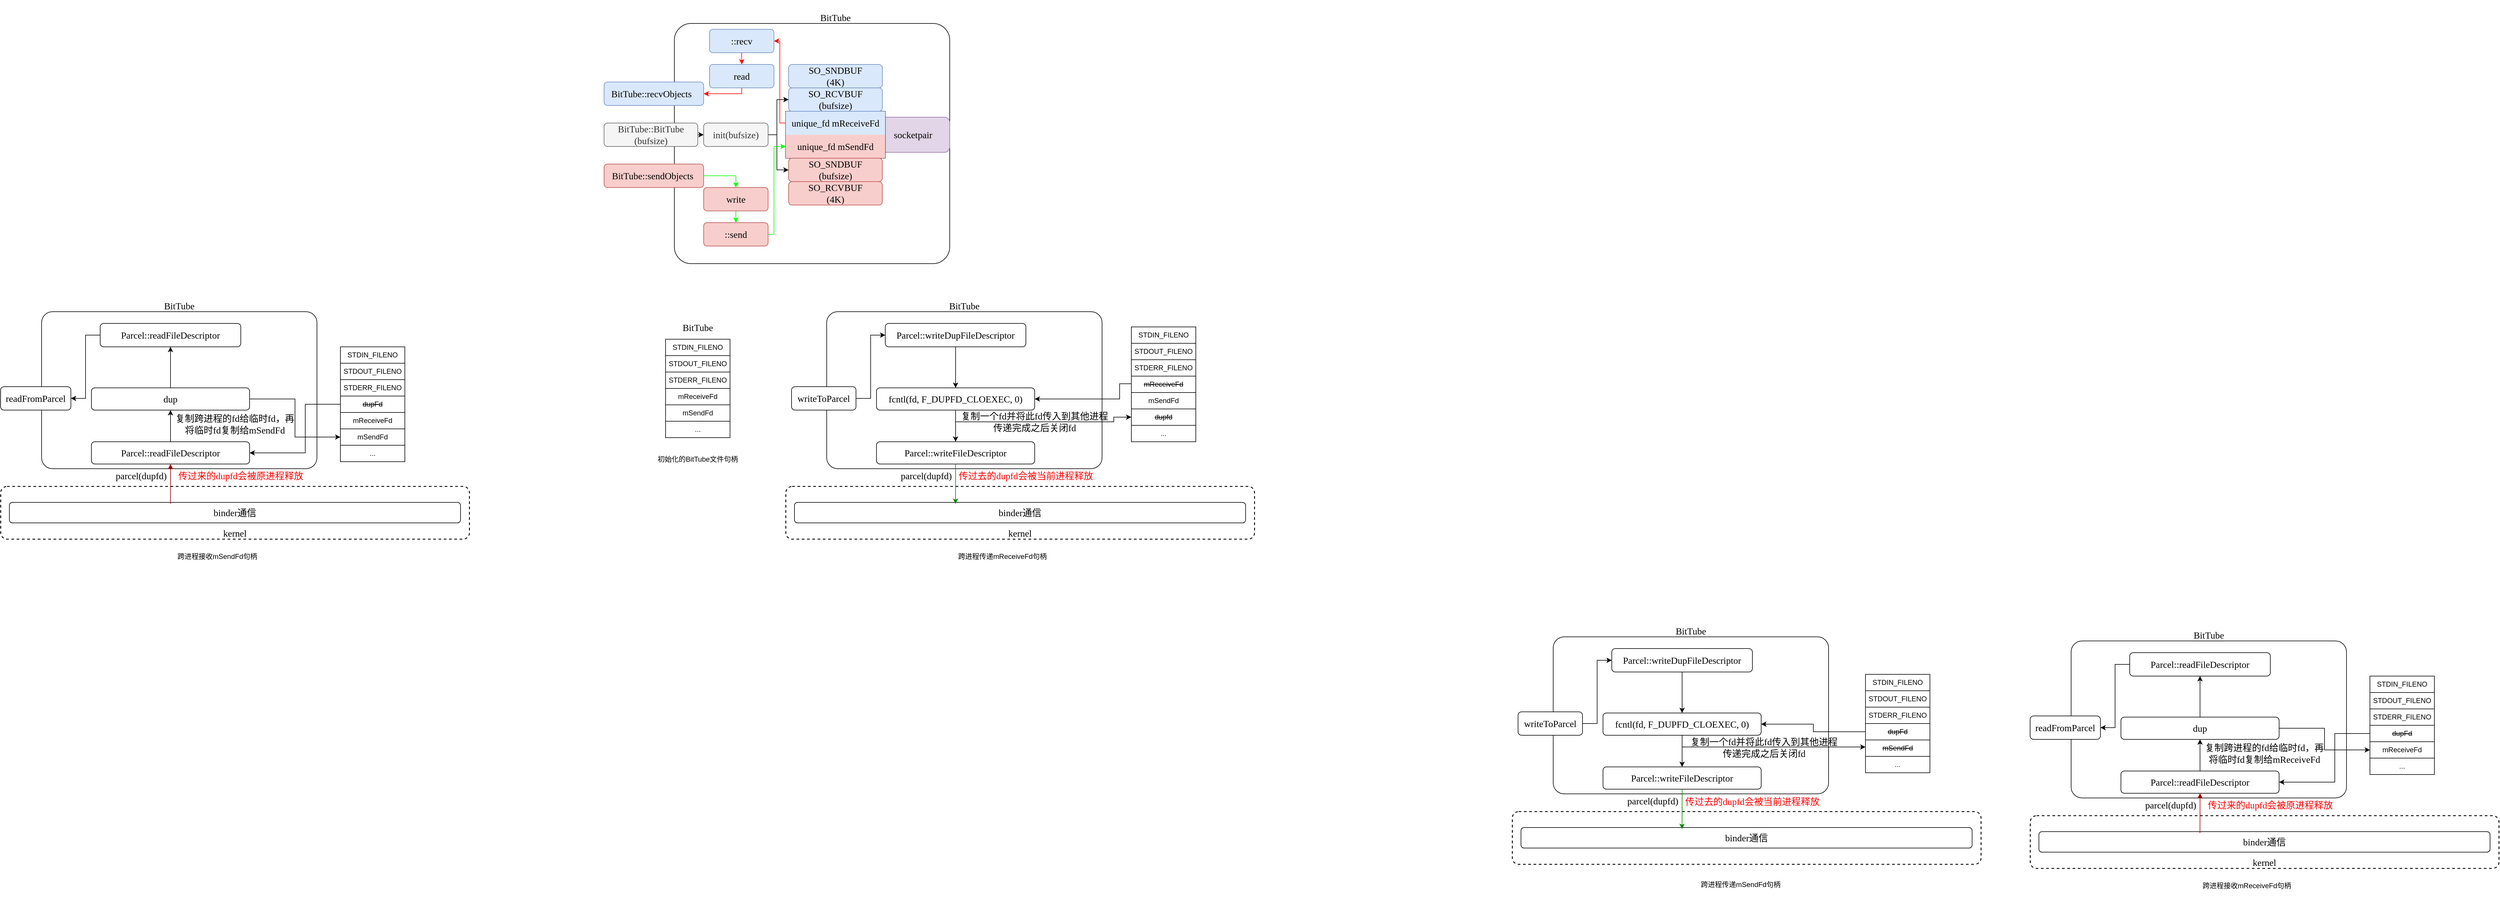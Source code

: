 <mxfile version="21.6.2" type="github" pages="4">
  <diagram name="第 1 页" id="Lzzd9dBdUzN0aJsVPYm1">
    <mxGraphModel dx="1050" dy="625" grid="1" gridSize="10" guides="1" tooltips="1" connect="1" arrows="1" fold="1" page="1" pageScale="1" pageWidth="2336" pageHeight="1654" math="0" shadow="0">
      <root>
        <mxCell id="0" />
        <mxCell id="1" parent="0" />
        <mxCell id="_JnEE63-_eGGbp4hEMhX-1" value="" style="rounded=1;whiteSpace=wrap;html=1;arcSize=7;" parent="1" vertex="1">
          <mxGeometry x="1160" y="140" width="470" height="410" as="geometry" />
        </mxCell>
        <mxCell id="_JnEE63-_eGGbp4hEMhX-2" value="&lt;font style=&quot;font-size: 16px;&quot; face=&quot;Comic Sans MS&quot;&gt;BitTube&lt;/font&gt;" style="rounded=1;whiteSpace=wrap;html=1;fillColor=none;strokeColor=none;" parent="1" vertex="1">
          <mxGeometry x="1375" y="100" width="120" height="60" as="geometry" />
        </mxCell>
        <mxCell id="_JnEE63-_eGGbp4hEMhX-3" value="&lt;font style=&quot;font-size: 16px;&quot;&gt;socketpair&lt;/font&gt;" style="rounded=1;whiteSpace=wrap;html=1;fontFamily=Comic Sans MS;fontSize=16;fillColor=#e1d5e7;strokeColor=#9673a6;" parent="1" vertex="1">
          <mxGeometry x="1505" y="300" width="125" height="60" as="geometry" />
        </mxCell>
        <mxCell id="_JnEE63-_eGGbp4hEMhX-4" value="" style="shape=table;startSize=0;container=1;collapsible=0;childLayout=tableLayout;" parent="1" vertex="1">
          <mxGeometry x="1350" y="290" width="170" height="80" as="geometry" />
        </mxCell>
        <mxCell id="_JnEE63-_eGGbp4hEMhX-5" value="" style="shape=tableRow;horizontal=0;startSize=0;swimlaneHead=0;swimlaneBody=0;strokeColor=inherit;top=0;left=0;bottom=0;right=0;collapsible=0;dropTarget=0;fillColor=none;points=[[0,0.5],[1,0.5]];portConstraint=eastwest;" parent="_JnEE63-_eGGbp4hEMhX-4" vertex="1">
          <mxGeometry width="170" height="40" as="geometry" />
        </mxCell>
        <mxCell id="_JnEE63-_eGGbp4hEMhX-6" value="unique_fd mReceiveFd" style="shape=partialRectangle;html=1;whiteSpace=wrap;connectable=0;strokeColor=#6c8ebf;overflow=hidden;fillColor=#dae8fc;top=0;left=0;bottom=0;right=0;pointerEvents=1;fontFamily=Comic Sans MS;fontSize=16;" parent="_JnEE63-_eGGbp4hEMhX-5" vertex="1">
          <mxGeometry width="170" height="40" as="geometry">
            <mxRectangle width="170" height="40" as="alternateBounds" />
          </mxGeometry>
        </mxCell>
        <mxCell id="_JnEE63-_eGGbp4hEMhX-7" value="" style="shape=tableRow;horizontal=0;startSize=0;swimlaneHead=0;swimlaneBody=0;strokeColor=inherit;top=0;left=0;bottom=0;right=0;collapsible=0;dropTarget=0;fillColor=none;points=[[0,0.5],[1,0.5]];portConstraint=eastwest;" parent="_JnEE63-_eGGbp4hEMhX-4" vertex="1">
          <mxGeometry y="40" width="170" height="40" as="geometry" />
        </mxCell>
        <mxCell id="_JnEE63-_eGGbp4hEMhX-8" value="unique_fd mSendFd" style="shape=partialRectangle;html=1;whiteSpace=wrap;connectable=0;strokeColor=#b85450;overflow=hidden;fillColor=#f8cecc;top=0;left=0;bottom=0;right=0;pointerEvents=1;fontFamily=Comic Sans MS;fontSize=16;" parent="_JnEE63-_eGGbp4hEMhX-7" vertex="1">
          <mxGeometry width="170" height="40" as="geometry">
            <mxRectangle width="170" height="40" as="alternateBounds" />
          </mxGeometry>
        </mxCell>
        <mxCell id="_JnEE63-_eGGbp4hEMhX-18" style="edgeStyle=orthogonalEdgeStyle;rounded=0;orthogonalLoop=1;jettySize=auto;html=1;exitX=1;exitY=0.5;exitDx=0;exitDy=0;entryX=0;entryY=0.5;entryDx=0;entryDy=0;" parent="1" source="_JnEE63-_eGGbp4hEMhX-9" target="_JnEE63-_eGGbp4hEMhX-17" edge="1">
          <mxGeometry relative="1" as="geometry" />
        </mxCell>
        <mxCell id="_JnEE63-_eGGbp4hEMhX-9" value="BitTube::BitTube&lt;br&gt;(bufsize)" style="rounded=1;whiteSpace=wrap;html=1;fontFamily=Comic Sans MS;fontSize=16;fillColor=#f5f5f5;fontColor=#333333;strokeColor=#666666;" parent="1" vertex="1">
          <mxGeometry x="1040" y="310" width="160" height="40" as="geometry" />
        </mxCell>
        <mxCell id="_JnEE63-_eGGbp4hEMhX-11" value="SO_RCVBUF&lt;br&gt;(bufsize)" style="rounded=1;whiteSpace=wrap;html=1;fontFamily=Comic Sans MS;fontSize=16;fillColor=#dae8fc;strokeColor=#6c8ebf;" parent="1" vertex="1">
          <mxGeometry x="1355" y="250" width="160" height="40" as="geometry" />
        </mxCell>
        <mxCell id="_JnEE63-_eGGbp4hEMhX-12" value="SO_SNDBUF&lt;br&gt;(bufsize)" style="rounded=1;whiteSpace=wrap;html=1;fontFamily=Comic Sans MS;fontSize=16;fillColor=#f8cecc;strokeColor=#b85450;" parent="1" vertex="1">
          <mxGeometry x="1355" y="370" width="160" height="40" as="geometry" />
        </mxCell>
        <mxCell id="_JnEE63-_eGGbp4hEMhX-15" value="SO_SNDBUF&lt;br&gt;(4K)" style="rounded=1;whiteSpace=wrap;html=1;fontFamily=Comic Sans MS;fontSize=16;fillColor=#dae8fc;strokeColor=#6c8ebf;" parent="1" vertex="1">
          <mxGeometry x="1355" y="210" width="160" height="40" as="geometry" />
        </mxCell>
        <mxCell id="_JnEE63-_eGGbp4hEMhX-16" value="SO_RCVBUF&lt;br&gt;(4K)" style="rounded=1;whiteSpace=wrap;html=1;fontFamily=Comic Sans MS;fontSize=16;fillColor=#f8cecc;strokeColor=#b85450;" parent="1" vertex="1">
          <mxGeometry x="1355" y="410" width="160" height="40" as="geometry" />
        </mxCell>
        <mxCell id="_JnEE63-_eGGbp4hEMhX-19" style="edgeStyle=orthogonalEdgeStyle;rounded=0;orthogonalLoop=1;jettySize=auto;html=1;exitX=1;exitY=0.5;exitDx=0;exitDy=0;entryX=0;entryY=0.5;entryDx=0;entryDy=0;" parent="1" source="_JnEE63-_eGGbp4hEMhX-17" target="_JnEE63-_eGGbp4hEMhX-11" edge="1">
          <mxGeometry relative="1" as="geometry">
            <Array as="points">
              <mxPoint x="1335" y="330" />
              <mxPoint x="1335" y="270" />
            </Array>
          </mxGeometry>
        </mxCell>
        <mxCell id="_JnEE63-_eGGbp4hEMhX-20" style="edgeStyle=orthogonalEdgeStyle;rounded=0;orthogonalLoop=1;jettySize=auto;html=1;entryX=0;entryY=0.5;entryDx=0;entryDy=0;" parent="1" target="_JnEE63-_eGGbp4hEMhX-12" edge="1">
          <mxGeometry relative="1" as="geometry">
            <mxPoint x="1320" y="330" as="sourcePoint" />
            <Array as="points">
              <mxPoint x="1335" y="330" />
              <mxPoint x="1335" y="390" />
            </Array>
          </mxGeometry>
        </mxCell>
        <mxCell id="_JnEE63-_eGGbp4hEMhX-17" value="init(bufsize)" style="rounded=1;whiteSpace=wrap;html=1;fontFamily=Comic Sans MS;fontSize=16;fillColor=#f5f5f5;fontColor=#333333;strokeColor=#666666;" parent="1" vertex="1">
          <mxGeometry x="1210" y="310" width="110" height="40" as="geometry" />
        </mxCell>
        <mxCell id="_JnEE63-_eGGbp4hEMhX-25" style="edgeStyle=orthogonalEdgeStyle;rounded=0;orthogonalLoop=1;jettySize=auto;html=1;exitX=1;exitY=0.5;exitDx=0;exitDy=0;entryX=0.5;entryY=0;entryDx=0;entryDy=0;strokeColor=#00FF00;" parent="1" source="_JnEE63-_eGGbp4hEMhX-21" target="_JnEE63-_eGGbp4hEMhX-23" edge="1">
          <mxGeometry relative="1" as="geometry" />
        </mxCell>
        <mxCell id="_JnEE63-_eGGbp4hEMhX-21" value="BitTube::sendObjects&amp;nbsp;" style="rounded=1;whiteSpace=wrap;html=1;fontFamily=Comic Sans MS;fontSize=16;fillColor=#f8cecc;strokeColor=#b85450;" parent="1" vertex="1">
          <mxGeometry x="1040" y="380" width="170" height="40" as="geometry" />
        </mxCell>
        <mxCell id="_JnEE63-_eGGbp4hEMhX-22" value="BitTube::recvObjects&amp;nbsp;&amp;nbsp;" style="rounded=1;whiteSpace=wrap;html=1;fontFamily=Comic Sans MS;fontSize=16;fillColor=#dae8fc;strokeColor=#6c8ebf;" parent="1" vertex="1">
          <mxGeometry x="1040" y="240" width="170" height="40" as="geometry" />
        </mxCell>
        <mxCell id="_JnEE63-_eGGbp4hEMhX-26" style="edgeStyle=orthogonalEdgeStyle;rounded=0;orthogonalLoop=1;jettySize=auto;html=1;exitX=0.5;exitY=1;exitDx=0;exitDy=0;entryX=0.5;entryY=0;entryDx=0;entryDy=0;strokeColor=#00FF00;" parent="1" source="_JnEE63-_eGGbp4hEMhX-23" target="_JnEE63-_eGGbp4hEMhX-24" edge="1">
          <mxGeometry relative="1" as="geometry" />
        </mxCell>
        <mxCell id="_JnEE63-_eGGbp4hEMhX-23" value="write" style="rounded=1;whiteSpace=wrap;html=1;fontFamily=Comic Sans MS;fontSize=16;fillColor=#f8cecc;strokeColor=#b85450;" parent="1" vertex="1">
          <mxGeometry x="1210" y="420" width="110" height="40" as="geometry" />
        </mxCell>
        <mxCell id="_JnEE63-_eGGbp4hEMhX-27" style="edgeStyle=orthogonalEdgeStyle;rounded=0;orthogonalLoop=1;jettySize=auto;html=1;exitX=1;exitY=0.5;exitDx=0;exitDy=0;entryX=0;entryY=0.75;entryDx=0;entryDy=0;strokeColor=#00FF00;" parent="1" source="_JnEE63-_eGGbp4hEMhX-24" target="_JnEE63-_eGGbp4hEMhX-4" edge="1">
          <mxGeometry relative="1" as="geometry">
            <Array as="points">
              <mxPoint x="1330" y="500" />
              <mxPoint x="1330" y="350" />
            </Array>
          </mxGeometry>
        </mxCell>
        <mxCell id="_JnEE63-_eGGbp4hEMhX-24" value="::send" style="rounded=1;whiteSpace=wrap;html=1;fontFamily=Comic Sans MS;fontSize=16;fillColor=#f8cecc;strokeColor=#b85450;" parent="1" vertex="1">
          <mxGeometry x="1210" y="480" width="110" height="40" as="geometry" />
        </mxCell>
        <mxCell id="_JnEE63-_eGGbp4hEMhX-33" style="edgeStyle=orthogonalEdgeStyle;rounded=0;orthogonalLoop=1;jettySize=auto;html=1;exitX=0.5;exitY=1;exitDx=0;exitDy=0;entryX=1;entryY=0.5;entryDx=0;entryDy=0;strokeColor=#FF0000;" parent="1" source="_JnEE63-_eGGbp4hEMhX-28" target="_JnEE63-_eGGbp4hEMhX-22" edge="1">
          <mxGeometry relative="1" as="geometry">
            <Array as="points">
              <mxPoint x="1275" y="260" />
            </Array>
          </mxGeometry>
        </mxCell>
        <mxCell id="_JnEE63-_eGGbp4hEMhX-28" value="read" style="rounded=1;whiteSpace=wrap;html=1;fontFamily=Comic Sans MS;fontSize=16;fillColor=#dae8fc;strokeColor=#6c8ebf;" parent="1" vertex="1">
          <mxGeometry x="1220" y="210" width="110" height="40" as="geometry" />
        </mxCell>
        <mxCell id="_JnEE63-_eGGbp4hEMhX-32" style="edgeStyle=orthogonalEdgeStyle;rounded=0;orthogonalLoop=1;jettySize=auto;html=1;exitX=0.5;exitY=1;exitDx=0;exitDy=0;entryX=0.5;entryY=0;entryDx=0;entryDy=0;strokeColor=#FF0000;" parent="1" source="_JnEE63-_eGGbp4hEMhX-29" target="_JnEE63-_eGGbp4hEMhX-28" edge="1">
          <mxGeometry relative="1" as="geometry" />
        </mxCell>
        <mxCell id="_JnEE63-_eGGbp4hEMhX-29" value="::recv" style="rounded=1;whiteSpace=wrap;html=1;fontFamily=Comic Sans MS;fontSize=16;fillColor=#dae8fc;strokeColor=#6c8ebf;" parent="1" vertex="1">
          <mxGeometry x="1220" y="150" width="110" height="40" as="geometry" />
        </mxCell>
        <mxCell id="_JnEE63-_eGGbp4hEMhX-31" style="edgeStyle=orthogonalEdgeStyle;rounded=0;orthogonalLoop=1;jettySize=auto;html=1;exitX=0;exitY=0.5;exitDx=0;exitDy=0;entryX=1;entryY=0.5;entryDx=0;entryDy=0;strokeColor=#FF0000;" parent="1" source="_JnEE63-_eGGbp4hEMhX-5" target="_JnEE63-_eGGbp4hEMhX-29" edge="1">
          <mxGeometry relative="1" as="geometry">
            <Array as="points">
              <mxPoint x="1340" y="310" />
              <mxPoint x="1340" y="170" />
            </Array>
          </mxGeometry>
        </mxCell>
        <mxCell id="_JnEE63-_eGGbp4hEMhX-35" value="&lt;font style=&quot;font-size: 16px;&quot; face=&quot;Comic Sans MS&quot;&gt;BitTube&lt;/font&gt;" style="rounded=1;whiteSpace=wrap;html=1;fillColor=none;strokeColor=none;" parent="1" vertex="1">
          <mxGeometry x="1140" y="629" width="120" height="60" as="geometry" />
        </mxCell>
        <mxCell id="_JnEE63-_eGGbp4hEMhX-63" value="" style="shape=table;startSize=0;container=1;collapsible=0;childLayout=tableLayout;" parent="1" vertex="1">
          <mxGeometry x="1145" y="679" width="110" height="168" as="geometry" />
        </mxCell>
        <mxCell id="_JnEE63-_eGGbp4hEMhX-64" value="" style="shape=tableRow;horizontal=0;startSize=0;swimlaneHead=0;swimlaneBody=0;strokeColor=inherit;top=0;left=0;bottom=0;right=0;collapsible=0;dropTarget=0;fillColor=none;points=[[0,0.5],[1,0.5]];portConstraint=eastwest;" parent="_JnEE63-_eGGbp4hEMhX-63" vertex="1">
          <mxGeometry width="110" height="28" as="geometry" />
        </mxCell>
        <mxCell id="_JnEE63-_eGGbp4hEMhX-65" value="STDIN_FILENO" style="shape=partialRectangle;html=1;whiteSpace=wrap;connectable=0;strokeColor=inherit;overflow=hidden;fillColor=none;top=0;left=0;bottom=0;right=0;pointerEvents=1;" parent="_JnEE63-_eGGbp4hEMhX-64" vertex="1">
          <mxGeometry width="110" height="28" as="geometry">
            <mxRectangle width="110" height="28" as="alternateBounds" />
          </mxGeometry>
        </mxCell>
        <mxCell id="_JnEE63-_eGGbp4hEMhX-66" value="" style="shape=tableRow;horizontal=0;startSize=0;swimlaneHead=0;swimlaneBody=0;strokeColor=inherit;top=0;left=0;bottom=0;right=0;collapsible=0;dropTarget=0;fillColor=none;points=[[0,0.5],[1,0.5]];portConstraint=eastwest;" parent="_JnEE63-_eGGbp4hEMhX-63" vertex="1">
          <mxGeometry y="28" width="110" height="28" as="geometry" />
        </mxCell>
        <mxCell id="_JnEE63-_eGGbp4hEMhX-67" value="STDOUT_FILENO" style="shape=partialRectangle;html=1;whiteSpace=wrap;connectable=0;strokeColor=inherit;overflow=hidden;fillColor=none;top=0;left=0;bottom=0;right=0;pointerEvents=1;" parent="_JnEE63-_eGGbp4hEMhX-66" vertex="1">
          <mxGeometry width="110" height="28" as="geometry">
            <mxRectangle width="110" height="28" as="alternateBounds" />
          </mxGeometry>
        </mxCell>
        <mxCell id="_JnEE63-_eGGbp4hEMhX-68" value="" style="shape=tableRow;horizontal=0;startSize=0;swimlaneHead=0;swimlaneBody=0;strokeColor=inherit;top=0;left=0;bottom=0;right=0;collapsible=0;dropTarget=0;fillColor=none;points=[[0,0.5],[1,0.5]];portConstraint=eastwest;" parent="_JnEE63-_eGGbp4hEMhX-63" vertex="1">
          <mxGeometry y="56" width="110" height="28" as="geometry" />
        </mxCell>
        <mxCell id="_JnEE63-_eGGbp4hEMhX-69" value="STDERR_FILENO" style="shape=partialRectangle;html=1;whiteSpace=wrap;connectable=0;strokeColor=inherit;overflow=hidden;fillColor=none;top=0;left=0;bottom=0;right=0;pointerEvents=1;" parent="_JnEE63-_eGGbp4hEMhX-68" vertex="1">
          <mxGeometry width="110" height="28" as="geometry">
            <mxRectangle width="110" height="28" as="alternateBounds" />
          </mxGeometry>
        </mxCell>
        <mxCell id="_JnEE63-_eGGbp4hEMhX-70" value="" style="shape=tableRow;horizontal=0;startSize=0;swimlaneHead=0;swimlaneBody=0;strokeColor=inherit;top=0;left=0;bottom=0;right=0;collapsible=0;dropTarget=0;fillColor=none;points=[[0,0.5],[1,0.5]];portConstraint=eastwest;" parent="_JnEE63-_eGGbp4hEMhX-63" vertex="1">
          <mxGeometry y="84" width="110" height="28" as="geometry" />
        </mxCell>
        <mxCell id="_JnEE63-_eGGbp4hEMhX-71" value="&lt;div style=&quot;text-align: left;&quot;&gt;mReceiveFd&lt;br&gt;&lt;/div&gt;" style="shape=partialRectangle;html=1;whiteSpace=wrap;connectable=0;strokeColor=inherit;overflow=hidden;fillColor=none;top=0;left=0;bottom=0;right=0;pointerEvents=1;" parent="_JnEE63-_eGGbp4hEMhX-70" vertex="1">
          <mxGeometry width="110" height="28" as="geometry">
            <mxRectangle width="110" height="28" as="alternateBounds" />
          </mxGeometry>
        </mxCell>
        <mxCell id="_JnEE63-_eGGbp4hEMhX-74" style="shape=tableRow;horizontal=0;startSize=0;swimlaneHead=0;swimlaneBody=0;strokeColor=inherit;top=0;left=0;bottom=0;right=0;collapsible=0;dropTarget=0;fillColor=none;points=[[0,0.5],[1,0.5]];portConstraint=eastwest;" parent="_JnEE63-_eGGbp4hEMhX-63" vertex="1">
          <mxGeometry y="112" width="110" height="28" as="geometry" />
        </mxCell>
        <mxCell id="_JnEE63-_eGGbp4hEMhX-75" value="mSendFd" style="shape=partialRectangle;html=1;whiteSpace=wrap;connectable=0;strokeColor=inherit;overflow=hidden;fillColor=none;top=0;left=0;bottom=0;right=0;pointerEvents=1;" parent="_JnEE63-_eGGbp4hEMhX-74" vertex="1">
          <mxGeometry width="110" height="28" as="geometry">
            <mxRectangle width="110" height="28" as="alternateBounds" />
          </mxGeometry>
        </mxCell>
        <mxCell id="_JnEE63-_eGGbp4hEMhX-80" style="shape=tableRow;horizontal=0;startSize=0;swimlaneHead=0;swimlaneBody=0;strokeColor=inherit;top=0;left=0;bottom=0;right=0;collapsible=0;dropTarget=0;fillColor=none;points=[[0,0.5],[1,0.5]];portConstraint=eastwest;" parent="_JnEE63-_eGGbp4hEMhX-63" vertex="1">
          <mxGeometry y="140" width="110" height="28" as="geometry" />
        </mxCell>
        <mxCell id="_JnEE63-_eGGbp4hEMhX-81" value="..." style="shape=partialRectangle;html=1;whiteSpace=wrap;connectable=0;strokeColor=inherit;overflow=hidden;fillColor=none;top=0;left=0;bottom=0;right=0;pointerEvents=1;" parent="_JnEE63-_eGGbp4hEMhX-80" vertex="1">
          <mxGeometry width="110" height="28" as="geometry">
            <mxRectangle width="110" height="28" as="alternateBounds" />
          </mxGeometry>
        </mxCell>
        <mxCell id="_JnEE63-_eGGbp4hEMhX-82" value="" style="rounded=1;whiteSpace=wrap;html=1;arcSize=7;" parent="1" vertex="1">
          <mxGeometry x="1420" y="632" width="470" height="268" as="geometry" />
        </mxCell>
        <mxCell id="_JnEE63-_eGGbp4hEMhX-115" value="&lt;font style=&quot;font-size: 16px;&quot; face=&quot;Comic Sans MS&quot;&gt;BitTube&lt;/font&gt;" style="rounded=1;whiteSpace=wrap;html=1;fillColor=none;strokeColor=none;" parent="1" vertex="1">
          <mxGeometry x="1595" y="592" width="120" height="60" as="geometry" />
        </mxCell>
        <mxCell id="_JnEE63-_eGGbp4hEMhX-141" style="edgeStyle=orthogonalEdgeStyle;rounded=0;orthogonalLoop=1;jettySize=auto;html=1;exitX=1;exitY=0.5;exitDx=0;exitDy=0;entryX=0;entryY=0.5;entryDx=0;entryDy=0;" parent="1" source="_JnEE63-_eGGbp4hEMhX-116" target="_JnEE63-_eGGbp4hEMhX-117" edge="1">
          <mxGeometry relative="1" as="geometry" />
        </mxCell>
        <mxCell id="_JnEE63-_eGGbp4hEMhX-116" value="writeToParcel" style="rounded=1;whiteSpace=wrap;html=1;fontFamily=Comic Sans MS;fontSize=16;fontStyle=0" parent="1" vertex="1">
          <mxGeometry x="1360" y="760" width="110" height="40" as="geometry" />
        </mxCell>
        <mxCell id="_JnEE63-_eGGbp4hEMhX-136" value="" style="edgeStyle=orthogonalEdgeStyle;rounded=0;orthogonalLoop=1;jettySize=auto;html=1;" parent="1" source="_JnEE63-_eGGbp4hEMhX-117" target="_JnEE63-_eGGbp4hEMhX-135" edge="1">
          <mxGeometry relative="1" as="geometry" />
        </mxCell>
        <mxCell id="_JnEE63-_eGGbp4hEMhX-117" value="Parcel::writeDupFileDescriptor" style="rounded=1;whiteSpace=wrap;html=1;fontFamily=Comic Sans MS;fontSize=16;fontStyle=0" parent="1" vertex="1">
          <mxGeometry x="1520" y="652" width="240" height="40" as="geometry" />
        </mxCell>
        <mxCell id="_JnEE63-_eGGbp4hEMhX-118" value="" style="shape=table;startSize=0;container=1;collapsible=0;childLayout=tableLayout;" parent="1" vertex="1">
          <mxGeometry x="1940" y="658" width="110" height="196" as="geometry" />
        </mxCell>
        <mxCell id="_JnEE63-_eGGbp4hEMhX-119" value="" style="shape=tableRow;horizontal=0;startSize=0;swimlaneHead=0;swimlaneBody=0;strokeColor=inherit;top=0;left=0;bottom=0;right=0;collapsible=0;dropTarget=0;fillColor=none;points=[[0,0.5],[1,0.5]];portConstraint=eastwest;" parent="_JnEE63-_eGGbp4hEMhX-118" vertex="1">
          <mxGeometry width="110" height="28" as="geometry" />
        </mxCell>
        <mxCell id="_JnEE63-_eGGbp4hEMhX-120" value="STDIN_FILENO" style="shape=partialRectangle;html=1;whiteSpace=wrap;connectable=0;strokeColor=inherit;overflow=hidden;fillColor=none;top=0;left=0;bottom=0;right=0;pointerEvents=1;" parent="_JnEE63-_eGGbp4hEMhX-119" vertex="1">
          <mxGeometry width="110" height="28" as="geometry">
            <mxRectangle width="110" height="28" as="alternateBounds" />
          </mxGeometry>
        </mxCell>
        <mxCell id="_JnEE63-_eGGbp4hEMhX-121" value="" style="shape=tableRow;horizontal=0;startSize=0;swimlaneHead=0;swimlaneBody=0;strokeColor=inherit;top=0;left=0;bottom=0;right=0;collapsible=0;dropTarget=0;fillColor=none;points=[[0,0.5],[1,0.5]];portConstraint=eastwest;" parent="_JnEE63-_eGGbp4hEMhX-118" vertex="1">
          <mxGeometry y="28" width="110" height="28" as="geometry" />
        </mxCell>
        <mxCell id="_JnEE63-_eGGbp4hEMhX-122" value="STDOUT_FILENO" style="shape=partialRectangle;html=1;whiteSpace=wrap;connectable=0;strokeColor=inherit;overflow=hidden;fillColor=none;top=0;left=0;bottom=0;right=0;pointerEvents=1;" parent="_JnEE63-_eGGbp4hEMhX-121" vertex="1">
          <mxGeometry width="110" height="28" as="geometry">
            <mxRectangle width="110" height="28" as="alternateBounds" />
          </mxGeometry>
        </mxCell>
        <mxCell id="_JnEE63-_eGGbp4hEMhX-123" value="" style="shape=tableRow;horizontal=0;startSize=0;swimlaneHead=0;swimlaneBody=0;strokeColor=inherit;top=0;left=0;bottom=0;right=0;collapsible=0;dropTarget=0;fillColor=none;points=[[0,0.5],[1,0.5]];portConstraint=eastwest;" parent="_JnEE63-_eGGbp4hEMhX-118" vertex="1">
          <mxGeometry y="56" width="110" height="28" as="geometry" />
        </mxCell>
        <mxCell id="_JnEE63-_eGGbp4hEMhX-124" value="STDERR_FILENO" style="shape=partialRectangle;html=1;whiteSpace=wrap;connectable=0;strokeColor=inherit;overflow=hidden;fillColor=none;top=0;left=0;bottom=0;right=0;pointerEvents=1;" parent="_JnEE63-_eGGbp4hEMhX-123" vertex="1">
          <mxGeometry width="110" height="28" as="geometry">
            <mxRectangle width="110" height="28" as="alternateBounds" />
          </mxGeometry>
        </mxCell>
        <mxCell id="_JnEE63-_eGGbp4hEMhX-125" value="" style="shape=tableRow;horizontal=0;startSize=0;swimlaneHead=0;swimlaneBody=0;strokeColor=inherit;top=0;left=0;bottom=0;right=0;collapsible=0;dropTarget=0;fillColor=none;points=[[0,0.5],[1,0.5]];portConstraint=eastwest;" parent="_JnEE63-_eGGbp4hEMhX-118" vertex="1">
          <mxGeometry y="84" width="110" height="28" as="geometry" />
        </mxCell>
        <mxCell id="_JnEE63-_eGGbp4hEMhX-126" value="&lt;div style=&quot;text-align: left;&quot;&gt;&lt;strike style=&quot;border-color: var(--border-color); text-align: center;&quot;&gt;mReceiveFd&lt;/strike&gt;&lt;br&gt;&lt;/div&gt;" style="shape=partialRectangle;html=1;whiteSpace=wrap;connectable=0;strokeColor=inherit;overflow=hidden;fillColor=none;top=0;left=0;bottom=0;right=0;pointerEvents=1;" parent="_JnEE63-_eGGbp4hEMhX-125" vertex="1">
          <mxGeometry width="110" height="28" as="geometry">
            <mxRectangle width="110" height="28" as="alternateBounds" />
          </mxGeometry>
        </mxCell>
        <mxCell id="_JnEE63-_eGGbp4hEMhX-127" style="shape=tableRow;horizontal=0;startSize=0;swimlaneHead=0;swimlaneBody=0;strokeColor=inherit;top=0;left=0;bottom=0;right=0;collapsible=0;dropTarget=0;fillColor=none;points=[[0,0.5],[1,0.5]];portConstraint=eastwest;" parent="_JnEE63-_eGGbp4hEMhX-118" vertex="1">
          <mxGeometry y="112" width="110" height="28" as="geometry" />
        </mxCell>
        <mxCell id="_JnEE63-_eGGbp4hEMhX-128" value="mSendFd" style="shape=partialRectangle;html=1;whiteSpace=wrap;connectable=0;strokeColor=inherit;overflow=hidden;fillColor=none;top=0;left=0;bottom=0;right=0;pointerEvents=1;" parent="_JnEE63-_eGGbp4hEMhX-127" vertex="1">
          <mxGeometry width="110" height="28" as="geometry">
            <mxRectangle width="110" height="28" as="alternateBounds" />
          </mxGeometry>
        </mxCell>
        <mxCell id="_JnEE63-_eGGbp4hEMhX-129" style="shape=tableRow;horizontal=0;startSize=0;swimlaneHead=0;swimlaneBody=0;strokeColor=inherit;top=0;left=0;bottom=0;right=0;collapsible=0;dropTarget=0;fillColor=none;points=[[0,0.5],[1,0.5]];portConstraint=eastwest;" parent="_JnEE63-_eGGbp4hEMhX-118" vertex="1">
          <mxGeometry y="140" width="110" height="28" as="geometry" />
        </mxCell>
        <mxCell id="_JnEE63-_eGGbp4hEMhX-130" value="&lt;strike&gt;dupfd&lt;/strike&gt;" style="shape=partialRectangle;html=1;whiteSpace=wrap;connectable=0;strokeColor=inherit;overflow=hidden;fillColor=none;top=0;left=0;bottom=0;right=0;pointerEvents=1;" parent="_JnEE63-_eGGbp4hEMhX-129" vertex="1">
          <mxGeometry width="110" height="28" as="geometry">
            <mxRectangle width="110" height="28" as="alternateBounds" />
          </mxGeometry>
        </mxCell>
        <mxCell id="_JnEE63-_eGGbp4hEMhX-137" style="shape=tableRow;horizontal=0;startSize=0;swimlaneHead=0;swimlaneBody=0;strokeColor=inherit;top=0;left=0;bottom=0;right=0;collapsible=0;dropTarget=0;fillColor=none;points=[[0,0.5],[1,0.5]];portConstraint=eastwest;" parent="_JnEE63-_eGGbp4hEMhX-118" vertex="1">
          <mxGeometry y="168" width="110" height="28" as="geometry" />
        </mxCell>
        <mxCell id="_JnEE63-_eGGbp4hEMhX-138" value="..." style="shape=partialRectangle;html=1;whiteSpace=wrap;connectable=0;strokeColor=inherit;overflow=hidden;fillColor=none;top=0;left=0;bottom=0;right=0;pointerEvents=1;" parent="_JnEE63-_eGGbp4hEMhX-137" vertex="1">
          <mxGeometry width="110" height="28" as="geometry">
            <mxRectangle width="110" height="28" as="alternateBounds" />
          </mxGeometry>
        </mxCell>
        <mxCell id="_JnEE63-_eGGbp4hEMhX-146" style="edgeStyle=orthogonalEdgeStyle;rounded=0;orthogonalLoop=1;jettySize=auto;html=1;exitX=0.5;exitY=1;exitDx=0;exitDy=0;entryX=0.5;entryY=0;entryDx=0;entryDy=0;" parent="1" source="_JnEE63-_eGGbp4hEMhX-135" target="_JnEE63-_eGGbp4hEMhX-143" edge="1">
          <mxGeometry relative="1" as="geometry" />
        </mxCell>
        <mxCell id="_JnEE63-_eGGbp4hEMhX-225" style="edgeStyle=orthogonalEdgeStyle;rounded=0;orthogonalLoop=1;jettySize=auto;html=1;exitX=0.5;exitY=1;exitDx=0;exitDy=0;entryX=0;entryY=0.5;entryDx=0;entryDy=0;" parent="1" source="_JnEE63-_eGGbp4hEMhX-135" target="_JnEE63-_eGGbp4hEMhX-129" edge="1">
          <mxGeometry relative="1" as="geometry">
            <Array as="points">
              <mxPoint x="1640" y="820" />
              <mxPoint x="1910" y="820" />
              <mxPoint x="1910" y="812" />
            </Array>
          </mxGeometry>
        </mxCell>
        <mxCell id="_JnEE63-_eGGbp4hEMhX-135" value="&lt;font style=&quot;font-size: 16px;&quot;&gt;fcntl(fd, F_DUPFD_CLOEXEC, 0)&lt;/font&gt;" style="whiteSpace=wrap;html=1;fontSize=16;fontFamily=Comic Sans MS;rounded=1;fontStyle=0;" parent="1" vertex="1">
          <mxGeometry x="1505" y="762" width="270" height="38" as="geometry" />
        </mxCell>
        <mxCell id="_JnEE63-_eGGbp4hEMhX-139" style="edgeStyle=orthogonalEdgeStyle;rounded=0;orthogonalLoop=1;jettySize=auto;html=1;entryX=1;entryY=0.5;entryDx=0;entryDy=0;" parent="1" target="_JnEE63-_eGGbp4hEMhX-135" edge="1">
          <mxGeometry relative="1" as="geometry">
            <mxPoint x="1940" y="755" as="sourcePoint" />
            <Array as="points">
              <mxPoint x="1920" y="755" />
              <mxPoint x="1920" y="781" />
            </Array>
          </mxGeometry>
        </mxCell>
        <mxCell id="_JnEE63-_eGGbp4hEMhX-143" value="&lt;div&gt;Parcel::writeFileDescriptor&lt;/div&gt;" style="whiteSpace=wrap;html=1;fontSize=16;fontFamily=Comic Sans MS;rounded=1;fontStyle=0;" parent="1" vertex="1">
          <mxGeometry x="1505" y="854" width="270" height="38" as="geometry" />
        </mxCell>
        <mxCell id="_JnEE63-_eGGbp4hEMhX-147" value="" style="rounded=1;whiteSpace=wrap;html=1;arcSize=12;dashed=1;strokeWidth=1.5;" parent="1" vertex="1">
          <mxGeometry x="1350" y="930" width="800" height="90" as="geometry" />
        </mxCell>
        <mxCell id="_JnEE63-_eGGbp4hEMhX-148" value="&lt;font style=&quot;font-size: 16px;&quot; face=&quot;Comic Sans MS&quot;&gt;binder通信&lt;/font&gt;" style="rounded=1;whiteSpace=wrap;html=1;" parent="1" vertex="1">
          <mxGeometry x="1365" y="957.5" width="770" height="35" as="geometry" />
        </mxCell>
        <mxCell id="_JnEE63-_eGGbp4hEMhX-149" value="&lt;font style=&quot;font-size: 16px;&quot; face=&quot;Comic Sans MS&quot;&gt;kernel&lt;/font&gt;" style="rounded=1;whiteSpace=wrap;html=1;fillColor=none;strokeColor=none;" parent="1" vertex="1">
          <mxGeometry x="1690" y="980" width="120" height="60" as="geometry" />
        </mxCell>
        <mxCell id="_JnEE63-_eGGbp4hEMhX-150" style="edgeStyle=orthogonalEdgeStyle;rounded=0;orthogonalLoop=1;jettySize=auto;html=1;exitX=0.5;exitY=1;exitDx=0;exitDy=0;entryX=0.357;entryY=0.071;entryDx=0;entryDy=0;entryPerimeter=0;strokeColor=#008700;" parent="1" source="_JnEE63-_eGGbp4hEMhX-143" target="_JnEE63-_eGGbp4hEMhX-148" edge="1">
          <mxGeometry relative="1" as="geometry" />
        </mxCell>
        <mxCell id="_JnEE63-_eGGbp4hEMhX-151" value="&lt;font style=&quot;font-size: 16px;&quot; face=&quot;Comic Sans MS&quot;&gt;parcel(dupfd)&lt;/font&gt;" style="rounded=1;whiteSpace=wrap;html=1;fillColor=none;strokeColor=none;" parent="1" vertex="1">
          <mxGeometry x="1530" y="882" width="120" height="60" as="geometry" />
        </mxCell>
        <mxCell id="_JnEE63-_eGGbp4hEMhX-142" value="&lt;font face=&quot;Comic Sans MS&quot;&gt;&lt;span style=&quot;font-size: 16px;&quot;&gt;复制一个fd并将此fd传入到其他进程&lt;br&gt;传递完成之后关闭fd&lt;br&gt;&lt;/span&gt;&lt;/font&gt;" style="rounded=1;whiteSpace=wrap;html=1;fillColor=none;strokeColor=none;" parent="1" vertex="1">
          <mxGeometry x="1640" y="790" width="270" height="60" as="geometry" />
        </mxCell>
        <mxCell id="_JnEE63-_eGGbp4hEMhX-153" value="" style="rounded=1;whiteSpace=wrap;html=1;arcSize=7;" parent="1" vertex="1">
          <mxGeometry x="2660" y="1187" width="470" height="268" as="geometry" />
        </mxCell>
        <mxCell id="_JnEE63-_eGGbp4hEMhX-154" value="&lt;font style=&quot;font-size: 16px;&quot; face=&quot;Comic Sans MS&quot;&gt;BitTube&lt;/font&gt;" style="rounded=1;whiteSpace=wrap;html=1;fillColor=none;strokeColor=none;" parent="1" vertex="1">
          <mxGeometry x="2835" y="1147" width="120" height="60" as="geometry" />
        </mxCell>
        <mxCell id="_JnEE63-_eGGbp4hEMhX-155" style="edgeStyle=orthogonalEdgeStyle;rounded=0;orthogonalLoop=1;jettySize=auto;html=1;exitX=1;exitY=0.5;exitDx=0;exitDy=0;entryX=0;entryY=0.5;entryDx=0;entryDy=0;" parent="1" source="_JnEE63-_eGGbp4hEMhX-156" target="_JnEE63-_eGGbp4hEMhX-158" edge="1">
          <mxGeometry relative="1" as="geometry" />
        </mxCell>
        <mxCell id="_JnEE63-_eGGbp4hEMhX-156" value="writeToParcel" style="rounded=1;whiteSpace=wrap;html=1;fontFamily=Comic Sans MS;fontSize=16;fontStyle=0" parent="1" vertex="1">
          <mxGeometry x="2600" y="1315" width="110" height="40" as="geometry" />
        </mxCell>
        <mxCell id="_JnEE63-_eGGbp4hEMhX-157" value="" style="edgeStyle=orthogonalEdgeStyle;rounded=0;orthogonalLoop=1;jettySize=auto;html=1;" parent="1" source="_JnEE63-_eGGbp4hEMhX-158" target="_JnEE63-_eGGbp4hEMhX-178" edge="1">
          <mxGeometry relative="1" as="geometry" />
        </mxCell>
        <mxCell id="_JnEE63-_eGGbp4hEMhX-158" value="Parcel::writeDupFileDescriptor" style="rounded=1;whiteSpace=wrap;html=1;fontFamily=Comic Sans MS;fontSize=16;fontStyle=0" parent="1" vertex="1">
          <mxGeometry x="2760" y="1207" width="240" height="40" as="geometry" />
        </mxCell>
        <mxCell id="_JnEE63-_eGGbp4hEMhX-159" value="" style="shape=table;startSize=0;container=1;collapsible=0;childLayout=tableLayout;" parent="1" vertex="1">
          <mxGeometry x="3193" y="1251" width="110" height="168" as="geometry" />
        </mxCell>
        <mxCell id="_JnEE63-_eGGbp4hEMhX-160" value="" style="shape=tableRow;horizontal=0;startSize=0;swimlaneHead=0;swimlaneBody=0;strokeColor=inherit;top=0;left=0;bottom=0;right=0;collapsible=0;dropTarget=0;fillColor=none;points=[[0,0.5],[1,0.5]];portConstraint=eastwest;" parent="_JnEE63-_eGGbp4hEMhX-159" vertex="1">
          <mxGeometry width="110" height="28" as="geometry" />
        </mxCell>
        <mxCell id="_JnEE63-_eGGbp4hEMhX-161" value="STDIN_FILENO" style="shape=partialRectangle;html=1;whiteSpace=wrap;connectable=0;strokeColor=inherit;overflow=hidden;fillColor=none;top=0;left=0;bottom=0;right=0;pointerEvents=1;" parent="_JnEE63-_eGGbp4hEMhX-160" vertex="1">
          <mxGeometry width="110" height="28" as="geometry">
            <mxRectangle width="110" height="28" as="alternateBounds" />
          </mxGeometry>
        </mxCell>
        <mxCell id="_JnEE63-_eGGbp4hEMhX-162" value="" style="shape=tableRow;horizontal=0;startSize=0;swimlaneHead=0;swimlaneBody=0;strokeColor=inherit;top=0;left=0;bottom=0;right=0;collapsible=0;dropTarget=0;fillColor=none;points=[[0,0.5],[1,0.5]];portConstraint=eastwest;" parent="_JnEE63-_eGGbp4hEMhX-159" vertex="1">
          <mxGeometry y="28" width="110" height="28" as="geometry" />
        </mxCell>
        <mxCell id="_JnEE63-_eGGbp4hEMhX-163" value="STDOUT_FILENO" style="shape=partialRectangle;html=1;whiteSpace=wrap;connectable=0;strokeColor=inherit;overflow=hidden;fillColor=none;top=0;left=0;bottom=0;right=0;pointerEvents=1;" parent="_JnEE63-_eGGbp4hEMhX-162" vertex="1">
          <mxGeometry width="110" height="28" as="geometry">
            <mxRectangle width="110" height="28" as="alternateBounds" />
          </mxGeometry>
        </mxCell>
        <mxCell id="_JnEE63-_eGGbp4hEMhX-164" value="" style="shape=tableRow;horizontal=0;startSize=0;swimlaneHead=0;swimlaneBody=0;strokeColor=inherit;top=0;left=0;bottom=0;right=0;collapsible=0;dropTarget=0;fillColor=none;points=[[0,0.5],[1,0.5]];portConstraint=eastwest;" parent="_JnEE63-_eGGbp4hEMhX-159" vertex="1">
          <mxGeometry y="56" width="110" height="28" as="geometry" />
        </mxCell>
        <mxCell id="_JnEE63-_eGGbp4hEMhX-165" value="STDERR_FILENO" style="shape=partialRectangle;html=1;whiteSpace=wrap;connectable=0;strokeColor=inherit;overflow=hidden;fillColor=none;top=0;left=0;bottom=0;right=0;pointerEvents=1;" parent="_JnEE63-_eGGbp4hEMhX-164" vertex="1">
          <mxGeometry width="110" height="28" as="geometry">
            <mxRectangle width="110" height="28" as="alternateBounds" />
          </mxGeometry>
        </mxCell>
        <mxCell id="_JnEE63-_eGGbp4hEMhX-166" value="" style="shape=tableRow;horizontal=0;startSize=0;swimlaneHead=0;swimlaneBody=0;strokeColor=inherit;top=0;left=0;bottom=0;right=0;collapsible=0;dropTarget=0;fillColor=none;points=[[0,0.5],[1,0.5]];portConstraint=eastwest;" parent="_JnEE63-_eGGbp4hEMhX-159" vertex="1">
          <mxGeometry y="84" width="110" height="28" as="geometry" />
        </mxCell>
        <mxCell id="_JnEE63-_eGGbp4hEMhX-167" value="&lt;div style=&quot;text-align: left;&quot;&gt;&lt;strike&gt;dupFd&lt;/strike&gt;&lt;br&gt;&lt;/div&gt;" style="shape=partialRectangle;html=1;whiteSpace=wrap;connectable=0;strokeColor=inherit;overflow=hidden;fillColor=none;top=0;left=0;bottom=0;right=0;pointerEvents=1;" parent="_JnEE63-_eGGbp4hEMhX-166" vertex="1">
          <mxGeometry width="110" height="28" as="geometry">
            <mxRectangle width="110" height="28" as="alternateBounds" />
          </mxGeometry>
        </mxCell>
        <mxCell id="_JnEE63-_eGGbp4hEMhX-168" style="shape=tableRow;horizontal=0;startSize=0;swimlaneHead=0;swimlaneBody=0;strokeColor=inherit;top=0;left=0;bottom=0;right=0;collapsible=0;dropTarget=0;fillColor=none;points=[[0,0.5],[1,0.5]];portConstraint=eastwest;" parent="_JnEE63-_eGGbp4hEMhX-159" vertex="1">
          <mxGeometry y="112" width="110" height="28" as="geometry" />
        </mxCell>
        <mxCell id="_JnEE63-_eGGbp4hEMhX-169" value="&lt;strike style=&quot;border-color: var(--border-color);&quot;&gt;mSendFd&lt;/strike&gt;" style="shape=partialRectangle;html=1;whiteSpace=wrap;connectable=0;strokeColor=inherit;overflow=hidden;fillColor=none;top=0;left=0;bottom=0;right=0;pointerEvents=1;" parent="_JnEE63-_eGGbp4hEMhX-168" vertex="1">
          <mxGeometry width="110" height="28" as="geometry">
            <mxRectangle width="110" height="28" as="alternateBounds" />
          </mxGeometry>
        </mxCell>
        <mxCell id="_JnEE63-_eGGbp4hEMhX-174" style="shape=tableRow;horizontal=0;startSize=0;swimlaneHead=0;swimlaneBody=0;strokeColor=inherit;top=0;left=0;bottom=0;right=0;collapsible=0;dropTarget=0;fillColor=none;points=[[0,0.5],[1,0.5]];portConstraint=eastwest;" parent="_JnEE63-_eGGbp4hEMhX-159" vertex="1">
          <mxGeometry y="140" width="110" height="28" as="geometry" />
        </mxCell>
        <mxCell id="_JnEE63-_eGGbp4hEMhX-175" value="..." style="shape=partialRectangle;html=1;whiteSpace=wrap;connectable=0;strokeColor=inherit;overflow=hidden;fillColor=none;top=0;left=0;bottom=0;right=0;pointerEvents=1;" parent="_JnEE63-_eGGbp4hEMhX-174" vertex="1">
          <mxGeometry width="110" height="28" as="geometry">
            <mxRectangle width="110" height="28" as="alternateBounds" />
          </mxGeometry>
        </mxCell>
        <mxCell id="_JnEE63-_eGGbp4hEMhX-177" style="edgeStyle=orthogonalEdgeStyle;rounded=0;orthogonalLoop=1;jettySize=auto;html=1;exitX=0.5;exitY=1;exitDx=0;exitDy=0;entryX=0.5;entryY=0;entryDx=0;entryDy=0;" parent="1" source="_JnEE63-_eGGbp4hEMhX-178" target="_JnEE63-_eGGbp4hEMhX-180" edge="1">
          <mxGeometry relative="1" as="geometry" />
        </mxCell>
        <mxCell id="_JnEE63-_eGGbp4hEMhX-228" style="edgeStyle=orthogonalEdgeStyle;rounded=0;orthogonalLoop=1;jettySize=auto;html=1;exitX=0.5;exitY=1;exitDx=0;exitDy=0;" parent="1" source="_JnEE63-_eGGbp4hEMhX-178" edge="1">
          <mxGeometry relative="1" as="geometry">
            <mxPoint x="3193" y="1375" as="targetPoint" />
            <Array as="points">
              <mxPoint x="2880" y="1375" />
              <mxPoint x="3193" y="1375" />
            </Array>
          </mxGeometry>
        </mxCell>
        <mxCell id="_JnEE63-_eGGbp4hEMhX-178" value="&lt;font style=&quot;font-size: 16px;&quot;&gt;fcntl(fd, F_DUPFD_CLOEXEC, 0)&lt;/font&gt;" style="whiteSpace=wrap;html=1;fontSize=16;fontFamily=Comic Sans MS;rounded=1;fontStyle=0;" parent="1" vertex="1">
          <mxGeometry x="2745" y="1317" width="270" height="38" as="geometry" />
        </mxCell>
        <mxCell id="_JnEE63-_eGGbp4hEMhX-179" style="edgeStyle=orthogonalEdgeStyle;rounded=0;orthogonalLoop=1;jettySize=auto;html=1;exitX=0;exitY=0.5;exitDx=0;exitDy=0;entryX=1;entryY=0.5;entryDx=0;entryDy=0;" parent="1" target="_JnEE63-_eGGbp4hEMhX-178" edge="1">
          <mxGeometry relative="1" as="geometry">
            <Array as="points">
              <mxPoint x="1920" y="1318" />
              <mxPoint x="1920" y="1259" />
            </Array>
          </mxGeometry>
        </mxCell>
        <mxCell id="_JnEE63-_eGGbp4hEMhX-180" value="&lt;div&gt;Parcel::writeFileDescriptor&lt;/div&gt;" style="whiteSpace=wrap;html=1;fontSize=16;fontFamily=Comic Sans MS;rounded=1;fontStyle=0;" parent="1" vertex="1">
          <mxGeometry x="2745" y="1409" width="270" height="38" as="geometry" />
        </mxCell>
        <mxCell id="_JnEE63-_eGGbp4hEMhX-181" value="" style="rounded=1;whiteSpace=wrap;html=1;arcSize=12;dashed=1;strokeWidth=1.5;" parent="1" vertex="1">
          <mxGeometry x="2590" y="1485" width="800" height="90" as="geometry" />
        </mxCell>
        <mxCell id="_JnEE63-_eGGbp4hEMhX-182" value="&lt;font style=&quot;font-size: 16px;&quot; face=&quot;Comic Sans MS&quot;&gt;binder通信&lt;/font&gt;" style="rounded=1;whiteSpace=wrap;html=1;" parent="1" vertex="1">
          <mxGeometry x="2605" y="1512.5" width="770" height="35" as="geometry" />
        </mxCell>
        <mxCell id="_JnEE63-_eGGbp4hEMhX-183" style="edgeStyle=orthogonalEdgeStyle;rounded=0;orthogonalLoop=1;jettySize=auto;html=1;exitX=0.5;exitY=1;exitDx=0;exitDy=0;entryX=0.357;entryY=0.071;entryDx=0;entryDy=0;entryPerimeter=0;strokeColor=#008700;" parent="1" source="_JnEE63-_eGGbp4hEMhX-180" target="_JnEE63-_eGGbp4hEMhX-182" edge="1">
          <mxGeometry relative="1" as="geometry" />
        </mxCell>
        <mxCell id="_JnEE63-_eGGbp4hEMhX-184" value="&lt;font style=&quot;font-size: 16px;&quot; face=&quot;Comic Sans MS&quot;&gt;parcel(dupfd)&lt;/font&gt;" style="rounded=1;whiteSpace=wrap;html=1;fillColor=none;strokeColor=none;" parent="1" vertex="1">
          <mxGeometry x="2770" y="1437" width="120" height="60" as="geometry" />
        </mxCell>
        <mxCell id="_JnEE63-_eGGbp4hEMhX-187" value="跨进程传递mReceiveFd句柄" style="rounded=1;whiteSpace=wrap;html=1;fillColor=none;strokeColor=none;" parent="1" vertex="1">
          <mxGeometry x="1610" y="1020" width="220" height="60" as="geometry" />
        </mxCell>
        <mxCell id="_JnEE63-_eGGbp4hEMhX-188" value="跨进程传递mSendFd句柄" style="rounded=1;whiteSpace=wrap;html=1;fillColor=none;strokeColor=none;" parent="1" vertex="1">
          <mxGeometry x="2870" y="1580" width="220" height="60" as="geometry" />
        </mxCell>
        <mxCell id="_JnEE63-_eGGbp4hEMhX-189" value="" style="rounded=1;whiteSpace=wrap;html=1;arcSize=7;" parent="1" vertex="1">
          <mxGeometry x="3544" y="1194" width="470" height="268" as="geometry" />
        </mxCell>
        <mxCell id="_JnEE63-_eGGbp4hEMhX-190" value="&lt;font style=&quot;font-size: 16px;&quot; face=&quot;Comic Sans MS&quot;&gt;BitTube&lt;/font&gt;" style="rounded=1;whiteSpace=wrap;html=1;fillColor=none;strokeColor=none;" parent="1" vertex="1">
          <mxGeometry x="3719" y="1154" width="120" height="60" as="geometry" />
        </mxCell>
        <mxCell id="_JnEE63-_eGGbp4hEMhX-191" style="edgeStyle=orthogonalEdgeStyle;rounded=0;orthogonalLoop=1;jettySize=auto;html=1;exitX=1;exitY=0.5;exitDx=0;exitDy=0;entryX=0;entryY=0.5;entryDx=0;entryDy=0;endArrow=none;endFill=0;startArrow=classic;startFill=1;" parent="1" source="_JnEE63-_eGGbp4hEMhX-192" target="_JnEE63-_eGGbp4hEMhX-194" edge="1">
          <mxGeometry relative="1" as="geometry" />
        </mxCell>
        <mxCell id="_JnEE63-_eGGbp4hEMhX-192" value="readFromParcel" style="rounded=1;whiteSpace=wrap;html=1;fontFamily=Comic Sans MS;fontSize=16;fontStyle=0" parent="1" vertex="1">
          <mxGeometry x="3474" y="1322" width="120" height="40" as="geometry" />
        </mxCell>
        <mxCell id="_JnEE63-_eGGbp4hEMhX-193" value="" style="edgeStyle=orthogonalEdgeStyle;rounded=0;orthogonalLoop=1;jettySize=auto;html=1;endArrow=none;endFill=0;startArrow=classic;startFill=1;" parent="1" source="_JnEE63-_eGGbp4hEMhX-194" target="_JnEE63-_eGGbp4hEMhX-214" edge="1">
          <mxGeometry relative="1" as="geometry" />
        </mxCell>
        <mxCell id="_JnEE63-_eGGbp4hEMhX-194" value="Parcel::readFileDescriptor" style="rounded=1;whiteSpace=wrap;html=1;fontFamily=Comic Sans MS;fontSize=16;fontStyle=0" parent="1" vertex="1">
          <mxGeometry x="3644" y="1214" width="240" height="40" as="geometry" />
        </mxCell>
        <mxCell id="_JnEE63-_eGGbp4hEMhX-195" value="" style="shape=table;startSize=0;container=1;collapsible=0;childLayout=tableLayout;" parent="1" vertex="1">
          <mxGeometry x="4054" y="1254" width="110" height="168" as="geometry" />
        </mxCell>
        <mxCell id="_JnEE63-_eGGbp4hEMhX-196" value="" style="shape=tableRow;horizontal=0;startSize=0;swimlaneHead=0;swimlaneBody=0;strokeColor=inherit;top=0;left=0;bottom=0;right=0;collapsible=0;dropTarget=0;fillColor=none;points=[[0,0.5],[1,0.5]];portConstraint=eastwest;" parent="_JnEE63-_eGGbp4hEMhX-195" vertex="1">
          <mxGeometry width="110" height="28" as="geometry" />
        </mxCell>
        <mxCell id="_JnEE63-_eGGbp4hEMhX-197" value="STDIN_FILENO" style="shape=partialRectangle;html=1;whiteSpace=wrap;connectable=0;strokeColor=inherit;overflow=hidden;fillColor=none;top=0;left=0;bottom=0;right=0;pointerEvents=1;" parent="_JnEE63-_eGGbp4hEMhX-196" vertex="1">
          <mxGeometry width="110" height="28" as="geometry">
            <mxRectangle width="110" height="28" as="alternateBounds" />
          </mxGeometry>
        </mxCell>
        <mxCell id="_JnEE63-_eGGbp4hEMhX-198" value="" style="shape=tableRow;horizontal=0;startSize=0;swimlaneHead=0;swimlaneBody=0;strokeColor=inherit;top=0;left=0;bottom=0;right=0;collapsible=0;dropTarget=0;fillColor=none;points=[[0,0.5],[1,0.5]];portConstraint=eastwest;" parent="_JnEE63-_eGGbp4hEMhX-195" vertex="1">
          <mxGeometry y="28" width="110" height="28" as="geometry" />
        </mxCell>
        <mxCell id="_JnEE63-_eGGbp4hEMhX-199" value="STDOUT_FILENO" style="shape=partialRectangle;html=1;whiteSpace=wrap;connectable=0;strokeColor=inherit;overflow=hidden;fillColor=none;top=0;left=0;bottom=0;right=0;pointerEvents=1;" parent="_JnEE63-_eGGbp4hEMhX-198" vertex="1">
          <mxGeometry width="110" height="28" as="geometry">
            <mxRectangle width="110" height="28" as="alternateBounds" />
          </mxGeometry>
        </mxCell>
        <mxCell id="_JnEE63-_eGGbp4hEMhX-200" value="" style="shape=tableRow;horizontal=0;startSize=0;swimlaneHead=0;swimlaneBody=0;strokeColor=inherit;top=0;left=0;bottom=0;right=0;collapsible=0;dropTarget=0;fillColor=none;points=[[0,0.5],[1,0.5]];portConstraint=eastwest;" parent="_JnEE63-_eGGbp4hEMhX-195" vertex="1">
          <mxGeometry y="56" width="110" height="28" as="geometry" />
        </mxCell>
        <mxCell id="_JnEE63-_eGGbp4hEMhX-201" value="STDERR_FILENO" style="shape=partialRectangle;html=1;whiteSpace=wrap;connectable=0;strokeColor=inherit;overflow=hidden;fillColor=none;top=0;left=0;bottom=0;right=0;pointerEvents=1;" parent="_JnEE63-_eGGbp4hEMhX-200" vertex="1">
          <mxGeometry width="110" height="28" as="geometry">
            <mxRectangle width="110" height="28" as="alternateBounds" />
          </mxGeometry>
        </mxCell>
        <mxCell id="_JnEE63-_eGGbp4hEMhX-202" value="" style="shape=tableRow;horizontal=0;startSize=0;swimlaneHead=0;swimlaneBody=0;strokeColor=inherit;top=0;left=0;bottom=0;right=0;collapsible=0;dropTarget=0;fillColor=none;points=[[0,0.5],[1,0.5]];portConstraint=eastwest;" parent="_JnEE63-_eGGbp4hEMhX-195" vertex="1">
          <mxGeometry y="84" width="110" height="28" as="geometry" />
        </mxCell>
        <mxCell id="_JnEE63-_eGGbp4hEMhX-203" value="&lt;div style=&quot;text-align: left;&quot;&gt;&lt;strike&gt;dupFd&lt;/strike&gt;&lt;br&gt;&lt;/div&gt;" style="shape=partialRectangle;html=1;whiteSpace=wrap;connectable=0;strokeColor=inherit;overflow=hidden;fillColor=none;top=0;left=0;bottom=0;right=0;pointerEvents=1;" parent="_JnEE63-_eGGbp4hEMhX-202" vertex="1">
          <mxGeometry width="110" height="28" as="geometry">
            <mxRectangle width="110" height="28" as="alternateBounds" />
          </mxGeometry>
        </mxCell>
        <mxCell id="_JnEE63-_eGGbp4hEMhX-204" style="shape=tableRow;horizontal=0;startSize=0;swimlaneHead=0;swimlaneBody=0;strokeColor=inherit;top=0;left=0;bottom=0;right=0;collapsible=0;dropTarget=0;fillColor=none;points=[[0,0.5],[1,0.5]];portConstraint=eastwest;" parent="_JnEE63-_eGGbp4hEMhX-195" vertex="1">
          <mxGeometry y="112" width="110" height="28" as="geometry" />
        </mxCell>
        <mxCell id="_JnEE63-_eGGbp4hEMhX-205" value="&lt;span style=&quot;border-color: var(--border-color);&quot;&gt;mReceiveFd&lt;/span&gt;" style="shape=partialRectangle;html=1;whiteSpace=wrap;connectable=0;strokeColor=inherit;overflow=hidden;fillColor=none;top=0;left=0;bottom=0;right=0;pointerEvents=1;" parent="_JnEE63-_eGGbp4hEMhX-204" vertex="1">
          <mxGeometry width="110" height="28" as="geometry">
            <mxRectangle width="110" height="28" as="alternateBounds" />
          </mxGeometry>
        </mxCell>
        <mxCell id="_JnEE63-_eGGbp4hEMhX-210" style="shape=tableRow;horizontal=0;startSize=0;swimlaneHead=0;swimlaneBody=0;strokeColor=inherit;top=0;left=0;bottom=0;right=0;collapsible=0;dropTarget=0;fillColor=none;points=[[0,0.5],[1,0.5]];portConstraint=eastwest;" parent="_JnEE63-_eGGbp4hEMhX-195" vertex="1">
          <mxGeometry y="140" width="110" height="28" as="geometry" />
        </mxCell>
        <mxCell id="_JnEE63-_eGGbp4hEMhX-211" value="..." style="shape=partialRectangle;html=1;whiteSpace=wrap;connectable=0;strokeColor=inherit;overflow=hidden;fillColor=none;top=0;left=0;bottom=0;right=0;pointerEvents=1;" parent="_JnEE63-_eGGbp4hEMhX-210" vertex="1">
          <mxGeometry width="110" height="28" as="geometry">
            <mxRectangle width="110" height="28" as="alternateBounds" />
          </mxGeometry>
        </mxCell>
        <mxCell id="_JnEE63-_eGGbp4hEMhX-213" style="edgeStyle=orthogonalEdgeStyle;rounded=0;orthogonalLoop=1;jettySize=auto;html=1;exitX=0.5;exitY=1;exitDx=0;exitDy=0;entryX=0.5;entryY=0;entryDx=0;entryDy=0;endArrow=none;endFill=0;startArrow=classic;startFill=1;" parent="1" source="_JnEE63-_eGGbp4hEMhX-214" target="_JnEE63-_eGGbp4hEMhX-216" edge="1">
          <mxGeometry relative="1" as="geometry" />
        </mxCell>
        <mxCell id="_JnEE63-_eGGbp4hEMhX-229" style="edgeStyle=orthogonalEdgeStyle;rounded=0;orthogonalLoop=1;jettySize=auto;html=1;exitX=1;exitY=0.5;exitDx=0;exitDy=0;entryX=0;entryY=0.5;entryDx=0;entryDy=0;" parent="1" source="_JnEE63-_eGGbp4hEMhX-214" target="_JnEE63-_eGGbp4hEMhX-204" edge="1">
          <mxGeometry relative="1" as="geometry" />
        </mxCell>
        <mxCell id="_JnEE63-_eGGbp4hEMhX-214" value="&lt;font style=&quot;font-size: 16px;&quot;&gt;dup&lt;/font&gt;" style="whiteSpace=wrap;html=1;fontSize=16;fontFamily=Comic Sans MS;rounded=1;fontStyle=0;" parent="1" vertex="1">
          <mxGeometry x="3629" y="1324" width="270" height="38" as="geometry" />
        </mxCell>
        <mxCell id="_JnEE63-_eGGbp4hEMhX-215" style="edgeStyle=orthogonalEdgeStyle;rounded=0;orthogonalLoop=1;jettySize=auto;html=1;exitX=0;exitY=0.5;exitDx=0;exitDy=0;entryX=1;entryY=0.5;entryDx=0;entryDy=0;" parent="1" target="_JnEE63-_eGGbp4hEMhX-214" edge="1">
          <mxGeometry relative="1" as="geometry">
            <Array as="points">
              <mxPoint x="610" y="1330" />
              <mxPoint x="610" y="1299" />
            </Array>
          </mxGeometry>
        </mxCell>
        <mxCell id="_JnEE63-_eGGbp4hEMhX-216" value="&lt;div&gt;Parcel::readFileDescriptor&lt;/div&gt;" style="whiteSpace=wrap;html=1;fontSize=16;fontFamily=Comic Sans MS;rounded=1;fontStyle=0;" parent="1" vertex="1">
          <mxGeometry x="3629" y="1416" width="270" height="38" as="geometry" />
        </mxCell>
        <mxCell id="_JnEE63-_eGGbp4hEMhX-217" value="" style="rounded=1;whiteSpace=wrap;html=1;arcSize=12;dashed=1;strokeWidth=1.5;" parent="1" vertex="1">
          <mxGeometry x="3474" y="1492" width="800" height="90" as="geometry" />
        </mxCell>
        <mxCell id="_JnEE63-_eGGbp4hEMhX-218" value="&lt;font style=&quot;font-size: 16px;&quot; face=&quot;Comic Sans MS&quot;&gt;binder通信&lt;/font&gt;" style="rounded=1;whiteSpace=wrap;html=1;" parent="1" vertex="1">
          <mxGeometry x="3489" y="1519.5" width="770" height="35" as="geometry" />
        </mxCell>
        <mxCell id="_JnEE63-_eGGbp4hEMhX-219" value="&lt;font style=&quot;font-size: 16px;&quot; face=&quot;Comic Sans MS&quot;&gt;kernel&lt;/font&gt;" style="rounded=1;whiteSpace=wrap;html=1;fillColor=none;strokeColor=none;" parent="1" vertex="1">
          <mxGeometry x="3814" y="1542" width="120" height="60" as="geometry" />
        </mxCell>
        <mxCell id="_JnEE63-_eGGbp4hEMhX-220" style="edgeStyle=orthogonalEdgeStyle;rounded=0;orthogonalLoop=1;jettySize=auto;html=1;exitX=0.5;exitY=1;exitDx=0;exitDy=0;entryX=0.357;entryY=0.071;entryDx=0;entryDy=0;entryPerimeter=0;strokeColor=#990000;fontColor=#990000;endArrow=none;endFill=0;startArrow=classic;startFill=1;" parent="1" source="_JnEE63-_eGGbp4hEMhX-216" target="_JnEE63-_eGGbp4hEMhX-218" edge="1">
          <mxGeometry relative="1" as="geometry" />
        </mxCell>
        <mxCell id="_JnEE63-_eGGbp4hEMhX-221" value="&lt;font style=&quot;font-size: 16px;&quot; face=&quot;Comic Sans MS&quot;&gt;parcel(dupfd)&lt;/font&gt;" style="rounded=1;whiteSpace=wrap;html=1;fillColor=none;strokeColor=none;" parent="1" vertex="1">
          <mxGeometry x="3654" y="1444" width="120" height="60" as="geometry" />
        </mxCell>
        <mxCell id="_JnEE63-_eGGbp4hEMhX-223" value="&lt;font face=&quot;Comic Sans MS&quot;&gt;&lt;span style=&quot;font-size: 16px;&quot;&gt;&lt;font color=&quot;#ff0000&quot;&gt;传过来的dupfd会被原进程释放&lt;/font&gt;&lt;br&gt;&lt;/span&gt;&lt;/font&gt;" style="rounded=1;whiteSpace=wrap;html=1;fillColor=none;strokeColor=none;" parent="1" vertex="1">
          <mxGeometry x="3734" y="1444" width="300" height="60" as="geometry" />
        </mxCell>
        <mxCell id="_JnEE63-_eGGbp4hEMhX-224" value="跨进程接收mReceiveFd句柄" style="rounded=1;whiteSpace=wrap;html=1;fillColor=none;strokeColor=none;" parent="1" vertex="1">
          <mxGeometry x="3734" y="1582" width="220" height="60" as="geometry" />
        </mxCell>
        <mxCell id="_JnEE63-_eGGbp4hEMhX-186" value="&lt;font face=&quot;Comic Sans MS&quot;&gt;&lt;span style=&quot;font-size: 16px;&quot;&gt;复制一个fd并将此fd传入到其他进程&lt;br&gt;传递完成之后关闭fd&lt;br&gt;&lt;/span&gt;&lt;/font&gt;" style="rounded=1;whiteSpace=wrap;html=1;fillColor=none;strokeColor=none;" parent="1" vertex="1">
          <mxGeometry x="2870" y="1346" width="300" height="60" as="geometry" />
        </mxCell>
        <mxCell id="_JnEE63-_eGGbp4hEMhX-230" style="edgeStyle=orthogonalEdgeStyle;rounded=0;orthogonalLoop=1;jettySize=auto;html=1;exitX=0;exitY=0.5;exitDx=0;exitDy=0;entryX=1;entryY=0.5;entryDx=0;entryDy=0;" parent="1" source="_JnEE63-_eGGbp4hEMhX-202" target="_JnEE63-_eGGbp4hEMhX-216" edge="1">
          <mxGeometry relative="1" as="geometry">
            <Array as="points">
              <mxPoint x="3994" y="1352" />
              <mxPoint x="3994" y="1435" />
            </Array>
          </mxGeometry>
        </mxCell>
        <mxCell id="_JnEE63-_eGGbp4hEMhX-231" value="&lt;font style=&quot;font-size: 16px;&quot; face=&quot;Comic Sans MS&quot;&gt;复制跨进程的fd给临时fd，再将临时fd复制给mReceiveFd&lt;/font&gt;" style="rounded=1;whiteSpace=wrap;html=1;fillColor=none;strokeColor=none;" parent="1" vertex="1">
          <mxGeometry x="3764" y="1356" width="220" height="60" as="geometry" />
        </mxCell>
        <mxCell id="_JnEE63-_eGGbp4hEMhX-232" value="&lt;font face=&quot;Comic Sans MS&quot;&gt;&lt;span style=&quot;font-size: 16px;&quot;&gt;&lt;font color=&quot;#ff0000&quot;&gt;传过去的dupfd会被当前进程释放&lt;/font&gt;&lt;br&gt;&lt;/span&gt;&lt;/font&gt;" style="rounded=1;whiteSpace=wrap;html=1;fillColor=none;strokeColor=none;" parent="1" vertex="1">
          <mxGeometry x="2850" y="1438" width="300" height="60" as="geometry" />
        </mxCell>
        <mxCell id="_JnEE63-_eGGbp4hEMhX-233" value="&lt;font face=&quot;Comic Sans MS&quot;&gt;&lt;span style=&quot;font-size: 16px;&quot;&gt;&lt;font color=&quot;#ff0000&quot;&gt;传过去的dupfd会被当前进程释放&lt;/font&gt;&lt;br&gt;&lt;/span&gt;&lt;/font&gt;" style="rounded=1;whiteSpace=wrap;html=1;fillColor=none;strokeColor=none;" parent="1" vertex="1">
          <mxGeometry x="1610" y="882" width="300" height="60" as="geometry" />
        </mxCell>
        <mxCell id="_JnEE63-_eGGbp4hEMhX-234" value="" style="rounded=1;whiteSpace=wrap;html=1;arcSize=7;" parent="1" vertex="1">
          <mxGeometry x="80" y="632" width="470" height="268" as="geometry" />
        </mxCell>
        <mxCell id="_JnEE63-_eGGbp4hEMhX-235" value="&lt;font style=&quot;font-size: 16px;&quot; face=&quot;Comic Sans MS&quot;&gt;BitTube&lt;/font&gt;" style="rounded=1;whiteSpace=wrap;html=1;fillColor=none;strokeColor=none;" parent="1" vertex="1">
          <mxGeometry x="255" y="592" width="120" height="60" as="geometry" />
        </mxCell>
        <mxCell id="_JnEE63-_eGGbp4hEMhX-236" style="edgeStyle=orthogonalEdgeStyle;rounded=0;orthogonalLoop=1;jettySize=auto;html=1;exitX=1;exitY=0.5;exitDx=0;exitDy=0;entryX=0;entryY=0.5;entryDx=0;entryDy=0;endArrow=none;endFill=0;startArrow=classic;startFill=1;" parent="1" source="_JnEE63-_eGGbp4hEMhX-237" target="_JnEE63-_eGGbp4hEMhX-239" edge="1">
          <mxGeometry relative="1" as="geometry" />
        </mxCell>
        <mxCell id="_JnEE63-_eGGbp4hEMhX-237" value="readFromParcel" style="rounded=1;whiteSpace=wrap;html=1;fontFamily=Comic Sans MS;fontSize=16;fontStyle=0" parent="1" vertex="1">
          <mxGeometry x="10" y="760" width="120" height="40" as="geometry" />
        </mxCell>
        <mxCell id="_JnEE63-_eGGbp4hEMhX-238" value="" style="edgeStyle=orthogonalEdgeStyle;rounded=0;orthogonalLoop=1;jettySize=auto;html=1;endArrow=none;endFill=0;startArrow=classic;startFill=1;" parent="1" source="_JnEE63-_eGGbp4hEMhX-239" target="_JnEE63-_eGGbp4hEMhX-255" edge="1">
          <mxGeometry relative="1" as="geometry" />
        </mxCell>
        <mxCell id="_JnEE63-_eGGbp4hEMhX-239" value="Parcel::readFileDescriptor" style="rounded=1;whiteSpace=wrap;html=1;fontFamily=Comic Sans MS;fontSize=16;fontStyle=0" parent="1" vertex="1">
          <mxGeometry x="180" y="652" width="240" height="40" as="geometry" />
        </mxCell>
        <mxCell id="_JnEE63-_eGGbp4hEMhX-240" value="" style="shape=table;startSize=0;container=1;collapsible=0;childLayout=tableLayout;" parent="1" vertex="1">
          <mxGeometry x="590" y="692" width="110" height="196" as="geometry" />
        </mxCell>
        <mxCell id="_JnEE63-_eGGbp4hEMhX-241" value="" style="shape=tableRow;horizontal=0;startSize=0;swimlaneHead=0;swimlaneBody=0;strokeColor=inherit;top=0;left=0;bottom=0;right=0;collapsible=0;dropTarget=0;fillColor=none;points=[[0,0.5],[1,0.5]];portConstraint=eastwest;" parent="_JnEE63-_eGGbp4hEMhX-240" vertex="1">
          <mxGeometry width="110" height="28" as="geometry" />
        </mxCell>
        <mxCell id="_JnEE63-_eGGbp4hEMhX-242" value="STDIN_FILENO" style="shape=partialRectangle;html=1;whiteSpace=wrap;connectable=0;strokeColor=inherit;overflow=hidden;fillColor=none;top=0;left=0;bottom=0;right=0;pointerEvents=1;" parent="_JnEE63-_eGGbp4hEMhX-241" vertex="1">
          <mxGeometry width="110" height="28" as="geometry">
            <mxRectangle width="110" height="28" as="alternateBounds" />
          </mxGeometry>
        </mxCell>
        <mxCell id="_JnEE63-_eGGbp4hEMhX-243" value="" style="shape=tableRow;horizontal=0;startSize=0;swimlaneHead=0;swimlaneBody=0;strokeColor=inherit;top=0;left=0;bottom=0;right=0;collapsible=0;dropTarget=0;fillColor=none;points=[[0,0.5],[1,0.5]];portConstraint=eastwest;" parent="_JnEE63-_eGGbp4hEMhX-240" vertex="1">
          <mxGeometry y="28" width="110" height="28" as="geometry" />
        </mxCell>
        <mxCell id="_JnEE63-_eGGbp4hEMhX-244" value="STDOUT_FILENO" style="shape=partialRectangle;html=1;whiteSpace=wrap;connectable=0;strokeColor=inherit;overflow=hidden;fillColor=none;top=0;left=0;bottom=0;right=0;pointerEvents=1;" parent="_JnEE63-_eGGbp4hEMhX-243" vertex="1">
          <mxGeometry width="110" height="28" as="geometry">
            <mxRectangle width="110" height="28" as="alternateBounds" />
          </mxGeometry>
        </mxCell>
        <mxCell id="_JnEE63-_eGGbp4hEMhX-245" value="" style="shape=tableRow;horizontal=0;startSize=0;swimlaneHead=0;swimlaneBody=0;strokeColor=inherit;top=0;left=0;bottom=0;right=0;collapsible=0;dropTarget=0;fillColor=none;points=[[0,0.5],[1,0.5]];portConstraint=eastwest;" parent="_JnEE63-_eGGbp4hEMhX-240" vertex="1">
          <mxGeometry y="56" width="110" height="28" as="geometry" />
        </mxCell>
        <mxCell id="_JnEE63-_eGGbp4hEMhX-246" value="STDERR_FILENO" style="shape=partialRectangle;html=1;whiteSpace=wrap;connectable=0;strokeColor=inherit;overflow=hidden;fillColor=none;top=0;left=0;bottom=0;right=0;pointerEvents=1;" parent="_JnEE63-_eGGbp4hEMhX-245" vertex="1">
          <mxGeometry width="110" height="28" as="geometry">
            <mxRectangle width="110" height="28" as="alternateBounds" />
          </mxGeometry>
        </mxCell>
        <mxCell id="_JnEE63-_eGGbp4hEMhX-247" value="" style="shape=tableRow;horizontal=0;startSize=0;swimlaneHead=0;swimlaneBody=0;strokeColor=inherit;top=0;left=0;bottom=0;right=0;collapsible=0;dropTarget=0;fillColor=none;points=[[0,0.5],[1,0.5]];portConstraint=eastwest;" parent="_JnEE63-_eGGbp4hEMhX-240" vertex="1">
          <mxGeometry y="84" width="110" height="28" as="geometry" />
        </mxCell>
        <mxCell id="_JnEE63-_eGGbp4hEMhX-248" value="&lt;div style=&quot;text-align: left;&quot;&gt;&lt;strike&gt;dupFd&lt;/strike&gt;&lt;br&gt;&lt;/div&gt;" style="shape=partialRectangle;html=1;whiteSpace=wrap;connectable=0;strokeColor=inherit;overflow=hidden;fillColor=none;top=0;left=0;bottom=0;right=0;pointerEvents=1;" parent="_JnEE63-_eGGbp4hEMhX-247" vertex="1">
          <mxGeometry width="110" height="28" as="geometry">
            <mxRectangle width="110" height="28" as="alternateBounds" />
          </mxGeometry>
        </mxCell>
        <mxCell id="_JnEE63-_eGGbp4hEMhX-249" style="shape=tableRow;horizontal=0;startSize=0;swimlaneHead=0;swimlaneBody=0;strokeColor=inherit;top=0;left=0;bottom=0;right=0;collapsible=0;dropTarget=0;fillColor=none;points=[[0,0.5],[1,0.5]];portConstraint=eastwest;" parent="_JnEE63-_eGGbp4hEMhX-240" vertex="1">
          <mxGeometry y="112" width="110" height="28" as="geometry" />
        </mxCell>
        <mxCell id="_JnEE63-_eGGbp4hEMhX-250" value="&lt;span style=&quot;border-color: var(--border-color);&quot;&gt;mReceiveFd&lt;/span&gt;" style="shape=partialRectangle;html=1;whiteSpace=wrap;connectable=0;strokeColor=inherit;overflow=hidden;fillColor=none;top=0;left=0;bottom=0;right=0;pointerEvents=1;" parent="_JnEE63-_eGGbp4hEMhX-249" vertex="1">
          <mxGeometry width="110" height="28" as="geometry">
            <mxRectangle width="110" height="28" as="alternateBounds" />
          </mxGeometry>
        </mxCell>
        <mxCell id="_JnEE63-_eGGbp4hEMhX-266" style="shape=tableRow;horizontal=0;startSize=0;swimlaneHead=0;swimlaneBody=0;strokeColor=inherit;top=0;left=0;bottom=0;right=0;collapsible=0;dropTarget=0;fillColor=none;points=[[0,0.5],[1,0.5]];portConstraint=eastwest;" parent="_JnEE63-_eGGbp4hEMhX-240" vertex="1">
          <mxGeometry y="140" width="110" height="28" as="geometry" />
        </mxCell>
        <mxCell id="_JnEE63-_eGGbp4hEMhX-267" value="mSendFd" style="shape=partialRectangle;html=1;whiteSpace=wrap;connectable=0;strokeColor=inherit;overflow=hidden;fillColor=none;top=0;left=0;bottom=0;right=0;pointerEvents=1;" parent="_JnEE63-_eGGbp4hEMhX-266" vertex="1">
          <mxGeometry width="110" height="28" as="geometry">
            <mxRectangle width="110" height="28" as="alternateBounds" />
          </mxGeometry>
        </mxCell>
        <mxCell id="_JnEE63-_eGGbp4hEMhX-251" style="shape=tableRow;horizontal=0;startSize=0;swimlaneHead=0;swimlaneBody=0;strokeColor=inherit;top=0;left=0;bottom=0;right=0;collapsible=0;dropTarget=0;fillColor=none;points=[[0,0.5],[1,0.5]];portConstraint=eastwest;" parent="_JnEE63-_eGGbp4hEMhX-240" vertex="1">
          <mxGeometry y="168" width="110" height="28" as="geometry" />
        </mxCell>
        <mxCell id="_JnEE63-_eGGbp4hEMhX-252" value="..." style="shape=partialRectangle;html=1;whiteSpace=wrap;connectable=0;strokeColor=inherit;overflow=hidden;fillColor=none;top=0;left=0;bottom=0;right=0;pointerEvents=1;" parent="_JnEE63-_eGGbp4hEMhX-251" vertex="1">
          <mxGeometry width="110" height="28" as="geometry">
            <mxRectangle width="110" height="28" as="alternateBounds" />
          </mxGeometry>
        </mxCell>
        <mxCell id="_JnEE63-_eGGbp4hEMhX-253" style="edgeStyle=orthogonalEdgeStyle;rounded=0;orthogonalLoop=1;jettySize=auto;html=1;exitX=0.5;exitY=1;exitDx=0;exitDy=0;entryX=0.5;entryY=0;entryDx=0;entryDy=0;endArrow=none;endFill=0;startArrow=classic;startFill=1;" parent="1" source="_JnEE63-_eGGbp4hEMhX-255" target="_JnEE63-_eGGbp4hEMhX-256" edge="1">
          <mxGeometry relative="1" as="geometry" />
        </mxCell>
        <mxCell id="_JnEE63-_eGGbp4hEMhX-254" style="edgeStyle=orthogonalEdgeStyle;rounded=0;orthogonalLoop=1;jettySize=auto;html=1;exitX=1;exitY=0.5;exitDx=0;exitDy=0;entryX=0;entryY=0.5;entryDx=0;entryDy=0;" parent="1" source="_JnEE63-_eGGbp4hEMhX-255" target="_JnEE63-_eGGbp4hEMhX-266" edge="1">
          <mxGeometry relative="1" as="geometry" />
        </mxCell>
        <mxCell id="_JnEE63-_eGGbp4hEMhX-255" value="&lt;font style=&quot;font-size: 16px;&quot;&gt;dup&lt;/font&gt;" style="whiteSpace=wrap;html=1;fontSize=16;fontFamily=Comic Sans MS;rounded=1;fontStyle=0;" parent="1" vertex="1">
          <mxGeometry x="165" y="762" width="270" height="38" as="geometry" />
        </mxCell>
        <mxCell id="_JnEE63-_eGGbp4hEMhX-256" value="&lt;div&gt;Parcel::readFileDescriptor&lt;/div&gt;" style="whiteSpace=wrap;html=1;fontSize=16;fontFamily=Comic Sans MS;rounded=1;fontStyle=0;" parent="1" vertex="1">
          <mxGeometry x="165" y="854" width="270" height="38" as="geometry" />
        </mxCell>
        <mxCell id="_JnEE63-_eGGbp4hEMhX-257" value="" style="rounded=1;whiteSpace=wrap;html=1;arcSize=12;dashed=1;strokeWidth=1.5;" parent="1" vertex="1">
          <mxGeometry x="10" y="930" width="800" height="90" as="geometry" />
        </mxCell>
        <mxCell id="_JnEE63-_eGGbp4hEMhX-258" value="&lt;font style=&quot;font-size: 16px;&quot; face=&quot;Comic Sans MS&quot;&gt;binder通信&lt;/font&gt;" style="rounded=1;whiteSpace=wrap;html=1;" parent="1" vertex="1">
          <mxGeometry x="25" y="957.5" width="770" height="35" as="geometry" />
        </mxCell>
        <mxCell id="_JnEE63-_eGGbp4hEMhX-259" value="&lt;font style=&quot;font-size: 16px;&quot; face=&quot;Comic Sans MS&quot;&gt;kernel&lt;/font&gt;" style="rounded=1;whiteSpace=wrap;html=1;fillColor=none;strokeColor=none;" parent="1" vertex="1">
          <mxGeometry x="350" y="980" width="120" height="60" as="geometry" />
        </mxCell>
        <mxCell id="_JnEE63-_eGGbp4hEMhX-260" style="edgeStyle=orthogonalEdgeStyle;rounded=0;orthogonalLoop=1;jettySize=auto;html=1;exitX=0.5;exitY=1;exitDx=0;exitDy=0;entryX=0.357;entryY=0.071;entryDx=0;entryDy=0;entryPerimeter=0;strokeColor=#990000;fontColor=#990000;endArrow=none;endFill=0;startArrow=classic;startFill=1;" parent="1" source="_JnEE63-_eGGbp4hEMhX-256" target="_JnEE63-_eGGbp4hEMhX-258" edge="1">
          <mxGeometry relative="1" as="geometry" />
        </mxCell>
        <mxCell id="_JnEE63-_eGGbp4hEMhX-261" value="&lt;font style=&quot;font-size: 16px;&quot; face=&quot;Comic Sans MS&quot;&gt;parcel(dupfd)&lt;/font&gt;" style="rounded=1;whiteSpace=wrap;html=1;fillColor=none;strokeColor=none;" parent="1" vertex="1">
          <mxGeometry x="190" y="882" width="120" height="60" as="geometry" />
        </mxCell>
        <mxCell id="_JnEE63-_eGGbp4hEMhX-262" value="&lt;font face=&quot;Comic Sans MS&quot;&gt;&lt;span style=&quot;font-size: 16px;&quot;&gt;&lt;font color=&quot;#ff0000&quot;&gt;传过来的dupfd会被原进程释放&lt;/font&gt;&lt;br&gt;&lt;/span&gt;&lt;/font&gt;" style="rounded=1;whiteSpace=wrap;html=1;fillColor=none;strokeColor=none;" parent="1" vertex="1">
          <mxGeometry x="270" y="882" width="300" height="60" as="geometry" />
        </mxCell>
        <mxCell id="_JnEE63-_eGGbp4hEMhX-263" value="跨进程接收mSendFd句柄" style="rounded=1;whiteSpace=wrap;html=1;fillColor=none;strokeColor=none;" parent="1" vertex="1">
          <mxGeometry x="270" y="1020" width="220" height="60" as="geometry" />
        </mxCell>
        <mxCell id="_JnEE63-_eGGbp4hEMhX-264" style="edgeStyle=orthogonalEdgeStyle;rounded=0;orthogonalLoop=1;jettySize=auto;html=1;exitX=0;exitY=0.5;exitDx=0;exitDy=0;entryX=1;entryY=0.5;entryDx=0;entryDy=0;" parent="1" source="_JnEE63-_eGGbp4hEMhX-247" target="_JnEE63-_eGGbp4hEMhX-256" edge="1">
          <mxGeometry relative="1" as="geometry">
            <Array as="points">
              <mxPoint x="530" y="790" />
              <mxPoint x="530" y="873" />
            </Array>
          </mxGeometry>
        </mxCell>
        <mxCell id="_JnEE63-_eGGbp4hEMhX-265" value="&lt;font style=&quot;font-size: 16px;&quot; face=&quot;Comic Sans MS&quot;&gt;复制跨进程的fd给临时fd，再将临时fd复制给mSendFd&lt;/font&gt;" style="rounded=1;whiteSpace=wrap;html=1;fillColor=none;strokeColor=none;" parent="1" vertex="1">
          <mxGeometry x="300" y="794" width="220" height="60" as="geometry" />
        </mxCell>
        <mxCell id="rbYDu5Bo-fovr0_p65M8-2" value="初始化的BitTube文件句柄" style="rounded=1;whiteSpace=wrap;html=1;fillColor=none;strokeColor=none;" parent="1" vertex="1">
          <mxGeometry x="1090" y="854" width="220" height="60" as="geometry" />
        </mxCell>
        <mxCell id="rbYDu5Bo-fovr0_p65M8-4" style="edgeStyle=orthogonalEdgeStyle;rounded=0;orthogonalLoop=1;jettySize=auto;html=1;exitX=0;exitY=0.5;exitDx=0;exitDy=0;entryX=1;entryY=0.5;entryDx=0;entryDy=0;" parent="1" source="_JnEE63-_eGGbp4hEMhX-166" target="_JnEE63-_eGGbp4hEMhX-178" edge="1">
          <mxGeometry relative="1" as="geometry" />
        </mxCell>
      </root>
    </mxGraphModel>
  </diagram>
  <diagram id="1JRGkSE9LB2msWwevW5O" name="第 2 页">
    <mxGraphModel dx="1500" dy="893" grid="1" gridSize="10" guides="1" tooltips="1" connect="1" arrows="1" fold="1" page="1" pageScale="1" pageWidth="2336" pageHeight="1654" math="0" shadow="0">
      <root>
        <mxCell id="0" />
        <mxCell id="1" parent="0" />
        <mxCell id="riYswUYSneE-DBBfeY_P-11" value="" style="rounded=1;whiteSpace=wrap;html=1;fillColor=none;dashed=1;strokeColor=#FF0000;strokeWidth=1.5;arcSize=5;" parent="1" vertex="1">
          <mxGeometry x="60" y="723" width="1130" height="284" as="geometry" />
        </mxCell>
        <mxCell id="yejyGzFfHTxWgYPNYj7Q-21" style="edgeStyle=orthogonalEdgeStyle;rounded=0;orthogonalLoop=1;jettySize=auto;html=1;exitX=0.5;exitY=1;exitDx=0;exitDy=0;entryX=0.5;entryY=0;entryDx=0;entryDy=0;" parent="1" source="yejyGzFfHTxWgYPNYj7Q-1" target="yejyGzFfHTxWgYPNYj7Q-2" edge="1">
          <mxGeometry relative="1" as="geometry" />
        </mxCell>
        <mxCell id="yejyGzFfHTxWgYPNYj7Q-1" value="App(Java)" style="rounded=1;whiteSpace=wrap;html=1;fontSize=16;fontFamily=Comic Sans MS;fillColor=#b0e3e6;strokeColor=#0e8088;" parent="1" vertex="1">
          <mxGeometry x="70" y="410" width="260" height="50" as="geometry" />
        </mxCell>
        <mxCell id="yejyGzFfHTxWgYPNYj7Q-22" style="edgeStyle=orthogonalEdgeStyle;rounded=0;orthogonalLoop=1;jettySize=auto;html=1;exitX=0.5;exitY=1;exitDx=0;exitDy=0;entryX=0.5;entryY=0;entryDx=0;entryDy=0;" parent="1" source="yejyGzFfHTxWgYPNYj7Q-2" target="yejyGzFfHTxWgYPNYj7Q-3" edge="1">
          <mxGeometry relative="1" as="geometry" />
        </mxCell>
        <mxCell id="yejyGzFfHTxWgYPNYj7Q-2" value="SysyemProperty.java#&lt;br&gt;setProperty" style="rounded=1;whiteSpace=wrap;html=1;fontSize=16;fontFamily=Comic Sans MS;fillColor=#b0e3e6;strokeColor=#0e8088;" parent="1" vertex="1">
          <mxGeometry x="70" y="490" width="260" height="50" as="geometry" />
        </mxCell>
        <mxCell id="yejyGzFfHTxWgYPNYj7Q-23" style="edgeStyle=orthogonalEdgeStyle;rounded=0;orthogonalLoop=1;jettySize=auto;html=1;exitX=0.5;exitY=1;exitDx=0;exitDy=0;" parent="1" source="yejyGzFfHTxWgYPNYj7Q-3" target="yejyGzFfHTxWgYPNYj7Q-9" edge="1">
          <mxGeometry relative="1" as="geometry">
            <mxPoint x="500" y="680" as="targetPoint" />
          </mxGeometry>
        </mxCell>
        <mxCell id="yejyGzFfHTxWgYPNYj7Q-3" value="android_os_SystemProperties.cpp&lt;br&gt;#SystemProperties_set" style="rounded=1;whiteSpace=wrap;html=1;fontSize=16;fontFamily=Comic Sans MS;fillColor=#b0e3e6;strokeColor=#0e8088;" parent="1" vertex="1">
          <mxGeometry x="70" y="570" width="260" height="50" as="geometry" />
        </mxCell>
        <mxCell id="yejyGzFfHTxWgYPNYj7Q-25" style="edgeStyle=orthogonalEdgeStyle;rounded=0;orthogonalLoop=1;jettySize=auto;html=1;exitX=0.5;exitY=1;exitDx=0;exitDy=0;entryX=0.5;entryY=0;entryDx=0;entryDy=0;" parent="1" source="yejyGzFfHTxWgYPNYj7Q-4" target="yejyGzFfHTxWgYPNYj7Q-5" edge="1">
          <mxGeometry relative="1" as="geometry" />
        </mxCell>
        <mxCell id="yejyGzFfHTxWgYPNYj7Q-4" value="App(Native)" style="rounded=1;whiteSpace=wrap;html=1;fontSize=16;fontFamily=Comic Sans MS;fillColor=#b1ddf0;strokeColor=#10739e;" parent="1" vertex="1">
          <mxGeometry x="370" y="410" width="260" height="50" as="geometry" />
        </mxCell>
        <mxCell id="yejyGzFfHTxWgYPNYj7Q-24" style="edgeStyle=orthogonalEdgeStyle;rounded=0;orthogonalLoop=1;jettySize=auto;html=1;exitX=0.5;exitY=1;exitDx=0;exitDy=0;entryX=0.5;entryY=0;entryDx=0;entryDy=0;" parent="1" source="yejyGzFfHTxWgYPNYj7Q-5" target="yejyGzFfHTxWgYPNYj7Q-9" edge="1">
          <mxGeometry relative="1" as="geometry" />
        </mxCell>
        <mxCell id="yejyGzFfHTxWgYPNYj7Q-5" value="properties.cpp#property_set" style="rounded=1;whiteSpace=wrap;html=1;fontSize=16;fontFamily=Comic Sans MS;fillColor=#b1ddf0;strokeColor=#10739e;" parent="1" vertex="1">
          <mxGeometry x="370" y="490" width="260" height="50" as="geometry" />
        </mxCell>
        <mxCell id="yejyGzFfHTxWgYPNYj7Q-26" style="edgeStyle=orthogonalEdgeStyle;rounded=0;orthogonalLoop=1;jettySize=auto;html=1;exitX=0.5;exitY=1;exitDx=0;exitDy=0;entryX=0.5;entryY=0;entryDx=0;entryDy=0;" parent="1" source="yejyGzFfHTxWgYPNYj7Q-6" target="yejyGzFfHTxWgYPNYj7Q-7" edge="1">
          <mxGeometry relative="1" as="geometry" />
        </mxCell>
        <mxCell id="yejyGzFfHTxWgYPNYj7Q-6" value="adb setprop" style="rounded=1;whiteSpace=wrap;html=1;fontSize=16;fontFamily=Comic Sans MS;fillColor=#fad7ac;strokeColor=#b46504;" parent="1" vertex="1">
          <mxGeometry x="670" y="410" width="260" height="50" as="geometry" />
        </mxCell>
        <mxCell id="yejyGzFfHTxWgYPNYj7Q-27" style="edgeStyle=orthogonalEdgeStyle;rounded=0;orthogonalLoop=1;jettySize=auto;html=1;exitX=0.5;exitY=1;exitDx=0;exitDy=0;entryX=0.5;entryY=0;entryDx=0;entryDy=0;" parent="1" source="yejyGzFfHTxWgYPNYj7Q-7" target="yejyGzFfHTxWgYPNYj7Q-8" edge="1">
          <mxGeometry relative="1" as="geometry" />
        </mxCell>
        <mxCell id="yejyGzFfHTxWgYPNYj7Q-7" value="setprop.cpp#setprop_main" style="rounded=1;whiteSpace=wrap;html=1;fontSize=16;fontFamily=Comic Sans MS;fillColor=#fad7ac;strokeColor=#b46504;" parent="1" vertex="1">
          <mxGeometry x="670" y="490" width="260" height="50" as="geometry" />
        </mxCell>
        <mxCell id="yejyGzFfHTxWgYPNYj7Q-28" style="edgeStyle=orthogonalEdgeStyle;rounded=0;orthogonalLoop=1;jettySize=auto;html=1;exitX=0.5;exitY=1;exitDx=0;exitDy=0;entryX=0.5;entryY=0;entryDx=0;entryDy=0;" parent="1" source="yejyGzFfHTxWgYPNYj7Q-8" target="yejyGzFfHTxWgYPNYj7Q-9" edge="1">
          <mxGeometry relative="1" as="geometry" />
        </mxCell>
        <mxCell id="yejyGzFfHTxWgYPNYj7Q-8" value="setprop.cpp#SetProperty" style="rounded=1;whiteSpace=wrap;html=1;fontSize=16;fontFamily=Comic Sans MS;fillColor=#fad7ac;strokeColor=#b46504;" parent="1" vertex="1">
          <mxGeometry x="670" y="570" width="260" height="50" as="geometry" />
        </mxCell>
        <mxCell id="9Nr6XAkSxyK8U8pWwljc-8" style="edgeStyle=orthogonalEdgeStyle;rounded=0;orthogonalLoop=1;jettySize=auto;html=1;exitX=1;exitY=0.5;exitDx=0;exitDy=0;entryX=0;entryY=0.5;entryDx=0;entryDy=0;startArrow=classic;startFill=1;" parent="1" source="yejyGzFfHTxWgYPNYj7Q-9" target="yejyGzFfHTxWgYPNYj7Q-12" edge="1">
          <mxGeometry relative="1" as="geometry">
            <Array as="points">
              <mxPoint x="954" y="765" />
              <mxPoint x="954" y="595" />
            </Array>
          </mxGeometry>
        </mxCell>
        <mxCell id="yejyGzFfHTxWgYPNYj7Q-9" value="system_property_set.cpp&lt;br&gt;_system_property_set" style="rounded=1;whiteSpace=wrap;html=1;fontSize=16;fontFamily=Comic Sans MS;fillColor=#f5f5f5;fontColor=#333333;strokeColor=#666666;" parent="1" vertex="1">
          <mxGeometry x="370" y="740" width="260" height="50" as="geometry" />
        </mxCell>
        <mxCell id="yejyGzFfHTxWgYPNYj7Q-29" style="edgeStyle=orthogonalEdgeStyle;rounded=0;orthogonalLoop=1;jettySize=auto;html=1;exitX=0.5;exitY=1;exitDx=0;exitDy=0;entryX=0.5;entryY=0;entryDx=0;entryDy=0;" parent="1" source="yejyGzFfHTxWgYPNYj7Q-10" target="yejyGzFfHTxWgYPNYj7Q-11" edge="1">
          <mxGeometry relative="1" as="geometry" />
        </mxCell>
        <mxCell id="yejyGzFfHTxWgYPNYj7Q-10" value="Init进程" style="rounded=1;whiteSpace=wrap;html=1;fontSize=16;fontFamily=Comic Sans MS;fillColor=#fad9d5;strokeColor=#ae4132;" parent="1" vertex="1">
          <mxGeometry x="980" y="410" width="260" height="50" as="geometry" />
        </mxCell>
        <mxCell id="yejyGzFfHTxWgYPNYj7Q-30" style="edgeStyle=orthogonalEdgeStyle;rounded=0;orthogonalLoop=1;jettySize=auto;html=1;exitX=0.5;exitY=1;exitDx=0;exitDy=0;entryX=0.5;entryY=0;entryDx=0;entryDy=0;" parent="1" source="yejyGzFfHTxWgYPNYj7Q-11" target="yejyGzFfHTxWgYPNYj7Q-12" edge="1">
          <mxGeometry relative="1" as="geometry" />
        </mxCell>
        <mxCell id="yejyGzFfHTxWgYPNYj7Q-11" value="property_service.cpp#&lt;br&gt;InitPropertySet" style="rounded=1;whiteSpace=wrap;html=1;fontSize=16;fontFamily=Comic Sans MS;fillColor=#fad9d5;strokeColor=#ae4132;" parent="1" vertex="1">
          <mxGeometry x="980" y="490" width="260" height="50" as="geometry" />
        </mxCell>
        <mxCell id="yejyGzFfHTxWgYPNYj7Q-31" style="edgeStyle=orthogonalEdgeStyle;rounded=0;orthogonalLoop=1;jettySize=auto;html=1;exitX=0.5;exitY=1;exitDx=0;exitDy=0;entryX=0.5;entryY=0;entryDx=0;entryDy=0;" parent="1" source="yejyGzFfHTxWgYPNYj7Q-12" target="yejyGzFfHTxWgYPNYj7Q-13" edge="1">
          <mxGeometry relative="1" as="geometry" />
        </mxCell>
        <mxCell id="yejyGzFfHTxWgYPNYj7Q-12" value="property_service.cpp#&lt;br&gt;HandlePropertySet" style="rounded=1;whiteSpace=wrap;html=1;fontSize=16;fontFamily=Comic Sans MS;fillColor=#fad9d5;strokeColor=#ae4132;" parent="1" vertex="1">
          <mxGeometry x="980" y="570" width="260" height="50" as="geometry" />
        </mxCell>
        <mxCell id="riYswUYSneE-DBBfeY_P-2" style="edgeStyle=orthogonalEdgeStyle;rounded=0;orthogonalLoop=1;jettySize=auto;html=1;exitX=0.5;exitY=1;exitDx=0;exitDy=0;entryX=0.5;entryY=0;entryDx=0;entryDy=0;" parent="1" source="yejyGzFfHTxWgYPNYj7Q-13" target="yejyGzFfHTxWgYPNYj7Q-14" edge="1">
          <mxGeometry relative="1" as="geometry">
            <Array as="points">
              <mxPoint x="1110" y="800" />
              <mxPoint x="200" y="800" />
            </Array>
          </mxGeometry>
        </mxCell>
        <mxCell id="riYswUYSneE-DBBfeY_P-3" style="edgeStyle=orthogonalEdgeStyle;rounded=0;orthogonalLoop=1;jettySize=auto;html=1;exitX=0.5;exitY=1;exitDx=0;exitDy=0;" parent="1" source="yejyGzFfHTxWgYPNYj7Q-13" target="yejyGzFfHTxWgYPNYj7Q-15" edge="1">
          <mxGeometry relative="1" as="geometry">
            <Array as="points">
              <mxPoint x="1110" y="800" />
              <mxPoint x="500" y="800" />
            </Array>
          </mxGeometry>
        </mxCell>
        <mxCell id="riYswUYSneE-DBBfeY_P-4" style="edgeStyle=orthogonalEdgeStyle;rounded=0;orthogonalLoop=1;jettySize=auto;html=1;exitX=0.5;exitY=1;exitDx=0;exitDy=0;entryX=0.5;entryY=0;entryDx=0;entryDy=0;" parent="1" source="yejyGzFfHTxWgYPNYj7Q-13" target="yejyGzFfHTxWgYPNYj7Q-16" edge="1">
          <mxGeometry relative="1" as="geometry">
            <Array as="points">
              <mxPoint x="1110" y="800" />
              <mxPoint x="800" y="800" />
            </Array>
          </mxGeometry>
        </mxCell>
        <mxCell id="yejyGzFfHTxWgYPNYj7Q-13" value="property_service.cpp#&lt;br&gt;PropertySet" style="rounded=1;whiteSpace=wrap;html=1;fontSize=16;fontFamily=Comic Sans MS;fillColor=#fad9d5;strokeColor=#ae4132;" parent="1" vertex="1">
          <mxGeometry x="980" y="650" width="260" height="50" as="geometry" />
        </mxCell>
        <mxCell id="riYswUYSneE-DBBfeY_P-5" style="edgeStyle=orthogonalEdgeStyle;rounded=0;orthogonalLoop=1;jettySize=auto;html=1;exitX=0.5;exitY=1;exitDx=0;exitDy=0;entryX=0.5;entryY=0;entryDx=0;entryDy=0;" parent="1" source="yejyGzFfHTxWgYPNYj7Q-14" target="yejyGzFfHTxWgYPNYj7Q-17" edge="1">
          <mxGeometry relative="1" as="geometry" />
        </mxCell>
        <mxCell id="yejyGzFfHTxWgYPNYj7Q-14" value="system_property_api.cpp&lt;br&gt;_system_property_find" style="rounded=1;whiteSpace=wrap;html=1;fontSize=16;fontFamily=Comic Sans MS;fillColor=#f5f5f5;fontColor=#333333;strokeColor=#666666;" parent="1" vertex="1">
          <mxGeometry x="70" y="870" width="260" height="50" as="geometry" />
        </mxCell>
        <mxCell id="riYswUYSneE-DBBfeY_P-6" style="edgeStyle=orthogonalEdgeStyle;rounded=0;orthogonalLoop=1;jettySize=auto;html=1;exitX=0.5;exitY=1;exitDx=0;exitDy=0;" parent="1" source="yejyGzFfHTxWgYPNYj7Q-15" target="yejyGzFfHTxWgYPNYj7Q-18" edge="1">
          <mxGeometry relative="1" as="geometry" />
        </mxCell>
        <mxCell id="yejyGzFfHTxWgYPNYj7Q-15" value="system_property_api.cpp&lt;br style=&quot;border-color: var(--border-color);&quot;&gt;_system_property_update" style="rounded=1;whiteSpace=wrap;html=1;fontSize=16;fontFamily=Comic Sans MS;fillColor=#f5f5f5;fontColor=#333333;strokeColor=#666666;" parent="1" vertex="1">
          <mxGeometry x="370" y="870" width="260" height="50" as="geometry" />
        </mxCell>
        <mxCell id="riYswUYSneE-DBBfeY_P-7" style="edgeStyle=orthogonalEdgeStyle;rounded=0;orthogonalLoop=1;jettySize=auto;html=1;exitX=0.5;exitY=1;exitDx=0;exitDy=0;entryX=0.5;entryY=0;entryDx=0;entryDy=0;" parent="1" source="yejyGzFfHTxWgYPNYj7Q-16" target="yejyGzFfHTxWgYPNYj7Q-19" edge="1">
          <mxGeometry relative="1" as="geometry" />
        </mxCell>
        <mxCell id="yejyGzFfHTxWgYPNYj7Q-16" value="system_property_api.cpp&lt;br style=&quot;border-color: var(--border-color);&quot;&gt;_system_property_add" style="rounded=1;whiteSpace=wrap;html=1;fontSize=16;fontFamily=Comic Sans MS;fillColor=#f5f5f5;fontColor=#333333;strokeColor=#666666;" parent="1" vertex="1">
          <mxGeometry x="670" y="870" width="260" height="50" as="geometry" />
        </mxCell>
        <mxCell id="yejyGzFfHTxWgYPNYj7Q-17" value="system_properties.cpp#&lt;br&gt;Find" style="rounded=1;whiteSpace=wrap;html=1;fontSize=16;fontFamily=Comic Sans MS;fillColor=#f5f5f5;fontColor=#333333;strokeColor=#666666;" parent="1" vertex="1">
          <mxGeometry x="70" y="950" width="260" height="50" as="geometry" />
        </mxCell>
        <mxCell id="yejyGzFfHTxWgYPNYj7Q-18" value="system_properties.cpp#&lt;br style=&quot;border-color: var(--border-color);&quot;&gt;Update" style="rounded=1;whiteSpace=wrap;html=1;fontSize=16;fontFamily=Comic Sans MS;fillColor=#f5f5f5;fontColor=#333333;strokeColor=#666666;" parent="1" vertex="1">
          <mxGeometry x="370" y="950" width="260" height="50" as="geometry" />
        </mxCell>
        <mxCell id="yejyGzFfHTxWgYPNYj7Q-19" value="system_properties.cpp#&lt;br style=&quot;border-color: var(--border-color);&quot;&gt;Add" style="rounded=1;whiteSpace=wrap;html=1;fontSize=16;fontFamily=Comic Sans MS;fillColor=#f5f5f5;fontColor=#333333;strokeColor=#666666;" parent="1" vertex="1">
          <mxGeometry x="670" y="950" width="260" height="50" as="geometry" />
        </mxCell>
        <mxCell id="riYswUYSneE-DBBfeY_P-8" value="&lt;font style=&quot;font-size: 16px;&quot;&gt;1&lt;/font&gt;" style="ellipse;whiteSpace=wrap;html=1;" parent="1" vertex="1">
          <mxGeometry x="160" y="830" width="30" height="30" as="geometry" />
        </mxCell>
        <mxCell id="riYswUYSneE-DBBfeY_P-9" value="&lt;font style=&quot;font-size: 16px;&quot;&gt;2&lt;/font&gt;" style="ellipse;whiteSpace=wrap;html=1;" parent="1" vertex="1">
          <mxGeometry x="460" y="832" width="30" height="30" as="geometry" />
        </mxCell>
        <mxCell id="riYswUYSneE-DBBfeY_P-10" value="&lt;font style=&quot;font-size: 16px;&quot;&gt;3&lt;/font&gt;" style="ellipse;whiteSpace=wrap;html=1;" parent="1" vertex="1">
          <mxGeometry x="760" y="832" width="30" height="30" as="geometry" />
        </mxCell>
        <mxCell id="riYswUYSneE-DBBfeY_P-13" value="&lt;div style=&quot;text-align: left;&quot;&gt;&lt;span style=&quot;font-size: 14px; font-family: &amp;quot;Comic Sans MS&amp;quot;; background-color: initial;&quot;&gt;&lt;font color=&quot;#ff0000&quot;&gt;备注&lt;/font&gt;&lt;/span&gt;&lt;/div&gt;&lt;font color=&quot;#ff0000&quot; style=&quot;font-size: 14px;&quot; face=&quot;Comic Sans MS&quot;&gt;能够找到prop_info,1-&amp;gt;2&lt;br&gt;不能找到prop_info，1-&amp;gt;3&lt;/font&gt;" style="rounded=1;whiteSpace=wrap;html=1;dashed=1;" parent="1" vertex="1">
          <mxGeometry x="60" y="723" width="230" height="67" as="geometry" />
        </mxCell>
        <mxCell id="9Nr6XAkSxyK8U8pWwljc-5" value="&lt;font color=&quot;#ff0000&quot; face=&quot;Comic Sans MS&quot; style=&quot;font-size: 14px;&quot;&gt;bionic/libc.so&lt;/font&gt;" style="rounded=1;whiteSpace=wrap;html=1;verticalAlign=top;" parent="1" vertex="1">
          <mxGeometry x="1010" y="890" width="180" height="117" as="geometry" />
        </mxCell>
        <mxCell id="9Nr6XAkSxyK8U8pWwljc-4" value="&lt;font face=&quot;Comic Sans MS&quot; style=&quot;font-size: 13px;&quot;&gt;libc_common_shared.a&lt;/font&gt;" style="rounded=1;whiteSpace=wrap;html=1;verticalAlign=top;" parent="1" vertex="1">
          <mxGeometry x="1020" y="920" width="160" height="87" as="geometry" />
        </mxCell>
        <mxCell id="9Nr6XAkSxyK8U8pWwljc-3" value="&lt;font face=&quot;Comic Sans MS&quot; style=&quot;font-size: 13px;&quot;&gt;libc_common.a&lt;br&gt;&lt;br&gt;&lt;br&gt;&lt;br&gt;&lt;/font&gt;" style="rounded=1;whiteSpace=wrap;html=1;verticalAlign=top;" parent="1" vertex="1">
          <mxGeometry x="1030" y="950" width="140" height="57" as="geometry" />
        </mxCell>
        <mxCell id="9Nr6XAkSxyK8U8pWwljc-2" value="&lt;font style=&quot;font-size: 13px;&quot; face=&quot;Comic Sans MS&quot;&gt;libc_bionic_ndk.a&lt;/font&gt;" style="rounded=1;whiteSpace=wrap;html=1;fillColor=#ffcccc;strokeColor=#36393d;" parent="1" vertex="1">
          <mxGeometry x="1040" y="977" width="120" height="30" as="geometry" />
        </mxCell>
        <mxCell id="riYswUYSneE-DBBfeY_P-1" value="&lt;font style=&quot;font-size: 14px;&quot;&gt;&lt;b style=&quot;&quot;&gt;/dev/socket/property_service&lt;/b&gt;&lt;br&gt;&lt;br&gt;&lt;b&gt;SOCK_STREAM|SOCK_CLOEXEC|SOCK_NONBLOCK&lt;/b&gt;&lt;/font&gt;" style="rounded=1;whiteSpace=wrap;html=1;fillColor=none;strokeColor=none;fontSize=14;" parent="1" vertex="1">
          <mxGeometry x="675" y="735" width="330" height="60" as="geometry" />
        </mxCell>
      </root>
    </mxGraphModel>
  </diagram>
  <diagram id="xFWZd_UvekDe03A0jS7c" name="第 3 页">
    <mxGraphModel dx="1235" dy="2389" grid="1" gridSize="10" guides="1" tooltips="1" connect="1" arrows="1" fold="1" page="1" pageScale="1" pageWidth="2336" pageHeight="1654" math="0" shadow="0">
      <root>
        <mxCell id="0" />
        <mxCell id="1" parent="0" />
        <mxCell id="74k27_CkdDCjmGSEfYKO-33" value="&lt;div style=&quot;text-align: left;&quot;&gt;&lt;span style=&quot;font-size: 16px; font-family: &amp;quot;Comic Sans MS&amp;quot;; background-color: initial;&quot;&gt;cmd1&lt;/span&gt;&lt;/div&gt;&lt;font style=&quot;font-size: 16px;&quot; face=&quot;Comic Sans MS&quot;&gt;&lt;div style=&quot;text-align: left;&quot;&gt;&lt;span style=&quot;background-color: initial;&quot;&gt;KEYWORD&lt;/span&gt;&lt;/div&gt;&lt;/font&gt;" style="rounded=1;whiteSpace=wrap;html=1;arcSize=50;fillColor=#ffcc99;strokeColor=#36393d;" parent="1" vertex="1">
          <mxGeometry x="760" y="585" width="120" height="60" as="geometry" />
        </mxCell>
        <mxCell id="74k27_CkdDCjmGSEfYKO-61" style="edgeStyle=orthogonalEdgeStyle;rounded=0;orthogonalLoop=1;jettySize=auto;html=1;exitX=0.5;exitY=1;exitDx=0;exitDy=0;" parent="1" source="74k27_CkdDCjmGSEfYKO-11" edge="1">
          <mxGeometry relative="1" as="geometry">
            <mxPoint x="430" y="850" as="targetPoint" />
          </mxGeometry>
        </mxCell>
        <mxCell id="74k27_CkdDCjmGSEfYKO-11" value="&lt;font style=&quot;font-size: 24px;&quot;&gt;...&lt;/font&gt;&lt;br&gt;" style="rounded=1;whiteSpace=wrap;html=1;verticalAlign=bottom;" parent="1" vertex="1">
          <mxGeometry x="280" y="570" width="300" height="220" as="geometry" />
        </mxCell>
        <mxCell id="P9Ib6nC3FiD8aflbu_Rk-2" value="" style="shape=table;startSize=0;container=1;collapsible=0;childLayout=tableLayout;" parent="1" vertex="1">
          <mxGeometry x="600" y="190" width="340" height="110" as="geometry" />
        </mxCell>
        <mxCell id="P9Ib6nC3FiD8aflbu_Rk-3" value="" style="shape=tableRow;horizontal=0;startSize=0;swimlaneHead=0;swimlaneBody=0;strokeColor=inherit;top=0;left=0;bottom=0;right=0;collapsible=0;dropTarget=0;fillColor=none;points=[[0,0.5],[1,0.5]];portConstraint=eastwest;" parent="P9Ib6nC3FiD8aflbu_Rk-2" vertex="1">
          <mxGeometry width="340" height="110" as="geometry" />
        </mxCell>
        <mxCell id="P9Ib6nC3FiD8aflbu_Rk-4" value="&lt;font style=&quot;font-size: 16px;&quot; face=&quot;Comic Sans MS&quot;&gt;property_&lt;br&gt;set_fd&lt;/font&gt;" style="shape=partialRectangle;html=1;whiteSpace=wrap;connectable=0;strokeColor=#6c8ebf;overflow=hidden;fillColor=#dae8fc;top=0;left=0;bottom=0;right=0;pointerEvents=1;" parent="P9Ib6nC3FiD8aflbu_Rk-3" vertex="1">
          <mxGeometry width="90" height="110" as="geometry">
            <mxRectangle width="90" height="110" as="alternateBounds" />
          </mxGeometry>
        </mxCell>
        <mxCell id="P9Ib6nC3FiD8aflbu_Rk-5" value="" style="shape=partialRectangle;html=1;whiteSpace=wrap;connectable=1;strokeColor=inherit;overflow=hidden;fillColor=none;top=0;left=0;bottom=0;right=0;pointerEvents=1;movable=1;resizable=1;rotatable=1;deletable=1;editable=1;locked=0;" parent="P9Ib6nC3FiD8aflbu_Rk-3" vertex="1">
          <mxGeometry x="90" width="250" height="110" as="geometry">
            <mxRectangle width="250" height="110" as="alternateBounds" />
          </mxGeometry>
        </mxCell>
        <mxCell id="P9Ib6nC3FiD8aflbu_Rk-10" value="" style="shape=table;startSize=0;container=1;collapsible=0;childLayout=tableLayout;" parent="1" vertex="1">
          <mxGeometry x="690" y="190" width="250" height="110" as="geometry" />
        </mxCell>
        <mxCell id="P9Ib6nC3FiD8aflbu_Rk-11" value="" style="shape=tableRow;horizontal=0;startSize=0;swimlaneHead=0;swimlaneBody=0;strokeColor=inherit;top=0;left=0;bottom=0;right=0;collapsible=0;dropTarget=0;fillColor=none;points=[[0,0.5],[1,0.5]];portConstraint=eastwest;" parent="P9Ib6nC3FiD8aflbu_Rk-10" vertex="1">
          <mxGeometry width="250" height="55" as="geometry" />
        </mxCell>
        <mxCell id="P9Ib6nC3FiD8aflbu_Rk-12" value="&lt;font face=&quot;Comic Sans MS&quot; style=&quot;font-size: 16px;&quot;&gt;handle_property_set_fd&lt;/font&gt;" style="shape=partialRectangle;html=1;whiteSpace=wrap;connectable=0;strokeColor=#6c8ebf;overflow=hidden;fillColor=#dae8fc;top=0;left=0;bottom=0;right=0;pointerEvents=1;" parent="P9Ib6nC3FiD8aflbu_Rk-11" vertex="1">
          <mxGeometry width="250" height="55" as="geometry">
            <mxRectangle width="250" height="55" as="alternateBounds" />
          </mxGeometry>
        </mxCell>
        <mxCell id="P9Ib6nC3FiD8aflbu_Rk-13" value="" style="shape=tableRow;horizontal=0;startSize=0;swimlaneHead=0;swimlaneBody=0;strokeColor=inherit;top=0;left=0;bottom=0;right=0;collapsible=0;dropTarget=0;fillColor=none;points=[[0,0.5],[1,0.5]];portConstraint=eastwest;" parent="P9Ib6nC3FiD8aflbu_Rk-10" vertex="1">
          <mxGeometry y="55" width="250" height="55" as="geometry" />
        </mxCell>
        <mxCell id="P9Ib6nC3FiD8aflbu_Rk-14" value="&lt;font style=&quot;font-size: 16px;&quot; face=&quot;Comic Sans MS&quot;&gt;EPOLLIN&lt;/font&gt;" style="shape=partialRectangle;html=1;whiteSpace=wrap;connectable=0;strokeColor=#6c8ebf;overflow=hidden;fillColor=#dae8fc;top=0;left=0;bottom=0;right=0;pointerEvents=1;" parent="P9Ib6nC3FiD8aflbu_Rk-13" vertex="1">
          <mxGeometry width="250" height="55" as="geometry">
            <mxRectangle width="250" height="55" as="alternateBounds" />
          </mxGeometry>
        </mxCell>
        <mxCell id="P9Ib6nC3FiD8aflbu_Rk-17" value="" style="shape=table;startSize=0;container=1;collapsible=0;childLayout=tableLayout;" parent="1" vertex="1">
          <mxGeometry x="600" y="80" width="340" height="110" as="geometry" />
        </mxCell>
        <mxCell id="P9Ib6nC3FiD8aflbu_Rk-18" value="" style="shape=tableRow;horizontal=0;startSize=0;swimlaneHead=0;swimlaneBody=0;strokeColor=inherit;top=0;left=0;bottom=0;right=0;collapsible=0;dropTarget=0;fillColor=none;points=[[0,0.5],[1,0.5]];portConstraint=eastwest;" parent="P9Ib6nC3FiD8aflbu_Rk-17" vertex="1">
          <mxGeometry width="340" height="110" as="geometry" />
        </mxCell>
        <mxCell id="P9Ib6nC3FiD8aflbu_Rk-19" value="&lt;font style=&quot;font-size: 16px;&quot; face=&quot;Comic Sans MS&quot;&gt;init_socket&lt;/font&gt;" style="shape=partialRectangle;html=1;whiteSpace=wrap;connectable=0;strokeColor=#666666;overflow=hidden;fillColor=#f5f5f5;top=0;left=0;bottom=0;right=0;pointerEvents=1;fontColor=#333333;" parent="P9Ib6nC3FiD8aflbu_Rk-18" vertex="1">
          <mxGeometry width="90" height="110" as="geometry">
            <mxRectangle width="90" height="110" as="alternateBounds" />
          </mxGeometry>
        </mxCell>
        <mxCell id="P9Ib6nC3FiD8aflbu_Rk-20" value="" style="shape=partialRectangle;html=1;whiteSpace=wrap;connectable=1;strokeColor=inherit;overflow=hidden;fillColor=none;top=0;left=0;bottom=0;right=0;pointerEvents=1;movable=1;resizable=1;rotatable=1;deletable=1;editable=1;locked=0;" parent="P9Ib6nC3FiD8aflbu_Rk-18" vertex="1">
          <mxGeometry x="90" width="250" height="110" as="geometry">
            <mxRectangle width="250" height="110" as="alternateBounds" />
          </mxGeometry>
        </mxCell>
        <mxCell id="P9Ib6nC3FiD8aflbu_Rk-21" value="" style="shape=table;startSize=0;container=1;collapsible=0;childLayout=tableLayout;" parent="1" vertex="1">
          <mxGeometry x="690" y="80" width="250" height="110" as="geometry" />
        </mxCell>
        <mxCell id="P9Ib6nC3FiD8aflbu_Rk-22" value="" style="shape=tableRow;horizontal=0;startSize=0;swimlaneHead=0;swimlaneBody=0;strokeColor=inherit;top=0;left=0;bottom=0;right=0;collapsible=0;dropTarget=0;fillColor=none;points=[[0,0.5],[1,0.5]];portConstraint=eastwest;" parent="P9Ib6nC3FiD8aflbu_Rk-21" vertex="1">
          <mxGeometry width="250" height="55" as="geometry" />
        </mxCell>
        <mxCell id="P9Ib6nC3FiD8aflbu_Rk-23" value="&lt;font style=&quot;font-size: 16px;&quot; face=&quot;Comic Sans MS&quot;&gt;HandleInitSocket&lt;/font&gt;" style="shape=partialRectangle;html=1;whiteSpace=wrap;connectable=0;strokeColor=#666666;overflow=hidden;fillColor=#f5f5f5;top=0;left=0;bottom=0;right=0;pointerEvents=1;fontColor=#333333;" parent="P9Ib6nC3FiD8aflbu_Rk-22" vertex="1">
          <mxGeometry width="250" height="55" as="geometry">
            <mxRectangle width="250" height="55" as="alternateBounds" />
          </mxGeometry>
        </mxCell>
        <mxCell id="P9Ib6nC3FiD8aflbu_Rk-24" value="" style="shape=tableRow;horizontal=0;startSize=0;swimlaneHead=0;swimlaneBody=0;strokeColor=inherit;top=0;left=0;bottom=0;right=0;collapsible=0;dropTarget=0;fillColor=none;points=[[0,0.5],[1,0.5]];portConstraint=eastwest;" parent="P9Ib6nC3FiD8aflbu_Rk-21" vertex="1">
          <mxGeometry y="55" width="250" height="55" as="geometry" />
        </mxCell>
        <mxCell id="P9Ib6nC3FiD8aflbu_Rk-25" value="&lt;font style=&quot;font-size: 16px;&quot; face=&quot;Comic Sans MS&quot;&gt;EPOLLIN&lt;/font&gt;" style="shape=partialRectangle;html=1;whiteSpace=wrap;connectable=0;strokeColor=#666666;overflow=hidden;fillColor=#f5f5f5;top=0;left=0;bottom=0;right=0;pointerEvents=1;fontColor=#333333;" parent="P9Ib6nC3FiD8aflbu_Rk-24" vertex="1">
          <mxGeometry width="250" height="55" as="geometry">
            <mxRectangle width="250" height="55" as="alternateBounds" />
          </mxGeometry>
        </mxCell>
        <mxCell id="74k27_CkdDCjmGSEfYKO-1" value="property_service.proto" style="rounded=1;whiteSpace=wrap;html=1;fillColor=none;strokeColor=none;fontSize=14;fontFamily=Comic Sans MS;" parent="1" vertex="1">
          <mxGeometry x="340" y="540" width="190" height="40" as="geometry" />
        </mxCell>
        <mxCell id="74k27_CkdDCjmGSEfYKO-2" value="&lt;font style=&quot;font-size: 16px;&quot; face=&quot;Comic Sans MS&quot;&gt;bool类型&lt;/font&gt;" style="rounded=0;whiteSpace=wrap;html=1;align=right;" parent="1" vertex="1">
          <mxGeometry x="310" y="630" width="270" height="120" as="geometry" />
        </mxCell>
        <mxCell id="74k27_CkdDCjmGSEfYKO-4" value="" style="shape=table;startSize=0;container=1;collapsible=0;childLayout=tableLayout;" parent="1" vertex="1">
          <mxGeometry x="310" y="630" width="200" height="120" as="geometry" />
        </mxCell>
        <mxCell id="74k27_CkdDCjmGSEfYKO-5" value="" style="shape=tableRow;horizontal=0;startSize=0;swimlaneHead=0;swimlaneBody=0;strokeColor=inherit;top=0;left=0;bottom=0;right=0;collapsible=0;dropTarget=0;fillColor=none;points=[[0,0.5],[1,0.5]];portConstraint=eastwest;" parent="74k27_CkdDCjmGSEfYKO-4" vertex="1">
          <mxGeometry width="200" height="40" as="geometry" />
        </mxCell>
        <mxCell id="74k27_CkdDCjmGSEfYKO-6" value="load_persistent_properties" style="shape=partialRectangle;html=1;whiteSpace=wrap;connectable=0;strokeColor=#b85450;overflow=hidden;fillColor=#f8cecc;top=0;left=0;bottom=0;right=0;pointerEvents=1;fontFamily=Comic Sans MS;fontSize=16;" parent="74k27_CkdDCjmGSEfYKO-5" vertex="1">
          <mxGeometry width="200" height="40" as="geometry">
            <mxRectangle width="200" height="40" as="alternateBounds" />
          </mxGeometry>
        </mxCell>
        <mxCell id="74k27_CkdDCjmGSEfYKO-7" value="" style="shape=tableRow;horizontal=0;startSize=0;swimlaneHead=0;swimlaneBody=0;strokeColor=inherit;top=0;left=0;bottom=0;right=0;collapsible=0;dropTarget=0;fillColor=none;points=[[0,0.5],[1,0.5]];portConstraint=eastwest;" parent="74k27_CkdDCjmGSEfYKO-4" vertex="1">
          <mxGeometry y="40" width="200" height="40" as="geometry" />
        </mxCell>
        <mxCell id="74k27_CkdDCjmGSEfYKO-8" value="stop_sending_messages" style="shape=partialRectangle;html=1;whiteSpace=wrap;connectable=0;strokeColor=inherit;overflow=hidden;fillColor=none;top=0;left=0;bottom=0;right=0;pointerEvents=1;fontFamily=Comic Sans MS;fontSize=16;" parent="74k27_CkdDCjmGSEfYKO-7" vertex="1">
          <mxGeometry width="200" height="40" as="geometry">
            <mxRectangle width="200" height="40" as="alternateBounds" />
          </mxGeometry>
        </mxCell>
        <mxCell id="74k27_CkdDCjmGSEfYKO-9" value="" style="shape=tableRow;horizontal=0;startSize=0;swimlaneHead=0;swimlaneBody=0;strokeColor=inherit;top=0;left=0;bottom=0;right=0;collapsible=0;dropTarget=0;fillColor=none;points=[[0,0.5],[1,0.5]];portConstraint=eastwest;" parent="74k27_CkdDCjmGSEfYKO-4" vertex="1">
          <mxGeometry y="80" width="200" height="40" as="geometry" />
        </mxCell>
        <mxCell id="74k27_CkdDCjmGSEfYKO-10" value="start_sending_messages" style="shape=partialRectangle;html=1;whiteSpace=wrap;connectable=0;strokeColor=inherit;overflow=hidden;fillColor=none;top=0;left=0;bottom=0;right=0;pointerEvents=1;fontFamily=Comic Sans MS;fontSize=16;" parent="74k27_CkdDCjmGSEfYKO-9" vertex="1">
          <mxGeometry width="200" height="40" as="geometry">
            <mxRectangle width="200" height="40" as="alternateBounds" />
          </mxGeometry>
        </mxCell>
        <mxCell id="74k27_CkdDCjmGSEfYKO-12" value="InitMessage" style="rounded=1;whiteSpace=wrap;html=1;fillColor=none;strokeColor=none;fontSize=14;" parent="1" vertex="1">
          <mxGeometry x="270" y="570" width="330" height="60" as="geometry" />
        </mxCell>
        <mxCell id="74k27_CkdDCjmGSEfYKO-14" value="init进程执行命令和启动服务" style="rounded=1;whiteSpace=wrap;html=1;fillColor=none;strokeColor=none;fontSize=14;fontFamily=Comic Sans MS;" parent="1" vertex="1">
          <mxGeometry x="560" y="390" width="330" height="60" as="geometry" />
        </mxCell>
        <mxCell id="74k27_CkdDCjmGSEfYKO-26" style="edgeStyle=orthogonalEdgeStyle;rounded=0;orthogonalLoop=1;jettySize=auto;html=1;exitX=0.5;exitY=1;exitDx=0;exitDy=0;entryX=0;entryY=0.5;entryDx=0;entryDy=0;" parent="1" source="74k27_CkdDCjmGSEfYKO-15" target="74k27_CkdDCjmGSEfYKO-18" edge="1">
          <mxGeometry relative="1" as="geometry">
            <Array as="points">
              <mxPoint x="725" y="500" />
              <mxPoint x="610" y="500" />
              <mxPoint x="610" y="575" />
            </Array>
          </mxGeometry>
        </mxCell>
        <mxCell id="74k27_CkdDCjmGSEfYKO-15" value="execute_one_command" style="rounded=1;whiteSpace=wrap;html=1;fontFamily=Comic Sans MS;fontSize=16;fillColor=#ffcccc;strokeColor=#36393d;" parent="1" vertex="1">
          <mxGeometry x="630" y="440" width="190" height="40" as="geometry" />
        </mxCell>
        <mxCell id="74k27_CkdDCjmGSEfYKO-16" value="action_queue" style="rounded=1;whiteSpace=wrap;html=1;fontFamily=Comic Sans MS;fontSize=16;" parent="1" vertex="1">
          <mxGeometry x="630" y="520" width="190" height="40" as="geometry" />
        </mxCell>
        <mxCell id="74k27_CkdDCjmGSEfYKO-17" value="" style="shape=table;startSize=0;container=1;collapsible=0;childLayout=tableLayout;" parent="1" vertex="1">
          <mxGeometry x="640" y="560" width="60" height="120" as="geometry" />
        </mxCell>
        <mxCell id="74k27_CkdDCjmGSEfYKO-18" value="" style="shape=tableRow;horizontal=0;startSize=0;swimlaneHead=0;swimlaneBody=0;strokeColor=inherit;top=0;left=0;bottom=0;right=0;collapsible=0;dropTarget=0;fillColor=none;points=[[0,0.5],[1,0.5]];portConstraint=eastwest;" parent="74k27_CkdDCjmGSEfYKO-17" vertex="1">
          <mxGeometry width="60" height="30" as="geometry" />
        </mxCell>
        <mxCell id="74k27_CkdDCjmGSEfYKO-19" value="cmd1" style="shape=partialRectangle;html=1;whiteSpace=wrap;connectable=0;strokeColor=#36393d;overflow=hidden;fillColor=#ffcc99;top=0;left=0;bottom=0;right=0;pointerEvents=1;fontFamily=Comic Sans MS;fontSize=14;" parent="74k27_CkdDCjmGSEfYKO-18" vertex="1">
          <mxGeometry width="60" height="30" as="geometry">
            <mxRectangle width="60" height="30" as="alternateBounds" />
          </mxGeometry>
        </mxCell>
        <mxCell id="74k27_CkdDCjmGSEfYKO-20" value="" style="shape=tableRow;horizontal=0;startSize=0;swimlaneHead=0;swimlaneBody=0;strokeColor=inherit;top=0;left=0;bottom=0;right=0;collapsible=0;dropTarget=0;fillColor=none;points=[[0,0.5],[1,0.5]];portConstraint=eastwest;" parent="74k27_CkdDCjmGSEfYKO-17" vertex="1">
          <mxGeometry y="30" width="60" height="30" as="geometry" />
        </mxCell>
        <mxCell id="74k27_CkdDCjmGSEfYKO-21" value="cmd2" style="shape=partialRectangle;html=1;whiteSpace=wrap;connectable=0;strokeColor=#36393d;overflow=hidden;fillColor=#ffcc99;top=0;left=0;bottom=0;right=0;pointerEvents=1;fontFamily=Comic Sans MS;fontSize=14;" parent="74k27_CkdDCjmGSEfYKO-20" vertex="1">
          <mxGeometry width="60" height="30" as="geometry">
            <mxRectangle width="60" height="30" as="alternateBounds" />
          </mxGeometry>
        </mxCell>
        <mxCell id="74k27_CkdDCjmGSEfYKO-22" value="" style="shape=tableRow;horizontal=0;startSize=0;swimlaneHead=0;swimlaneBody=0;strokeColor=inherit;top=0;left=0;bottom=0;right=0;collapsible=0;dropTarget=0;fillColor=none;points=[[0,0.5],[1,0.5]];portConstraint=eastwest;" parent="74k27_CkdDCjmGSEfYKO-17" vertex="1">
          <mxGeometry y="60" width="60" height="30" as="geometry" />
        </mxCell>
        <mxCell id="74k27_CkdDCjmGSEfYKO-23" value="..." style="shape=partialRectangle;html=1;whiteSpace=wrap;connectable=0;strokeColor=#36393d;overflow=hidden;fillColor=#ffcc99;top=0;left=0;bottom=0;right=0;pointerEvents=1;fontFamily=Comic Sans MS;fontSize=14;" parent="74k27_CkdDCjmGSEfYKO-22" vertex="1">
          <mxGeometry width="60" height="30" as="geometry">
            <mxRectangle width="60" height="30" as="alternateBounds" />
          </mxGeometry>
        </mxCell>
        <mxCell id="74k27_CkdDCjmGSEfYKO-24" value="" style="shape=tableRow;horizontal=0;startSize=0;swimlaneHead=0;swimlaneBody=0;strokeColor=inherit;top=0;left=0;bottom=0;right=0;collapsible=0;dropTarget=0;fillColor=none;points=[[0,0.5],[1,0.5]];portConstraint=eastwest;" parent="74k27_CkdDCjmGSEfYKO-17" vertex="1">
          <mxGeometry y="90" width="60" height="30" as="geometry" />
        </mxCell>
        <mxCell id="74k27_CkdDCjmGSEfYKO-25" value="cmdN" style="shape=partialRectangle;html=1;whiteSpace=wrap;connectable=0;strokeColor=#36393d;overflow=hidden;fillColor=#ffcc99;top=0;left=0;bottom=0;right=0;pointerEvents=1;fontFamily=Comic Sans MS;fontSize=14;" parent="74k27_CkdDCjmGSEfYKO-24" vertex="1">
          <mxGeometry width="60" height="30" as="geometry">
            <mxRectangle width="60" height="30" as="alternateBounds" />
          </mxGeometry>
        </mxCell>
        <mxCell id="74k27_CkdDCjmGSEfYKO-27" value="get cmd" style="rounded=1;whiteSpace=wrap;html=1;fillColor=none;strokeColor=none;fontSize=14;fontFamily=Comic Sans MS;" parent="1" vertex="1">
          <mxGeometry x="580" y="470" width="120" height="40" as="geometry" />
        </mxCell>
        <mxCell id="74k27_CkdDCjmGSEfYKO-28" value="f&lt;br&gt;u&lt;br&gt;n&lt;br&gt;c" style="rounded=1;whiteSpace=wrap;html=1;fontFamily=Comic Sans MS;fontSize=16;" parent="1" vertex="1">
          <mxGeometry x="860" y="520" width="40" height="190" as="geometry" />
        </mxCell>
        <mxCell id="74k27_CkdDCjmGSEfYKO-29" value="do_bootchart" style="rounded=1;whiteSpace=wrap;html=1;fontFamily=Comic Sans MS;fontSize=16;fillColor=#cce5ff;strokeColor=#36393d;" parent="1" vertex="1">
          <mxGeometry x="900" y="520" width="190" height="40" as="geometry" />
        </mxCell>
        <mxCell id="74k27_CkdDCjmGSEfYKO-38" style="edgeStyle=orthogonalEdgeStyle;rounded=0;orthogonalLoop=1;jettySize=auto;html=1;exitX=1;exitY=0.5;exitDx=0;exitDy=0;entryX=0;entryY=0.5;entryDx=0;entryDy=0;" parent="1" source="74k27_CkdDCjmGSEfYKO-30" target="74k27_CkdDCjmGSEfYKO-36" edge="1">
          <mxGeometry relative="1" as="geometry">
            <Array as="points">
              <mxPoint x="1100" y="590" />
              <mxPoint x="1100" y="460" />
            </Array>
          </mxGeometry>
        </mxCell>
        <mxCell id="74k27_CkdDCjmGSEfYKO-30" value="do_class_start" style="rounded=1;whiteSpace=wrap;html=1;fontFamily=Comic Sans MS;fontSize=16;fillColor=#ffff88;strokeColor=#36393d;" parent="1" vertex="1">
          <mxGeometry x="900" y="570" width="190" height="40" as="geometry" />
        </mxCell>
        <mxCell id="74k27_CkdDCjmGSEfYKO-31" value="..." style="rounded=1;whiteSpace=wrap;html=1;fontFamily=Comic Sans MS;fontSize=16;fillColor=#eeeeee;strokeColor=#36393d;" parent="1" vertex="1">
          <mxGeometry x="900" y="620" width="190" height="40" as="geometry" />
        </mxCell>
        <mxCell id="74k27_CkdDCjmGSEfYKO-60" style="edgeStyle=orthogonalEdgeStyle;rounded=0;orthogonalLoop=1;jettySize=auto;html=1;exitX=0.5;exitY=1;exitDx=0;exitDy=0;entryX=1;entryY=0.5;entryDx=0;entryDy=0;" parent="1" source="74k27_CkdDCjmGSEfYKO-32" target="74k27_CkdDCjmGSEfYKO-55" edge="1">
          <mxGeometry relative="1" as="geometry">
            <Array as="points">
              <mxPoint x="995" y="730" />
              <mxPoint x="600" y="730" />
              <mxPoint x="600" y="430" />
            </Array>
          </mxGeometry>
        </mxCell>
        <mxCell id="74k27_CkdDCjmGSEfYKO-32" value="do_load_persist_props" style="rounded=1;whiteSpace=wrap;html=1;fontFamily=Comic Sans MS;fontSize=16;fillColor=#cdeb8b;strokeColor=#36393d;" parent="1" vertex="1">
          <mxGeometry x="900" y="670" width="190" height="40" as="geometry" />
        </mxCell>
        <mxCell id="74k27_CkdDCjmGSEfYKO-34" style="edgeStyle=orthogonalEdgeStyle;rounded=0;orthogonalLoop=1;jettySize=auto;html=1;exitX=1;exitY=0.5;exitDx=0;exitDy=0;entryX=0.5;entryY=0;entryDx=0;entryDy=0;" parent="1" source="74k27_CkdDCjmGSEfYKO-18" target="74k27_CkdDCjmGSEfYKO-33" edge="1">
          <mxGeometry relative="1" as="geometry">
            <Array as="points">
              <mxPoint x="820" y="575" />
            </Array>
          </mxGeometry>
        </mxCell>
        <mxCell id="74k27_CkdDCjmGSEfYKO-49" style="edgeStyle=orthogonalEdgeStyle;rounded=0;orthogonalLoop=1;jettySize=auto;html=1;exitX=0.5;exitY=1;exitDx=0;exitDy=0;entryX=0;entryY=0.5;entryDx=0;entryDy=0;" parent="1" source="74k27_CkdDCjmGSEfYKO-36" target="74k27_CkdDCjmGSEfYKO-41" edge="1">
          <mxGeometry relative="1" as="geometry">
            <Array as="points">
              <mxPoint x="1215" y="500" />
              <mxPoint x="1110" y="500" />
              <mxPoint x="1110" y="565" />
            </Array>
          </mxGeometry>
        </mxCell>
        <mxCell id="74k27_CkdDCjmGSEfYKO-36" value="service_for_each_class" style="rounded=1;whiteSpace=wrap;html=1;fontFamily=Comic Sans MS;fontSize=16;fillColor=#ffff88;strokeColor=#36393d;" parent="1" vertex="1">
          <mxGeometry x="1120" y="440" width="190" height="40" as="geometry" />
        </mxCell>
        <mxCell id="74k27_CkdDCjmGSEfYKO-37" value="sevice_list" style="rounded=1;whiteSpace=wrap;html=1;fontFamily=Comic Sans MS;fontSize=16;" parent="1" vertex="1">
          <mxGeometry x="1120" y="510" width="190" height="40" as="geometry" />
        </mxCell>
        <mxCell id="74k27_CkdDCjmGSEfYKO-40" value="" style="shape=table;startSize=0;container=1;collapsible=0;childLayout=tableLayout;" parent="1" vertex="1">
          <mxGeometry x="1130" y="550" width="60" height="120" as="geometry" />
        </mxCell>
        <mxCell id="74k27_CkdDCjmGSEfYKO-41" value="" style="shape=tableRow;horizontal=0;startSize=0;swimlaneHead=0;swimlaneBody=0;strokeColor=inherit;top=0;left=0;bottom=0;right=0;collapsible=0;dropTarget=0;fillColor=none;points=[[0,0.5],[1,0.5]];portConstraint=eastwest;" parent="74k27_CkdDCjmGSEfYKO-40" vertex="1">
          <mxGeometry width="60" height="30" as="geometry" />
        </mxCell>
        <mxCell id="74k27_CkdDCjmGSEfYKO-42" value="ueventd" style="shape=partialRectangle;html=1;whiteSpace=wrap;connectable=0;strokeColor=#d79b00;overflow=hidden;fillColor=#ffe6cc;top=0;left=0;bottom=0;right=0;pointerEvents=1;fontFamily=Comic Sans MS;fontSize=14;" parent="74k27_CkdDCjmGSEfYKO-41" vertex="1">
          <mxGeometry width="60" height="30" as="geometry">
            <mxRectangle width="60" height="30" as="alternateBounds" />
          </mxGeometry>
        </mxCell>
        <mxCell id="74k27_CkdDCjmGSEfYKO-43" value="" style="shape=tableRow;horizontal=0;startSize=0;swimlaneHead=0;swimlaneBody=0;strokeColor=inherit;top=0;left=0;bottom=0;right=0;collapsible=0;dropTarget=0;fillColor=none;points=[[0,0.5],[1,0.5]];portConstraint=eastwest;" parent="74k27_CkdDCjmGSEfYKO-40" vertex="1">
          <mxGeometry y="30" width="60" height="30" as="geometry" />
        </mxCell>
        <mxCell id="74k27_CkdDCjmGSEfYKO-44" value="zygote" style="shape=partialRectangle;html=1;whiteSpace=wrap;connectable=0;strokeColor=#d79b00;overflow=hidden;fillColor=#ffe6cc;top=0;left=0;bottom=0;right=0;pointerEvents=1;fontFamily=Comic Sans MS;fontSize=14;" parent="74k27_CkdDCjmGSEfYKO-43" vertex="1">
          <mxGeometry width="60" height="30" as="geometry">
            <mxRectangle width="60" height="30" as="alternateBounds" />
          </mxGeometry>
        </mxCell>
        <mxCell id="74k27_CkdDCjmGSEfYKO-45" value="" style="shape=tableRow;horizontal=0;startSize=0;swimlaneHead=0;swimlaneBody=0;strokeColor=inherit;top=0;left=0;bottom=0;right=0;collapsible=0;dropTarget=0;fillColor=none;points=[[0,0.5],[1,0.5]];portConstraint=eastwest;" parent="74k27_CkdDCjmGSEfYKO-40" vertex="1">
          <mxGeometry y="60" width="60" height="30" as="geometry" />
        </mxCell>
        <mxCell id="74k27_CkdDCjmGSEfYKO-46" value="..." style="shape=partialRectangle;html=1;whiteSpace=wrap;connectable=0;strokeColor=#d79b00;overflow=hidden;fillColor=#ffe6cc;top=0;left=0;bottom=0;right=0;pointerEvents=1;fontFamily=Comic Sans MS;fontSize=14;" parent="74k27_CkdDCjmGSEfYKO-45" vertex="1">
          <mxGeometry width="60" height="30" as="geometry">
            <mxRectangle width="60" height="30" as="alternateBounds" />
          </mxGeometry>
        </mxCell>
        <mxCell id="74k27_CkdDCjmGSEfYKO-47" value="" style="shape=tableRow;horizontal=0;startSize=0;swimlaneHead=0;swimlaneBody=0;strokeColor=inherit;top=0;left=0;bottom=0;right=0;collapsible=0;dropTarget=0;fillColor=none;points=[[0,0.5],[1,0.5]];portConstraint=eastwest;" parent="74k27_CkdDCjmGSEfYKO-40" vertex="1">
          <mxGeometry y="90" width="60" height="30" as="geometry" />
        </mxCell>
        <mxCell id="74k27_CkdDCjmGSEfYKO-48" value="adbd" style="shape=partialRectangle;html=1;whiteSpace=wrap;connectable=0;strokeColor=#d79b00;overflow=hidden;fillColor=#ffe6cc;top=0;left=0;bottom=0;right=0;pointerEvents=1;fontFamily=Comic Sans MS;fontSize=14;" parent="74k27_CkdDCjmGSEfYKO-47" vertex="1">
          <mxGeometry width="60" height="30" as="geometry">
            <mxRectangle width="60" height="30" as="alternateBounds" />
          </mxGeometry>
        </mxCell>
        <mxCell id="74k27_CkdDCjmGSEfYKO-50" value="get service" style="rounded=1;whiteSpace=wrap;html=1;fillColor=none;strokeColor=none;fontSize=14;fontFamily=Comic Sans MS;" parent="1" vertex="1">
          <mxGeometry x="1200" y="470" width="120" height="40" as="geometry" />
        </mxCell>
        <mxCell id="74k27_CkdDCjmGSEfYKO-54" style="edgeStyle=orthogonalEdgeStyle;rounded=0;orthogonalLoop=1;jettySize=auto;html=1;exitX=0.5;exitY=1;exitDx=0;exitDy=0;entryX=0.5;entryY=0;entryDx=0;entryDy=0;" parent="1" source="74k27_CkdDCjmGSEfYKO-51" target="74k27_CkdDCjmGSEfYKO-53" edge="1">
          <mxGeometry relative="1" as="geometry" />
        </mxCell>
        <mxCell id="74k27_CkdDCjmGSEfYKO-51" value="&lt;div style=&quot;text-align: left;&quot;&gt;&lt;font face=&quot;Comic Sans MS&quot;&gt;&lt;span style=&quot;font-size: 16px;&quot;&gt;n-&amp;gt;class==class_name&lt;/span&gt;&lt;/font&gt;&lt;/div&gt;" style="rounded=1;whiteSpace=wrap;html=1;arcSize=50;fillColor=#e1d5e7;strokeColor=#9673a6;" parent="1" vertex="1">
          <mxGeometry x="1210" y="602.5" width="160" height="35" as="geometry" />
        </mxCell>
        <mxCell id="74k27_CkdDCjmGSEfYKO-52" style="edgeStyle=orthogonalEdgeStyle;rounded=0;orthogonalLoop=1;jettySize=auto;html=1;exitX=1;exitY=0.5;exitDx=0;exitDy=0;entryX=0.5;entryY=0;entryDx=0;entryDy=0;" parent="1" source="74k27_CkdDCjmGSEfYKO-41" target="74k27_CkdDCjmGSEfYKO-51" edge="1">
          <mxGeometry relative="1" as="geometry" />
        </mxCell>
        <mxCell id="74k27_CkdDCjmGSEfYKO-53" value="service_start&lt;br&gt;(根据名称启动服务)" style="rounded=1;whiteSpace=wrap;html=1;fontFamily=Comic Sans MS;fontSize=16;fillColor=#e1d5e7;strokeColor=#9673a6;" parent="1" vertex="1">
          <mxGeometry x="1180" y="680" width="190" height="40" as="geometry" />
        </mxCell>
        <mxCell id="74k27_CkdDCjmGSEfYKO-57" style="edgeStyle=orthogonalEdgeStyle;rounded=0;orthogonalLoop=1;jettySize=auto;html=1;exitX=0.5;exitY=1;exitDx=0;exitDy=0;" parent="1" source="74k27_CkdDCjmGSEfYKO-55" target="74k27_CkdDCjmGSEfYKO-56" edge="1">
          <mxGeometry relative="1" as="geometry" />
        </mxCell>
        <mxCell id="74k27_CkdDCjmGSEfYKO-55" value="SendLoadPersistentPropertiesMessage" style="rounded=1;whiteSpace=wrap;html=1;fontFamily=Comic Sans MS;fontSize=16;fillColor=#cdeb8b;strokeColor=#36393d;" parent="1" vertex="1">
          <mxGeometry x="285" y="410" width="300" height="40" as="geometry" />
        </mxCell>
        <mxCell id="74k27_CkdDCjmGSEfYKO-59" style="edgeStyle=orthogonalEdgeStyle;rounded=0;orthogonalLoop=1;jettySize=auto;html=1;exitX=0.5;exitY=1;exitDx=0;exitDy=0;entryX=0.5;entryY=0;entryDx=0;entryDy=0;" parent="1" source="74k27_CkdDCjmGSEfYKO-56" target="74k27_CkdDCjmGSEfYKO-1" edge="1">
          <mxGeometry relative="1" as="geometry" />
        </mxCell>
        <mxCell id="74k27_CkdDCjmGSEfYKO-56" value="set_load_persistent_properties(true)" style="rounded=1;whiteSpace=wrap;html=1;fontFamily=Comic Sans MS;fontSize=16;fillColor=#cdeb8b;strokeColor=#36393d;" parent="1" vertex="1">
          <mxGeometry x="285" y="480" width="300" height="40" as="geometry" />
        </mxCell>
        <mxCell id="74k27_CkdDCjmGSEfYKO-62" value="socketpair/property_fd" style="rounded=1;whiteSpace=wrap;html=1;fillColor=none;strokeColor=none;fontSize=14;fontFamily=Comic Sans MS;" parent="1" vertex="1">
          <mxGeometry x="270" y="790" width="330" height="60" as="geometry" />
        </mxCell>
        <mxCell id="74k27_CkdDCjmGSEfYKO-63" value="epoll_handlers_(map)" style="rounded=1;whiteSpace=wrap;html=1;fillColor=none;strokeColor=none;fontSize=16;fontFamily=Comic Sans MS;" parent="1" vertex="1">
          <mxGeometry x="660" y="10" width="210" height="60" as="geometry" />
        </mxCell>
        <mxCell id="74k27_CkdDCjmGSEfYKO-64" value="" style="shape=table;startSize=0;container=1;collapsible=0;childLayout=tableLayout;" parent="1" vertex="1">
          <mxGeometry x="375" y="32.5" width="217" height="320" as="geometry" />
        </mxCell>
        <mxCell id="74k27_CkdDCjmGSEfYKO-65" value="" style="shape=tableRow;horizontal=0;startSize=0;swimlaneHead=0;swimlaneBody=0;strokeColor=inherit;top=0;left=0;bottom=0;right=0;collapsible=0;dropTarget=0;fillColor=none;points=[[0,0.5],[1,0.5]];portConstraint=eastwest;" parent="74k27_CkdDCjmGSEfYKO-64" vertex="1">
          <mxGeometry width="217" height="40" as="geometry" />
        </mxCell>
        <mxCell id="74k27_CkdDCjmGSEfYKO-66" value="0" style="shape=partialRectangle;html=1;whiteSpace=wrap;connectable=0;strokeColor=inherit;overflow=hidden;fillColor=none;top=0;left=0;bottom=0;right=0;pointerEvents=1;" parent="74k27_CkdDCjmGSEfYKO-65" vertex="1">
          <mxGeometry width="39" height="40" as="geometry">
            <mxRectangle width="39" height="40" as="alternateBounds" />
          </mxGeometry>
        </mxCell>
        <mxCell id="74k27_CkdDCjmGSEfYKO-79" value="&lt;font style=&quot;font-size: 16px;&quot;&gt;STDIN_FILENO&lt;/font&gt;" style="shape=partialRectangle;html=1;whiteSpace=wrap;connectable=0;strokeColor=inherit;overflow=hidden;fillColor=none;top=0;left=0;bottom=0;right=0;pointerEvents=1;fontFamily=Comic Sans MS;fontSize=16;" parent="74k27_CkdDCjmGSEfYKO-65" vertex="1">
          <mxGeometry x="39" width="178" height="40" as="geometry">
            <mxRectangle width="178" height="40" as="alternateBounds" />
          </mxGeometry>
        </mxCell>
        <mxCell id="74k27_CkdDCjmGSEfYKO-67" value="" style="shape=tableRow;horizontal=0;startSize=0;swimlaneHead=0;swimlaneBody=0;strokeColor=inherit;top=0;left=0;bottom=0;right=0;collapsible=0;dropTarget=0;fillColor=none;points=[[0,0.5],[1,0.5]];portConstraint=eastwest;" parent="74k27_CkdDCjmGSEfYKO-64" vertex="1">
          <mxGeometry y="40" width="217" height="40" as="geometry" />
        </mxCell>
        <mxCell id="74k27_CkdDCjmGSEfYKO-68" value="1" style="shape=partialRectangle;html=1;whiteSpace=wrap;connectable=0;strokeColor=inherit;overflow=hidden;fillColor=none;top=0;left=0;bottom=0;right=0;pointerEvents=1;" parent="74k27_CkdDCjmGSEfYKO-67" vertex="1">
          <mxGeometry width="39" height="40" as="geometry">
            <mxRectangle width="39" height="40" as="alternateBounds" />
          </mxGeometry>
        </mxCell>
        <mxCell id="74k27_CkdDCjmGSEfYKO-80" value="&lt;font style=&quot;font-size: 16px;&quot;&gt;STDOUT_FILENO&lt;/font&gt;" style="shape=partialRectangle;html=1;whiteSpace=wrap;connectable=0;strokeColor=inherit;overflow=hidden;fillColor=none;top=0;left=0;bottom=0;right=0;pointerEvents=1;fontFamily=Comic Sans MS;fontSize=16;" parent="74k27_CkdDCjmGSEfYKO-67" vertex="1">
          <mxGeometry x="39" width="178" height="40" as="geometry">
            <mxRectangle width="178" height="40" as="alternateBounds" />
          </mxGeometry>
        </mxCell>
        <mxCell id="74k27_CkdDCjmGSEfYKO-69" value="" style="shape=tableRow;horizontal=0;startSize=0;swimlaneHead=0;swimlaneBody=0;strokeColor=inherit;top=0;left=0;bottom=0;right=0;collapsible=0;dropTarget=0;fillColor=none;points=[[0,0.5],[1,0.5]];portConstraint=eastwest;" parent="74k27_CkdDCjmGSEfYKO-64" vertex="1">
          <mxGeometry y="80" width="217" height="40" as="geometry" />
        </mxCell>
        <mxCell id="74k27_CkdDCjmGSEfYKO-70" value="2" style="shape=partialRectangle;html=1;whiteSpace=wrap;connectable=0;strokeColor=inherit;overflow=hidden;fillColor=none;top=0;left=0;bottom=0;right=0;pointerEvents=1;" parent="74k27_CkdDCjmGSEfYKO-69" vertex="1">
          <mxGeometry width="39" height="40" as="geometry">
            <mxRectangle width="39" height="40" as="alternateBounds" />
          </mxGeometry>
        </mxCell>
        <mxCell id="74k27_CkdDCjmGSEfYKO-81" value="STDERR_FILENO" style="shape=partialRectangle;html=1;whiteSpace=wrap;connectable=0;strokeColor=inherit;overflow=hidden;fillColor=none;top=0;left=0;bottom=0;right=0;pointerEvents=1;fontFamily=Comic Sans MS;fontSize=16;" parent="74k27_CkdDCjmGSEfYKO-69" vertex="1">
          <mxGeometry x="39" width="178" height="40" as="geometry">
            <mxRectangle width="178" height="40" as="alternateBounds" />
          </mxGeometry>
        </mxCell>
        <mxCell id="74k27_CkdDCjmGSEfYKO-71" value="" style="shape=tableRow;horizontal=0;startSize=0;swimlaneHead=0;swimlaneBody=0;strokeColor=inherit;top=0;left=0;bottom=0;right=0;collapsible=0;dropTarget=0;fillColor=none;points=[[0,0.5],[1,0.5]];portConstraint=eastwest;" parent="74k27_CkdDCjmGSEfYKO-64" vertex="1">
          <mxGeometry y="120" width="217" height="40" as="geometry" />
        </mxCell>
        <mxCell id="74k27_CkdDCjmGSEfYKO-72" value="3" style="shape=partialRectangle;html=1;whiteSpace=wrap;connectable=0;strokeColor=inherit;overflow=hidden;fillColor=none;top=0;left=0;bottom=0;right=0;pointerEvents=1;" parent="74k27_CkdDCjmGSEfYKO-71" vertex="1">
          <mxGeometry width="39" height="40" as="geometry">
            <mxRectangle width="39" height="40" as="alternateBounds" />
          </mxGeometry>
        </mxCell>
        <mxCell id="74k27_CkdDCjmGSEfYKO-82" value="epoll_socket/&lt;br style=&quot;font-size: 16px;&quot;&gt;property_fd" style="shape=partialRectangle;html=1;whiteSpace=wrap;connectable=0;strokeColor=inherit;overflow=hidden;fillColor=none;top=0;left=0;bottom=0;right=0;pointerEvents=1;fontFamily=Comic Sans MS;fontSize=16;" parent="74k27_CkdDCjmGSEfYKO-71" vertex="1">
          <mxGeometry x="39" width="178" height="40" as="geometry">
            <mxRectangle width="178" height="40" as="alternateBounds" />
          </mxGeometry>
        </mxCell>
        <mxCell id="74k27_CkdDCjmGSEfYKO-73" value="" style="shape=tableRow;horizontal=0;startSize=0;swimlaneHead=0;swimlaneBody=0;strokeColor=inherit;top=0;left=0;bottom=0;right=0;collapsible=0;dropTarget=0;fillColor=none;points=[[0,0.5],[1,0.5]];portConstraint=eastwest;" parent="74k27_CkdDCjmGSEfYKO-64" vertex="1">
          <mxGeometry y="160" width="217" height="40" as="geometry" />
        </mxCell>
        <mxCell id="74k27_CkdDCjmGSEfYKO-74" value="4" style="shape=partialRectangle;html=1;whiteSpace=wrap;connectable=0;strokeColor=inherit;overflow=hidden;fillColor=none;top=0;left=0;bottom=0;right=0;pointerEvents=1;" parent="74k27_CkdDCjmGSEfYKO-73" vertex="1">
          <mxGeometry width="39" height="40" as="geometry">
            <mxRectangle width="39" height="40" as="alternateBounds" />
          </mxGeometry>
        </mxCell>
        <mxCell id="74k27_CkdDCjmGSEfYKO-83" value="init_socket" style="shape=partialRectangle;html=1;whiteSpace=wrap;connectable=0;strokeColor=inherit;overflow=hidden;fillColor=none;top=0;left=0;bottom=0;right=0;pointerEvents=1;fontFamily=Comic Sans MS;fontSize=16;" parent="74k27_CkdDCjmGSEfYKO-73" vertex="1">
          <mxGeometry x="39" width="178" height="40" as="geometry">
            <mxRectangle width="178" height="40" as="alternateBounds" />
          </mxGeometry>
        </mxCell>
        <mxCell id="74k27_CkdDCjmGSEfYKO-75" value="" style="shape=tableRow;horizontal=0;startSize=0;swimlaneHead=0;swimlaneBody=0;strokeColor=inherit;top=0;left=0;bottom=0;right=0;collapsible=0;dropTarget=0;fillColor=none;points=[[0,0.5],[1,0.5]];portConstraint=eastwest;" parent="74k27_CkdDCjmGSEfYKO-64" vertex="1">
          <mxGeometry y="200" width="217" height="40" as="geometry" />
        </mxCell>
        <mxCell id="74k27_CkdDCjmGSEfYKO-76" value="5" style="shape=partialRectangle;html=1;whiteSpace=wrap;connectable=0;strokeColor=inherit;overflow=hidden;fillColor=none;top=0;left=0;bottom=0;right=0;pointerEvents=1;" parent="74k27_CkdDCjmGSEfYKO-75" vertex="1">
          <mxGeometry width="39" height="40" as="geometry">
            <mxRectangle width="39" height="40" as="alternateBounds" />
          </mxGeometry>
        </mxCell>
        <mxCell id="74k27_CkdDCjmGSEfYKO-84" value="property_set_fd" style="shape=partialRectangle;html=1;whiteSpace=wrap;connectable=0;strokeColor=inherit;overflow=hidden;fillColor=none;top=0;left=0;bottom=0;right=0;pointerEvents=1;fontFamily=Comic Sans MS;fontSize=16;" parent="74k27_CkdDCjmGSEfYKO-75" vertex="1">
          <mxGeometry x="39" width="178" height="40" as="geometry">
            <mxRectangle width="178" height="40" as="alternateBounds" />
          </mxGeometry>
        </mxCell>
        <mxCell id="74k27_CkdDCjmGSEfYKO-77" value="" style="shape=tableRow;horizontal=0;startSize=0;swimlaneHead=0;swimlaneBody=0;strokeColor=inherit;top=0;left=0;bottom=0;right=0;collapsible=0;dropTarget=0;fillColor=none;points=[[0,0.5],[1,0.5]];portConstraint=eastwest;" parent="74k27_CkdDCjmGSEfYKO-64" vertex="1">
          <mxGeometry y="240" width="217" height="40" as="geometry" />
        </mxCell>
        <mxCell id="74k27_CkdDCjmGSEfYKO-78" value="6" style="shape=partialRectangle;html=1;whiteSpace=wrap;connectable=0;strokeColor=inherit;overflow=hidden;fillColor=none;top=0;left=0;bottom=0;right=0;pointerEvents=1;" parent="74k27_CkdDCjmGSEfYKO-77" vertex="1">
          <mxGeometry width="39" height="40" as="geometry">
            <mxRectangle width="39" height="40" as="alternateBounds" />
          </mxGeometry>
        </mxCell>
        <mxCell id="74k27_CkdDCjmGSEfYKO-85" value="epoll_fd_" style="shape=partialRectangle;html=1;whiteSpace=wrap;connectable=0;strokeColor=inherit;overflow=hidden;fillColor=none;top=0;left=0;bottom=0;right=0;pointerEvents=1;fontFamily=Comic Sans MS;fontSize=16;" parent="74k27_CkdDCjmGSEfYKO-77" vertex="1">
          <mxGeometry x="39" width="178" height="40" as="geometry">
            <mxRectangle width="178" height="40" as="alternateBounds" />
          </mxGeometry>
        </mxCell>
        <mxCell id="74k27_CkdDCjmGSEfYKO-86" style="shape=tableRow;horizontal=0;startSize=0;swimlaneHead=0;swimlaneBody=0;strokeColor=inherit;top=0;left=0;bottom=0;right=0;collapsible=0;dropTarget=0;fillColor=none;points=[[0,0.5],[1,0.5]];portConstraint=eastwest;" parent="74k27_CkdDCjmGSEfYKO-64" vertex="1">
          <mxGeometry y="280" width="217" height="40" as="geometry" />
        </mxCell>
        <mxCell id="74k27_CkdDCjmGSEfYKO-87" value="7" style="shape=partialRectangle;html=1;whiteSpace=wrap;connectable=0;strokeColor=inherit;overflow=hidden;fillColor=none;top=0;left=0;bottom=0;right=0;pointerEvents=1;" parent="74k27_CkdDCjmGSEfYKO-86" vertex="1">
          <mxGeometry width="39" height="40" as="geometry">
            <mxRectangle width="39" height="40" as="alternateBounds" />
          </mxGeometry>
        </mxCell>
        <mxCell id="74k27_CkdDCjmGSEfYKO-88" value="s/nr(如果有客户端连接)" style="shape=partialRectangle;html=1;whiteSpace=wrap;connectable=0;strokeColor=inherit;overflow=hidden;fillColor=none;top=0;left=0;bottom=0;right=0;pointerEvents=1;fontFamily=Comic Sans MS;fontSize=16;" parent="74k27_CkdDCjmGSEfYKO-86" vertex="1">
          <mxGeometry x="39" width="178" height="40" as="geometry">
            <mxRectangle width="178" height="40" as="alternateBounds" />
          </mxGeometry>
        </mxCell>
        <mxCell id="74k27_CkdDCjmGSEfYKO-89" value="文件指针" style="rounded=1;whiteSpace=wrap;html=1;fillColor=none;strokeColor=none;fontSize=16;fontFamily=Comic Sans MS;" parent="1" vertex="1">
          <mxGeometry x="360" y="-30" width="210" height="60" as="geometry" />
        </mxCell>
        <mxCell id="74k27_CkdDCjmGSEfYKO-90" value="epoll_fd_当前注册的fd" style="rounded=1;whiteSpace=wrap;html=1;fillColor=none;strokeColor=none;fontSize=16;fontFamily=Comic Sans MS;" parent="1" vertex="1">
          <mxGeometry x="1045" width="210" height="60" as="geometry" />
        </mxCell>
        <mxCell id="74k27_CkdDCjmGSEfYKO-91" value="epoll_event ev[2]" style="rounded=1;whiteSpace=wrap;html=1;fillColor=none;strokeColor=none;fontSize=16;fontFamily=Comic Sans MS;" parent="1" vertex="1">
          <mxGeometry x="1040" y="37.5" width="210" height="60" as="geometry" />
        </mxCell>
        <mxCell id="74k27_CkdDCjmGSEfYKO-92" value="" style="shape=table;startSize=0;container=1;collapsible=0;childLayout=tableLayout;" parent="1" vertex="1">
          <mxGeometry x="980" y="80" width="340" height="110" as="geometry" />
        </mxCell>
        <mxCell id="74k27_CkdDCjmGSEfYKO-93" value="" style="shape=tableRow;horizontal=0;startSize=0;swimlaneHead=0;swimlaneBody=0;strokeColor=inherit;top=0;left=0;bottom=0;right=0;collapsible=0;dropTarget=0;fillColor=none;points=[[0,0.5],[1,0.5]];portConstraint=eastwest;" parent="74k27_CkdDCjmGSEfYKO-92" vertex="1">
          <mxGeometry width="340" height="110" as="geometry" />
        </mxCell>
        <mxCell id="74k27_CkdDCjmGSEfYKO-94" value="&lt;font style=&quot;font-size: 16px;&quot; face=&quot;Comic Sans MS&quot;&gt;EPOLLIN&lt;/font&gt;" style="shape=partialRectangle;html=1;whiteSpace=wrap;connectable=0;overflow=hidden;top=0;left=0;bottom=0;right=0;pointerEvents=1;fillColor=#fad7ac;strokeColor=#b46504;" parent="74k27_CkdDCjmGSEfYKO-93" vertex="1">
          <mxGeometry width="90" height="110" as="geometry">
            <mxRectangle width="90" height="110" as="alternateBounds" />
          </mxGeometry>
        </mxCell>
        <mxCell id="74k27_CkdDCjmGSEfYKO-95" value="" style="shape=partialRectangle;html=1;whiteSpace=wrap;connectable=1;strokeColor=inherit;overflow=hidden;fillColor=none;top=0;left=0;bottom=0;right=0;pointerEvents=1;movable=1;resizable=1;rotatable=1;deletable=1;editable=1;locked=0;" parent="74k27_CkdDCjmGSEfYKO-93" vertex="1">
          <mxGeometry x="90" width="250" height="110" as="geometry">
            <mxRectangle width="250" height="110" as="alternateBounds" />
          </mxGeometry>
        </mxCell>
        <mxCell id="74k27_CkdDCjmGSEfYKO-112" value="" style="shape=table;startSize=0;container=1;collapsible=0;childLayout=tableLayout;" parent="1" vertex="1">
          <mxGeometry x="1070" y="80" width="250" height="110" as="geometry" />
        </mxCell>
        <mxCell id="74k27_CkdDCjmGSEfYKO-113" value="" style="shape=tableRow;horizontal=0;startSize=0;swimlaneHead=0;swimlaneBody=0;strokeColor=inherit;top=0;left=0;bottom=0;right=0;collapsible=0;dropTarget=0;fillColor=none;points=[[0,0.5],[1,0.5]];portConstraint=eastwest;" parent="74k27_CkdDCjmGSEfYKO-112" vertex="1">
          <mxGeometry width="250" height="28" as="geometry" />
        </mxCell>
        <mxCell id="74k27_CkdDCjmGSEfYKO-114" value="void* ptr" style="shape=partialRectangle;html=1;whiteSpace=wrap;connectable=0;strokeColor=#b46504;overflow=hidden;fillColor=#fad7ac;top=0;left=0;bottom=0;right=0;pointerEvents=1;fontFamily=Comic Sans MS;fontSize=16;" parent="74k27_CkdDCjmGSEfYKO-113" vertex="1">
          <mxGeometry width="250" height="28" as="geometry">
            <mxRectangle width="250" height="28" as="alternateBounds" />
          </mxGeometry>
        </mxCell>
        <mxCell id="74k27_CkdDCjmGSEfYKO-115" value="" style="shape=tableRow;horizontal=0;startSize=0;swimlaneHead=0;swimlaneBody=0;strokeColor=inherit;top=0;left=0;bottom=0;right=0;collapsible=0;dropTarget=0;fillColor=none;points=[[0,0.5],[1,0.5]];portConstraint=eastwest;" parent="74k27_CkdDCjmGSEfYKO-112" vertex="1">
          <mxGeometry y="28" width="250" height="27" as="geometry" />
        </mxCell>
        <mxCell id="74k27_CkdDCjmGSEfYKO-116" value="int fd" style="shape=partialRectangle;html=1;whiteSpace=wrap;connectable=0;strokeColor=inherit;overflow=hidden;fillColor=none;top=0;left=0;bottom=0;right=0;pointerEvents=1;fontFamily=Comic Sans MS;fontSize=16;" parent="74k27_CkdDCjmGSEfYKO-115" vertex="1">
          <mxGeometry width="250" height="27" as="geometry">
            <mxRectangle width="250" height="27" as="alternateBounds" />
          </mxGeometry>
        </mxCell>
        <mxCell id="74k27_CkdDCjmGSEfYKO-117" value="" style="shape=tableRow;horizontal=0;startSize=0;swimlaneHead=0;swimlaneBody=0;strokeColor=inherit;top=0;left=0;bottom=0;right=0;collapsible=0;dropTarget=0;fillColor=none;points=[[0,0.5],[1,0.5]];portConstraint=eastwest;" parent="74k27_CkdDCjmGSEfYKO-112" vertex="1">
          <mxGeometry y="55" width="250" height="28" as="geometry" />
        </mxCell>
        <mxCell id="74k27_CkdDCjmGSEfYKO-118" value="uint32_t u32" style="shape=partialRectangle;html=1;whiteSpace=wrap;connectable=0;strokeColor=inherit;overflow=hidden;fillColor=none;top=0;left=0;bottom=0;right=0;pointerEvents=1;fontFamily=Comic Sans MS;fontSize=16;" parent="74k27_CkdDCjmGSEfYKO-117" vertex="1">
          <mxGeometry width="250" height="28" as="geometry">
            <mxRectangle width="250" height="28" as="alternateBounds" />
          </mxGeometry>
        </mxCell>
        <mxCell id="74k27_CkdDCjmGSEfYKO-119" value="" style="shape=tableRow;horizontal=0;startSize=0;swimlaneHead=0;swimlaneBody=0;strokeColor=inherit;top=0;left=0;bottom=0;right=0;collapsible=0;dropTarget=0;fillColor=none;points=[[0,0.5],[1,0.5]];portConstraint=eastwest;" parent="74k27_CkdDCjmGSEfYKO-112" vertex="1">
          <mxGeometry y="83" width="250" height="27" as="geometry" />
        </mxCell>
        <mxCell id="74k27_CkdDCjmGSEfYKO-120" value="uint64_t u4" style="shape=partialRectangle;html=1;whiteSpace=wrap;connectable=0;strokeColor=inherit;overflow=hidden;fillColor=none;top=0;left=0;bottom=0;right=0;pointerEvents=1;fontFamily=Comic Sans MS;fontSize=16;" parent="74k27_CkdDCjmGSEfYKO-119" vertex="1">
          <mxGeometry width="250" height="27" as="geometry">
            <mxRectangle width="250" height="27" as="alternateBounds" />
          </mxGeometry>
        </mxCell>
        <mxCell id="74k27_CkdDCjmGSEfYKO-129" value="" style="shape=table;startSize=0;container=1;collapsible=0;childLayout=tableLayout;" parent="1" vertex="1">
          <mxGeometry x="980" y="190" width="340" height="110" as="geometry" />
        </mxCell>
        <mxCell id="74k27_CkdDCjmGSEfYKO-130" value="" style="shape=tableRow;horizontal=0;startSize=0;swimlaneHead=0;swimlaneBody=0;strokeColor=inherit;top=0;left=0;bottom=0;right=0;collapsible=0;dropTarget=0;fillColor=none;points=[[0,0.5],[1,0.5]];portConstraint=eastwest;" parent="74k27_CkdDCjmGSEfYKO-129" vertex="1">
          <mxGeometry width="340" height="110" as="geometry" />
        </mxCell>
        <mxCell id="74k27_CkdDCjmGSEfYKO-131" value="&lt;font style=&quot;font-size: 16px;&quot; face=&quot;Comic Sans MS&quot;&gt;EPOLLIN&lt;/font&gt;" style="shape=partialRectangle;html=1;whiteSpace=wrap;connectable=0;overflow=hidden;top=0;left=0;bottom=0;right=0;pointerEvents=1;fillColor=#fad9d5;strokeColor=#ae4132;" parent="74k27_CkdDCjmGSEfYKO-130" vertex="1">
          <mxGeometry width="90" height="110" as="geometry">
            <mxRectangle width="90" height="110" as="alternateBounds" />
          </mxGeometry>
        </mxCell>
        <mxCell id="74k27_CkdDCjmGSEfYKO-132" value="" style="shape=partialRectangle;html=1;whiteSpace=wrap;connectable=1;strokeColor=inherit;overflow=hidden;fillColor=none;top=0;left=0;bottom=0;right=0;pointerEvents=1;movable=1;resizable=1;rotatable=1;deletable=1;editable=1;locked=0;" parent="74k27_CkdDCjmGSEfYKO-130" vertex="1">
          <mxGeometry x="90" width="250" height="110" as="geometry">
            <mxRectangle width="250" height="110" as="alternateBounds" />
          </mxGeometry>
        </mxCell>
        <mxCell id="74k27_CkdDCjmGSEfYKO-133" value="" style="shape=table;startSize=0;container=1;collapsible=0;childLayout=tableLayout;" parent="1" vertex="1">
          <mxGeometry x="1070" y="190" width="250" height="110" as="geometry" />
        </mxCell>
        <mxCell id="74k27_CkdDCjmGSEfYKO-134" value="" style="shape=tableRow;horizontal=0;startSize=0;swimlaneHead=0;swimlaneBody=0;strokeColor=inherit;top=0;left=0;bottom=0;right=0;collapsible=0;dropTarget=0;fillColor=none;points=[[0,0.5],[1,0.5]];portConstraint=eastwest;" parent="74k27_CkdDCjmGSEfYKO-133" vertex="1">
          <mxGeometry width="250" height="28" as="geometry" />
        </mxCell>
        <mxCell id="74k27_CkdDCjmGSEfYKO-135" value="void* ptr" style="shape=partialRectangle;html=1;whiteSpace=wrap;connectable=0;strokeColor=#ae4132;overflow=hidden;fillColor=#fad9d5;top=0;left=0;bottom=0;right=0;pointerEvents=1;fontFamily=Comic Sans MS;fontSize=16;" parent="74k27_CkdDCjmGSEfYKO-134" vertex="1">
          <mxGeometry width="250" height="28" as="geometry">
            <mxRectangle width="250" height="28" as="alternateBounds" />
          </mxGeometry>
        </mxCell>
        <mxCell id="74k27_CkdDCjmGSEfYKO-136" value="" style="shape=tableRow;horizontal=0;startSize=0;swimlaneHead=0;swimlaneBody=0;strokeColor=inherit;top=0;left=0;bottom=0;right=0;collapsible=0;dropTarget=0;fillColor=none;points=[[0,0.5],[1,0.5]];portConstraint=eastwest;" parent="74k27_CkdDCjmGSEfYKO-133" vertex="1">
          <mxGeometry y="28" width="250" height="27" as="geometry" />
        </mxCell>
        <mxCell id="74k27_CkdDCjmGSEfYKO-137" value="int fd" style="shape=partialRectangle;html=1;whiteSpace=wrap;connectable=0;strokeColor=inherit;overflow=hidden;fillColor=none;top=0;left=0;bottom=0;right=0;pointerEvents=1;fontFamily=Comic Sans MS;fontSize=16;" parent="74k27_CkdDCjmGSEfYKO-136" vertex="1">
          <mxGeometry width="250" height="27" as="geometry">
            <mxRectangle width="250" height="27" as="alternateBounds" />
          </mxGeometry>
        </mxCell>
        <mxCell id="74k27_CkdDCjmGSEfYKO-138" value="" style="shape=tableRow;horizontal=0;startSize=0;swimlaneHead=0;swimlaneBody=0;strokeColor=inherit;top=0;left=0;bottom=0;right=0;collapsible=0;dropTarget=0;fillColor=none;points=[[0,0.5],[1,0.5]];portConstraint=eastwest;" parent="74k27_CkdDCjmGSEfYKO-133" vertex="1">
          <mxGeometry y="55" width="250" height="28" as="geometry" />
        </mxCell>
        <mxCell id="74k27_CkdDCjmGSEfYKO-139" value="uint32_t u32" style="shape=partialRectangle;html=1;whiteSpace=wrap;connectable=0;strokeColor=inherit;overflow=hidden;fillColor=none;top=0;left=0;bottom=0;right=0;pointerEvents=1;fontFamily=Comic Sans MS;fontSize=16;" parent="74k27_CkdDCjmGSEfYKO-138" vertex="1">
          <mxGeometry width="250" height="28" as="geometry">
            <mxRectangle width="250" height="28" as="alternateBounds" />
          </mxGeometry>
        </mxCell>
        <mxCell id="74k27_CkdDCjmGSEfYKO-140" value="" style="shape=tableRow;horizontal=0;startSize=0;swimlaneHead=0;swimlaneBody=0;strokeColor=inherit;top=0;left=0;bottom=0;right=0;collapsible=0;dropTarget=0;fillColor=none;points=[[0,0.5],[1,0.5]];portConstraint=eastwest;" parent="74k27_CkdDCjmGSEfYKO-133" vertex="1">
          <mxGeometry y="83" width="250" height="27" as="geometry" />
        </mxCell>
        <mxCell id="74k27_CkdDCjmGSEfYKO-141" value="uint64_t u4" style="shape=partialRectangle;html=1;whiteSpace=wrap;connectable=0;strokeColor=inherit;overflow=hidden;fillColor=none;top=0;left=0;bottom=0;right=0;pointerEvents=1;fontFamily=Comic Sans MS;fontSize=16;" parent="74k27_CkdDCjmGSEfYKO-140" vertex="1">
          <mxGeometry width="250" height="27" as="geometry">
            <mxRectangle width="250" height="27" as="alternateBounds" />
          </mxGeometry>
        </mxCell>
        <mxCell id="74k27_CkdDCjmGSEfYKO-142" style="edgeStyle=orthogonalEdgeStyle;rounded=0;orthogonalLoop=1;jettySize=auto;html=1;exitX=1;exitY=0.5;exitDx=0;exitDy=0;entryX=0.5;entryY=1;entryDx=0;entryDy=0;" parent="1" source="74k27_CkdDCjmGSEfYKO-113" target="P9Ib6nC3FiD8aflbu_Rk-10" edge="1">
          <mxGeometry relative="1" as="geometry">
            <mxPoint x="970" y="30" as="targetPoint" />
            <Array as="points">
              <mxPoint x="1350" y="94" />
              <mxPoint x="1350" y="320" />
              <mxPoint x="815" y="320" />
            </Array>
          </mxGeometry>
        </mxCell>
        <mxCell id="74k27_CkdDCjmGSEfYKO-143" style="edgeStyle=orthogonalEdgeStyle;rounded=0;orthogonalLoop=1;jettySize=auto;html=1;exitX=1;exitY=0.5;exitDx=0;exitDy=0;entryX=0.509;entryY=-0.016;entryDx=0;entryDy=0;entryPerimeter=0;" parent="1" source="74k27_CkdDCjmGSEfYKO-134" target="P9Ib6nC3FiD8aflbu_Rk-22" edge="1">
          <mxGeometry relative="1" as="geometry">
            <mxPoint x="1010" y="40" as="targetPoint" />
          </mxGeometry>
        </mxCell>
        <mxCell id="74k27_CkdDCjmGSEfYKO-144" value="pending_functions(vector)&lt;br&gt;&lt;font color=&quot;#ff0000&quot;&gt;下面的函数可被多次调用&lt;/font&gt;" style="rounded=1;whiteSpace=wrap;html=1;fillColor=none;strokeColor=none;fontSize=16;fontFamily=Comic Sans MS;" parent="1" vertex="1">
          <mxGeometry x="1390" y="7.5" width="210" height="60" as="geometry" />
        </mxCell>
        <mxCell id="74k27_CkdDCjmGSEfYKO-145" value="" style="shape=table;startSize=0;container=1;collapsible=0;childLayout=tableLayout;" parent="1" vertex="1">
          <mxGeometry x="1380" y="87.5" width="230" height="120" as="geometry" />
        </mxCell>
        <mxCell id="74k27_CkdDCjmGSEfYKO-146" value="" style="shape=tableRow;horizontal=0;startSize=0;swimlaneHead=0;swimlaneBody=0;strokeColor=inherit;top=0;left=0;bottom=0;right=0;collapsible=0;dropTarget=0;fillColor=none;points=[[0,0.5],[1,0.5]];portConstraint=eastwest;" parent="74k27_CkdDCjmGSEfYKO-145" vertex="1">
          <mxGeometry width="230" height="40" as="geometry" />
        </mxCell>
        <mxCell id="74k27_CkdDCjmGSEfYKO-147" value="handle_property_set_fd" style="shape=partialRectangle;html=1;whiteSpace=wrap;connectable=0;strokeColor=#6c8ebf;overflow=hidden;fillColor=#dae8fc;top=0;left=0;bottom=0;right=0;pointerEvents=1;fontSize=16;fontFamily=Comic Sans MS;" parent="74k27_CkdDCjmGSEfYKO-146" vertex="1">
          <mxGeometry width="230" height="40" as="geometry">
            <mxRectangle width="230" height="40" as="alternateBounds" />
          </mxGeometry>
        </mxCell>
        <mxCell id="74k27_CkdDCjmGSEfYKO-148" value="" style="shape=tableRow;horizontal=0;startSize=0;swimlaneHead=0;swimlaneBody=0;strokeColor=inherit;top=0;left=0;bottom=0;right=0;collapsible=0;dropTarget=0;fillColor=none;points=[[0,0.5],[1,0.5]];portConstraint=eastwest;" parent="74k27_CkdDCjmGSEfYKO-145" vertex="1">
          <mxGeometry y="40" width="230" height="40" as="geometry" />
        </mxCell>
        <mxCell id="74k27_CkdDCjmGSEfYKO-149" value="HandleInitSocket" style="shape=partialRectangle;html=1;whiteSpace=wrap;connectable=0;strokeColor=#666666;overflow=hidden;fillColor=#f5f5f5;top=0;left=0;bottom=0;right=0;pointerEvents=1;fontSize=16;fontFamily=Comic Sans MS;fontColor=#333333;" parent="74k27_CkdDCjmGSEfYKO-148" vertex="1">
          <mxGeometry width="230" height="40" as="geometry">
            <mxRectangle width="230" height="40" as="alternateBounds" />
          </mxGeometry>
        </mxCell>
        <mxCell id="74k27_CkdDCjmGSEfYKO-150" value="" style="shape=tableRow;horizontal=0;startSize=0;swimlaneHead=0;swimlaneBody=0;strokeColor=inherit;top=0;left=0;bottom=0;right=0;collapsible=0;dropTarget=0;fillColor=none;points=[[0,0.5],[1,0.5]];portConstraint=eastwest;" parent="74k27_CkdDCjmGSEfYKO-145" vertex="1">
          <mxGeometry y="80" width="230" height="40" as="geometry" />
        </mxCell>
        <mxCell id="74k27_CkdDCjmGSEfYKO-151" value="..." style="shape=partialRectangle;html=1;whiteSpace=wrap;connectable=0;strokeColor=inherit;overflow=hidden;fillColor=none;top=0;left=0;bottom=0;right=0;pointerEvents=1;fontSize=16;fontFamily=Comic Sans MS;" parent="74k27_CkdDCjmGSEfYKO-150" vertex="1">
          <mxGeometry width="230" height="40" as="geometry">
            <mxRectangle width="230" height="40" as="alternateBounds" />
          </mxGeometry>
        </mxCell>
      </root>
    </mxGraphModel>
  </diagram>
  <diagram id="gC8SQP2_jrtNg9VNZKkW" name="第 4 页">
    <mxGraphModel dx="1615" dy="1015" grid="0" gridSize="10" guides="1" tooltips="1" connect="1" arrows="1" fold="1" page="1" pageScale="1" pageWidth="2336" pageHeight="1654" math="0" shadow="0">
      <root>
        <mxCell id="0" />
        <mxCell id="1" parent="0" />
        <mxCell id="XK8fZyxqNvfVEJRXsZKA-12" value="" style="rounded=1;whiteSpace=wrap;html=1;fillColor=none;dashed=1;strokeWidth=2;strokeColor=#3333FF;arcSize=4;" vertex="1" parent="1">
          <mxGeometry x="1280" y="430" width="310" height="530" as="geometry" />
        </mxCell>
        <mxCell id="XK8fZyxqNvfVEJRXsZKA-11" value="" style="rounded=1;whiteSpace=wrap;html=1;arcSize=2;fillColor=none;strokeWidth=2;dashed=1;strokeColor=#FF0000;" vertex="1" parent="1">
          <mxGeometry x="60" y="370" width="1200" height="1020" as="geometry" />
        </mxCell>
        <mxCell id="18anT4HYC1hwbvZjNk4M-1" style="edgeStyle=orthogonalEdgeStyle;rounded=0;orthogonalLoop=1;jettySize=auto;html=1;exitX=0.5;exitY=1;exitDx=0;exitDy=0;entryX=0.5;entryY=0;entryDx=0;entryDy=0;" edge="1" parent="1" source="18anT4HYC1hwbvZjNk4M-2" target="18anT4HYC1hwbvZjNk4M-123">
          <mxGeometry relative="1" as="geometry" />
        </mxCell>
        <mxCell id="18anT4HYC1hwbvZjNk4M-2" value="" style="rounded=1;whiteSpace=wrap;html=1;strokeColor=#006600;dashed=1;fillColor=none;" vertex="1" parent="1">
          <mxGeometry x="1290" y="535" width="290" height="170" as="geometry" />
        </mxCell>
        <mxCell id="18anT4HYC1hwbvZjNk4M-3" value="" style="rounded=1;whiteSpace=wrap;html=1;fillColor=none;strokeColor=#FF0000;arcSize=6;dashed=1;" vertex="1" parent="1">
          <mxGeometry x="975" y="1150" width="275" height="230" as="geometry" />
        </mxCell>
        <mxCell id="18anT4HYC1hwbvZjNk4M-4" value="" style="rounded=1;whiteSpace=wrap;html=1;fillColor=none;strokeColor=#FF0000;arcSize=6;dashed=1;" vertex="1" parent="1">
          <mxGeometry x="280" y="1050" width="630" height="320" as="geometry" />
        </mxCell>
        <mxCell id="18anT4HYC1hwbvZjNk4M-5" value="&lt;div style=&quot;text-align: left;&quot;&gt;&lt;span style=&quot;font-size: 16px; font-family: &amp;quot;Comic Sans MS&amp;quot;; background-color: initial;&quot;&gt;cmd1&lt;/span&gt;&lt;/div&gt;&lt;font style=&quot;font-size: 16px;&quot; face=&quot;Comic Sans MS&quot;&gt;&lt;div style=&quot;text-align: left;&quot;&gt;&lt;span style=&quot;background-color: initial;&quot;&gt;KEYWORD&lt;/span&gt;&lt;/div&gt;&lt;/font&gt;" style="rounded=1;whiteSpace=wrap;html=1;arcSize=50;fillColor=#ffcc99;strokeColor=#36393d;" vertex="1" parent="1">
          <mxGeometry x="760" y="585" width="120" height="60" as="geometry" />
        </mxCell>
        <mxCell id="18anT4HYC1hwbvZjNk4M-6" style="edgeStyle=orthogonalEdgeStyle;rounded=0;orthogonalLoop=1;jettySize=auto;html=1;exitX=0.5;exitY=1;exitDx=0;exitDy=0;" edge="1" parent="1" source="18anT4HYC1hwbvZjNk4M-7">
          <mxGeometry relative="1" as="geometry">
            <mxPoint x="430" y="810" as="targetPoint" />
          </mxGeometry>
        </mxCell>
        <mxCell id="18anT4HYC1hwbvZjNk4M-7" value="&lt;font style=&quot;font-size: 24px;&quot;&gt;...&lt;/font&gt;&lt;br&gt;" style="rounded=1;whiteSpace=wrap;html=1;verticalAlign=bottom;" vertex="1" parent="1">
          <mxGeometry x="280" y="570" width="300" height="220" as="geometry" />
        </mxCell>
        <mxCell id="18anT4HYC1hwbvZjNk4M-8" value="property_service.proto" style="rounded=1;whiteSpace=wrap;html=1;fillColor=none;strokeColor=none;fontSize=14;fontFamily=Comic Sans MS;" vertex="1" parent="1">
          <mxGeometry x="340" y="540" width="190" height="40" as="geometry" />
        </mxCell>
        <mxCell id="18anT4HYC1hwbvZjNk4M-9" value="&lt;font style=&quot;font-size: 16px;&quot; face=&quot;Comic Sans MS&quot;&gt;bool类型&lt;/font&gt;" style="rounded=0;whiteSpace=wrap;html=1;align=right;" vertex="1" parent="1">
          <mxGeometry x="310" y="630" width="270" height="120" as="geometry" />
        </mxCell>
        <mxCell id="18anT4HYC1hwbvZjNk4M-10" value="" style="shape=table;startSize=0;container=1;collapsible=0;childLayout=tableLayout;" vertex="1" parent="1">
          <mxGeometry x="310" y="630" width="200" height="120" as="geometry" />
        </mxCell>
        <mxCell id="18anT4HYC1hwbvZjNk4M-11" value="" style="shape=tableRow;horizontal=0;startSize=0;swimlaneHead=0;swimlaneBody=0;strokeColor=inherit;top=0;left=0;bottom=0;right=0;collapsible=0;dropTarget=0;fillColor=none;points=[[0,0.5],[1,0.5]];portConstraint=eastwest;" vertex="1" parent="18anT4HYC1hwbvZjNk4M-10">
          <mxGeometry width="200" height="40" as="geometry" />
        </mxCell>
        <mxCell id="18anT4HYC1hwbvZjNk4M-12" value="load_persistent_properties" style="shape=partialRectangle;html=1;whiteSpace=wrap;connectable=0;strokeColor=#b85450;overflow=hidden;fillColor=#f8cecc;top=0;left=0;bottom=0;right=0;pointerEvents=1;fontFamily=Comic Sans MS;fontSize=16;" vertex="1" parent="18anT4HYC1hwbvZjNk4M-11">
          <mxGeometry width="200" height="40" as="geometry">
            <mxRectangle width="200" height="40" as="alternateBounds" />
          </mxGeometry>
        </mxCell>
        <mxCell id="18anT4HYC1hwbvZjNk4M-13" value="" style="shape=tableRow;horizontal=0;startSize=0;swimlaneHead=0;swimlaneBody=0;strokeColor=inherit;top=0;left=0;bottom=0;right=0;collapsible=0;dropTarget=0;fillColor=none;points=[[0,0.5],[1,0.5]];portConstraint=eastwest;" vertex="1" parent="18anT4HYC1hwbvZjNk4M-10">
          <mxGeometry y="40" width="200" height="40" as="geometry" />
        </mxCell>
        <mxCell id="18anT4HYC1hwbvZjNk4M-14" value="stop_sending_messages" style="shape=partialRectangle;html=1;whiteSpace=wrap;connectable=0;strokeColor=inherit;overflow=hidden;fillColor=none;top=0;left=0;bottom=0;right=0;pointerEvents=1;fontFamily=Comic Sans MS;fontSize=16;" vertex="1" parent="18anT4HYC1hwbvZjNk4M-13">
          <mxGeometry width="200" height="40" as="geometry">
            <mxRectangle width="200" height="40" as="alternateBounds" />
          </mxGeometry>
        </mxCell>
        <mxCell id="18anT4HYC1hwbvZjNk4M-15" value="" style="shape=tableRow;horizontal=0;startSize=0;swimlaneHead=0;swimlaneBody=0;strokeColor=inherit;top=0;left=0;bottom=0;right=0;collapsible=0;dropTarget=0;fillColor=none;points=[[0,0.5],[1,0.5]];portConstraint=eastwest;" vertex="1" parent="18anT4HYC1hwbvZjNk4M-10">
          <mxGeometry y="80" width="200" height="40" as="geometry" />
        </mxCell>
        <mxCell id="18anT4HYC1hwbvZjNk4M-16" value="start_sending_messages" style="shape=partialRectangle;html=1;whiteSpace=wrap;connectable=0;strokeColor=inherit;overflow=hidden;fillColor=none;top=0;left=0;bottom=0;right=0;pointerEvents=1;fontFamily=Comic Sans MS;fontSize=16;" vertex="1" parent="18anT4HYC1hwbvZjNk4M-15">
          <mxGeometry width="200" height="40" as="geometry">
            <mxRectangle width="200" height="40" as="alternateBounds" />
          </mxGeometry>
        </mxCell>
        <mxCell id="18anT4HYC1hwbvZjNk4M-17" value="InitMessage" style="rounded=1;whiteSpace=wrap;html=1;fillColor=none;strokeColor=none;fontSize=14;" vertex="1" parent="1">
          <mxGeometry x="270" y="570" width="330" height="60" as="geometry" />
        </mxCell>
        <mxCell id="18anT4HYC1hwbvZjNk4M-18" value="init进程执行命令和启动服务" style="rounded=1;whiteSpace=wrap;html=1;fillColor=none;strokeColor=none;fontSize=14;fontFamily=Comic Sans MS;" vertex="1" parent="1">
          <mxGeometry x="560" y="390" width="330" height="60" as="geometry" />
        </mxCell>
        <mxCell id="18anT4HYC1hwbvZjNk4M-19" style="edgeStyle=orthogonalEdgeStyle;rounded=0;orthogonalLoop=1;jettySize=auto;html=1;exitX=0.5;exitY=1;exitDx=0;exitDy=0;entryX=0;entryY=0.5;entryDx=0;entryDy=0;" edge="1" parent="1" source="18anT4HYC1hwbvZjNk4M-20" target="18anT4HYC1hwbvZjNk4M-23">
          <mxGeometry relative="1" as="geometry">
            <Array as="points">
              <mxPoint x="725" y="500" />
              <mxPoint x="610" y="500" />
              <mxPoint x="610" y="575" />
            </Array>
          </mxGeometry>
        </mxCell>
        <mxCell id="18anT4HYC1hwbvZjNk4M-20" value="execute_one_command" style="rounded=1;whiteSpace=wrap;html=1;fontFamily=Comic Sans MS;fontSize=16;fillColor=#ffcccc;strokeColor=#36393d;" vertex="1" parent="1">
          <mxGeometry x="630" y="440" width="190" height="40" as="geometry" />
        </mxCell>
        <mxCell id="18anT4HYC1hwbvZjNk4M-21" value="action_queue" style="rounded=1;whiteSpace=wrap;html=1;fontFamily=Comic Sans MS;fontSize=16;" vertex="1" parent="1">
          <mxGeometry x="630" y="520" width="190" height="40" as="geometry" />
        </mxCell>
        <mxCell id="18anT4HYC1hwbvZjNk4M-22" value="" style="shape=table;startSize=0;container=1;collapsible=0;childLayout=tableLayout;" vertex="1" parent="1">
          <mxGeometry x="640" y="560" width="60" height="120" as="geometry" />
        </mxCell>
        <mxCell id="18anT4HYC1hwbvZjNk4M-23" value="" style="shape=tableRow;horizontal=0;startSize=0;swimlaneHead=0;swimlaneBody=0;strokeColor=inherit;top=0;left=0;bottom=0;right=0;collapsible=0;dropTarget=0;fillColor=none;points=[[0,0.5],[1,0.5]];portConstraint=eastwest;" vertex="1" parent="18anT4HYC1hwbvZjNk4M-22">
          <mxGeometry width="60" height="30" as="geometry" />
        </mxCell>
        <mxCell id="18anT4HYC1hwbvZjNk4M-24" value="cmd1" style="shape=partialRectangle;html=1;whiteSpace=wrap;connectable=0;strokeColor=#36393d;overflow=hidden;fillColor=#ffcc99;top=0;left=0;bottom=0;right=0;pointerEvents=1;fontFamily=Comic Sans MS;fontSize=14;" vertex="1" parent="18anT4HYC1hwbvZjNk4M-23">
          <mxGeometry width="60" height="30" as="geometry">
            <mxRectangle width="60" height="30" as="alternateBounds" />
          </mxGeometry>
        </mxCell>
        <mxCell id="18anT4HYC1hwbvZjNk4M-25" value="" style="shape=tableRow;horizontal=0;startSize=0;swimlaneHead=0;swimlaneBody=0;strokeColor=inherit;top=0;left=0;bottom=0;right=0;collapsible=0;dropTarget=0;fillColor=none;points=[[0,0.5],[1,0.5]];portConstraint=eastwest;" vertex="1" parent="18anT4HYC1hwbvZjNk4M-22">
          <mxGeometry y="30" width="60" height="30" as="geometry" />
        </mxCell>
        <mxCell id="18anT4HYC1hwbvZjNk4M-26" value="cmd2" style="shape=partialRectangle;html=1;whiteSpace=wrap;connectable=0;strokeColor=#36393d;overflow=hidden;fillColor=#ffcc99;top=0;left=0;bottom=0;right=0;pointerEvents=1;fontFamily=Comic Sans MS;fontSize=14;" vertex="1" parent="18anT4HYC1hwbvZjNk4M-25">
          <mxGeometry width="60" height="30" as="geometry">
            <mxRectangle width="60" height="30" as="alternateBounds" />
          </mxGeometry>
        </mxCell>
        <mxCell id="18anT4HYC1hwbvZjNk4M-27" value="" style="shape=tableRow;horizontal=0;startSize=0;swimlaneHead=0;swimlaneBody=0;strokeColor=inherit;top=0;left=0;bottom=0;right=0;collapsible=0;dropTarget=0;fillColor=none;points=[[0,0.5],[1,0.5]];portConstraint=eastwest;" vertex="1" parent="18anT4HYC1hwbvZjNk4M-22">
          <mxGeometry y="60" width="60" height="30" as="geometry" />
        </mxCell>
        <mxCell id="18anT4HYC1hwbvZjNk4M-28" value="..." style="shape=partialRectangle;html=1;whiteSpace=wrap;connectable=0;strokeColor=#36393d;overflow=hidden;fillColor=#ffcc99;top=0;left=0;bottom=0;right=0;pointerEvents=1;fontFamily=Comic Sans MS;fontSize=14;" vertex="1" parent="18anT4HYC1hwbvZjNk4M-27">
          <mxGeometry width="60" height="30" as="geometry">
            <mxRectangle width="60" height="30" as="alternateBounds" />
          </mxGeometry>
        </mxCell>
        <mxCell id="18anT4HYC1hwbvZjNk4M-29" value="" style="shape=tableRow;horizontal=0;startSize=0;swimlaneHead=0;swimlaneBody=0;strokeColor=inherit;top=0;left=0;bottom=0;right=0;collapsible=0;dropTarget=0;fillColor=none;points=[[0,0.5],[1,0.5]];portConstraint=eastwest;" vertex="1" parent="18anT4HYC1hwbvZjNk4M-22">
          <mxGeometry y="90" width="60" height="30" as="geometry" />
        </mxCell>
        <mxCell id="18anT4HYC1hwbvZjNk4M-30" value="cmdN" style="shape=partialRectangle;html=1;whiteSpace=wrap;connectable=0;strokeColor=#36393d;overflow=hidden;fillColor=#ffcc99;top=0;left=0;bottom=0;right=0;pointerEvents=1;fontFamily=Comic Sans MS;fontSize=14;" vertex="1" parent="18anT4HYC1hwbvZjNk4M-29">
          <mxGeometry width="60" height="30" as="geometry">
            <mxRectangle width="60" height="30" as="alternateBounds" />
          </mxGeometry>
        </mxCell>
        <mxCell id="18anT4HYC1hwbvZjNk4M-31" value="get cmd" style="rounded=1;whiteSpace=wrap;html=1;fillColor=none;strokeColor=none;fontSize=14;fontFamily=Comic Sans MS;" vertex="1" parent="1">
          <mxGeometry x="580" y="470" width="120" height="40" as="geometry" />
        </mxCell>
        <mxCell id="18anT4HYC1hwbvZjNk4M-32" value="f&lt;br&gt;u&lt;br&gt;n&lt;br&gt;c" style="rounded=1;whiteSpace=wrap;html=1;fontFamily=Comic Sans MS;fontSize=16;" vertex="1" parent="1">
          <mxGeometry x="860" y="520" width="40" height="190" as="geometry" />
        </mxCell>
        <mxCell id="18anT4HYC1hwbvZjNk4M-33" value="do_bootchart" style="rounded=1;whiteSpace=wrap;html=1;fontFamily=Comic Sans MS;fontSize=16;fillColor=#cce5ff;strokeColor=#36393d;" vertex="1" parent="1">
          <mxGeometry x="900" y="520" width="190" height="40" as="geometry" />
        </mxCell>
        <mxCell id="18anT4HYC1hwbvZjNk4M-35" value="do_class_start" style="rounded=1;whiteSpace=wrap;html=1;fontFamily=Comic Sans MS;fontSize=16;fillColor=#ffff88;strokeColor=#36393d;" vertex="1" parent="1">
          <mxGeometry x="900" y="570" width="190" height="40" as="geometry" />
        </mxCell>
        <mxCell id="18anT4HYC1hwbvZjNk4M-36" value="..." style="rounded=1;whiteSpace=wrap;html=1;fontFamily=Comic Sans MS;fontSize=16;fillColor=#eeeeee;strokeColor=#36393d;" vertex="1" parent="1">
          <mxGeometry x="900" y="620" width="190" height="40" as="geometry" />
        </mxCell>
        <mxCell id="18anT4HYC1hwbvZjNk4M-37" style="edgeStyle=orthogonalEdgeStyle;rounded=0;orthogonalLoop=1;jettySize=auto;html=1;exitX=0.5;exitY=1;exitDx=0;exitDy=0;entryX=1;entryY=0.5;entryDx=0;entryDy=0;" edge="1" parent="1" source="18anT4HYC1hwbvZjNk4M-38" target="18anT4HYC1hwbvZjNk4M-58">
          <mxGeometry relative="1" as="geometry">
            <Array as="points">
              <mxPoint x="995" y="730" />
              <mxPoint x="600" y="730" />
              <mxPoint x="600" y="430" />
            </Array>
          </mxGeometry>
        </mxCell>
        <mxCell id="18anT4HYC1hwbvZjNk4M-38" value="do_load_persist_props" style="rounded=1;whiteSpace=wrap;html=1;fontFamily=Comic Sans MS;fontSize=16;fillColor=#cdeb8b;strokeColor=#36393d;" vertex="1" parent="1">
          <mxGeometry x="900" y="670" width="190" height="40" as="geometry" />
        </mxCell>
        <mxCell id="18anT4HYC1hwbvZjNk4M-39" style="edgeStyle=orthogonalEdgeStyle;rounded=0;orthogonalLoop=1;jettySize=auto;html=1;exitX=1;exitY=0.5;exitDx=0;exitDy=0;entryX=0.5;entryY=0;entryDx=0;entryDy=0;" edge="1" parent="1" source="18anT4HYC1hwbvZjNk4M-23" target="18anT4HYC1hwbvZjNk4M-5">
          <mxGeometry relative="1" as="geometry">
            <Array as="points">
              <mxPoint x="820" y="575" />
            </Array>
          </mxGeometry>
        </mxCell>
        <mxCell id="18anT4HYC1hwbvZjNk4M-57" style="edgeStyle=orthogonalEdgeStyle;rounded=0;orthogonalLoop=1;jettySize=auto;html=1;exitX=0.5;exitY=1;exitDx=0;exitDy=0;" edge="1" parent="1" source="18anT4HYC1hwbvZjNk4M-58" target="18anT4HYC1hwbvZjNk4M-60">
          <mxGeometry relative="1" as="geometry" />
        </mxCell>
        <mxCell id="18anT4HYC1hwbvZjNk4M-58" value="SendLoadPersistentPropertiesMessage" style="rounded=1;whiteSpace=wrap;html=1;fontFamily=Comic Sans MS;fontSize=16;fillColor=#cdeb8b;strokeColor=#36393d;" vertex="1" parent="1">
          <mxGeometry x="285" y="410" width="300" height="40" as="geometry" />
        </mxCell>
        <mxCell id="18anT4HYC1hwbvZjNk4M-59" style="edgeStyle=orthogonalEdgeStyle;rounded=0;orthogonalLoop=1;jettySize=auto;html=1;exitX=0.5;exitY=1;exitDx=0;exitDy=0;entryX=0.5;entryY=0;entryDx=0;entryDy=0;" edge="1" parent="1" source="18anT4HYC1hwbvZjNk4M-60" target="18anT4HYC1hwbvZjNk4M-8">
          <mxGeometry relative="1" as="geometry" />
        </mxCell>
        <mxCell id="18anT4HYC1hwbvZjNk4M-60" value="set_load_persistent_properties(true)" style="rounded=1;whiteSpace=wrap;html=1;fontFamily=Comic Sans MS;fontSize=16;fillColor=#cdeb8b;strokeColor=#36393d;" vertex="1" parent="1">
          <mxGeometry x="285" y="480" width="300" height="40" as="geometry" />
        </mxCell>
        <mxCell id="18anT4HYC1hwbvZjNk4M-62" style="shape=tableRow;horizontal=0;startSize=0;swimlaneHead=0;swimlaneBody=0;strokeColor=inherit;top=0;left=0;bottom=0;right=0;collapsible=0;dropTarget=0;fillColor=none;points=[[0,0.5],[1,0.5]];portConstraint=eastwest;" vertex="1" parent="1">
          <mxGeometry x="375" y="312.5" width="217" height="40" as="geometry" />
        </mxCell>
        <mxCell id="18anT4HYC1hwbvZjNk4M-65" value="" style="rounded=1;whiteSpace=wrap;html=1;fillColor=#ffe6cc;strokeColor=#d79b00;" vertex="1" parent="1">
          <mxGeometry x="85" y="695.5" width="168" height="418" as="geometry" />
        </mxCell>
        <mxCell id="18anT4HYC1hwbvZjNk4M-66" value="init进程" style="rounded=1;whiteSpace=wrap;html=1;fillColor=none;strokeColor=none;fontSize=14;fontFamily=Comic Sans MS;" vertex="1" parent="1">
          <mxGeometry x="74" y="663.5" width="190" height="40" as="geometry" />
        </mxCell>
        <mxCell id="18anT4HYC1hwbvZjNk4M-67" style="edgeStyle=orthogonalEdgeStyle;rounded=0;orthogonalLoop=1;jettySize=auto;html=1;exitX=0.5;exitY=1;exitDx=0;exitDy=0;entryX=0.5;entryY=0;entryDx=0;entryDy=0;" edge="1" parent="1" source="18anT4HYC1hwbvZjNk4M-68" target="18anT4HYC1hwbvZjNk4M-70">
          <mxGeometry relative="1" as="geometry" />
        </mxCell>
        <mxCell id="18anT4HYC1hwbvZjNk4M-68" value="&lt;font style=&quot;font-size: 16px;&quot; face=&quot;Comic Sans MS&quot;&gt;/system/bin/init&lt;br&gt;&lt;font color=&quot;#ff0000&quot;&gt;FirstStageMain&lt;/font&gt;&lt;/font&gt;" style="rounded=1;whiteSpace=wrap;html=1;fillColor=#f8cecc;strokeColor=#b85450;" vertex="1" parent="1">
          <mxGeometry x="95" y="713.5" width="150" height="60" as="geometry" />
        </mxCell>
        <mxCell id="18anT4HYC1hwbvZjNk4M-69" style="edgeStyle=orthogonalEdgeStyle;rounded=0;orthogonalLoop=1;jettySize=auto;html=1;exitX=0.5;exitY=1;exitDx=0;exitDy=0;entryX=0.5;entryY=0;entryDx=0;entryDy=0;" edge="1" parent="1" source="18anT4HYC1hwbvZjNk4M-70" target="18anT4HYC1hwbvZjNk4M-75">
          <mxGeometry relative="1" as="geometry" />
        </mxCell>
        <mxCell id="18anT4HYC1hwbvZjNk4M-70" value="&lt;font style=&quot;font-size: 16px;&quot; face=&quot;Comic Sans MS&quot;&gt;/system/bin/init&lt;br&gt;&lt;span style=&quot;&quot;&gt;selinux_setup&lt;br&gt;&lt;/span&gt;&lt;font color=&quot;#ff0000&quot;&gt;SetupSelinux&lt;/font&gt;&lt;br&gt;&lt;/font&gt;" style="rounded=1;whiteSpace=wrap;html=1;fillColor=#f8cecc;strokeColor=#b85450;" vertex="1" parent="1">
          <mxGeometry x="95" y="793.5" width="150" height="60" as="geometry" />
        </mxCell>
        <mxCell id="18anT4HYC1hwbvZjNk4M-71" style="edgeStyle=orthogonalEdgeStyle;rounded=0;orthogonalLoop=1;jettySize=auto;html=1;exitX=0.5;exitY=1;exitDx=0;exitDy=0;entryX=0.5;entryY=0;entryDx=0;entryDy=0;" edge="1" parent="1" source="18anT4HYC1hwbvZjNk4M-75" target="18anT4HYC1hwbvZjNk4M-77">
          <mxGeometry relative="1" as="geometry" />
        </mxCell>
        <mxCell id="18anT4HYC1hwbvZjNk4M-73" style="edgeStyle=orthogonalEdgeStyle;rounded=0;orthogonalLoop=1;jettySize=auto;html=1;exitX=0;exitY=0.75;exitDx=0;exitDy=0;entryX=0.5;entryY=0;entryDx=0;entryDy=0;" edge="1" parent="1" source="18anT4HYC1hwbvZjNk4M-75" target="18anT4HYC1hwbvZjNk4M-18">
          <mxGeometry relative="1" as="geometry">
            <Array as="points">
              <mxPoint x="70" y="919" />
              <mxPoint x="70" y="380" />
              <mxPoint x="725" y="380" />
            </Array>
          </mxGeometry>
        </mxCell>
        <mxCell id="18anT4HYC1hwbvZjNk4M-74" style="edgeStyle=orthogonalEdgeStyle;rounded=0;orthogonalLoop=1;jettySize=auto;html=1;exitX=1;exitY=0.75;exitDx=0;exitDy=0;entryX=0.5;entryY=1;entryDx=0;entryDy=0;" edge="1" parent="1" source="18anT4HYC1hwbvZjNk4M-75" target="18anT4HYC1hwbvZjNk4M-3">
          <mxGeometry relative="1" as="geometry">
            <Array as="points">
              <mxPoint x="260" y="918" />
              <mxPoint x="260" y="1390" />
              <mxPoint x="1113" y="1390" />
            </Array>
            <mxPoint x="1220" y="1390" as="targetPoint" />
          </mxGeometry>
        </mxCell>
        <mxCell id="XK8fZyxqNvfVEJRXsZKA-10" style="edgeStyle=orthogonalEdgeStyle;rounded=0;orthogonalLoop=1;jettySize=auto;html=1;exitX=1;exitY=0.5;exitDx=0;exitDy=0;entryX=0;entryY=0.5;entryDx=0;entryDy=0;" edge="1" parent="1" source="18anT4HYC1hwbvZjNk4M-75" target="18anT4HYC1hwbvZjNk4M-80">
          <mxGeometry relative="1" as="geometry" />
        </mxCell>
        <mxCell id="18anT4HYC1hwbvZjNk4M-75" value="&lt;font style=&quot;font-size: 15px;&quot; face=&quot;Comic Sans MS&quot;&gt;&lt;font style=&quot;font-size: 15px;&quot;&gt;/system/bin/init&lt;br&gt;&lt;/font&gt;second_stage&lt;br&gt;&lt;/font&gt;&lt;font style=&quot;font-size: 15px;&quot; face=&quot;Comic Sans MS&quot;&gt;&lt;font color=&quot;#ff0000&quot; style=&quot;font-size: 15px;&quot;&gt;SecondStageMain&lt;/font&gt;&lt;br&gt;&lt;/font&gt;" style="rounded=1;whiteSpace=wrap;html=1;fillColor=#f8cecc;strokeColor=#b85450;" vertex="1" parent="1">
          <mxGeometry x="95" y="873.5" width="150" height="60" as="geometry" />
        </mxCell>
        <mxCell id="18anT4HYC1hwbvZjNk4M-76" style="edgeStyle=orthogonalEdgeStyle;rounded=0;orthogonalLoop=1;jettySize=auto;html=1;exitX=0.5;exitY=1;exitDx=0;exitDy=0;entryX=0.5;entryY=0;entryDx=0;entryDy=0;" edge="1" parent="1" source="18anT4HYC1hwbvZjNk4M-77" target="18anT4HYC1hwbvZjNk4M-78">
          <mxGeometry relative="1" as="geometry" />
        </mxCell>
        <mxCell id="18anT4HYC1hwbvZjNk4M-77" value="&lt;font style=&quot;font-size: 15px;&quot; face=&quot;Comic Sans MS&quot;&gt;&lt;font style=&quot;font-size: 15px;&quot;&gt;/system/bin/init&lt;br&gt;&lt;/font&gt;SubcontextMain&lt;br&gt;&lt;/font&gt;&lt;font style=&quot;font-size: 15px;&quot; face=&quot;Comic Sans MS&quot;&gt;&lt;font style=&quot;font-size: 15px;&quot; color=&quot;#ff0000&quot;&gt;SubcontextMain&lt;/font&gt;&lt;br&gt;&lt;/font&gt;" style="rounded=1;whiteSpace=wrap;html=1;fillColor=#f8cecc;strokeColor=#b85450;" vertex="1" parent="1">
          <mxGeometry x="95" y="953.5" width="150" height="60" as="geometry" />
        </mxCell>
        <mxCell id="18anT4HYC1hwbvZjNk4M-78" value="&lt;font style=&quot;font-size: 16px;&quot; face=&quot;Comic Sans MS&quot;&gt;&lt;font style=&quot;font-size: 16px;&quot;&gt;/system/bin/uventd&lt;/font&gt;&lt;br&gt;&lt;/font&gt;&lt;font style=&quot;font-size: 16px;&quot; face=&quot;Comic Sans MS&quot;&gt;&lt;font style=&quot;font-size: 16px;&quot; color=&quot;#ff0000&quot;&gt;ueventd_main&lt;/font&gt;&lt;br&gt;&lt;/font&gt;" style="rounded=1;whiteSpace=wrap;html=1;fillColor=#f8cecc;strokeColor=#b85450;" vertex="1" parent="1">
          <mxGeometry x="94" y="1033.5" width="150" height="60" as="geometry" />
        </mxCell>
        <mxCell id="18anT4HYC1hwbvZjNk4M-79" style="edgeStyle=orthogonalEdgeStyle;rounded=0;orthogonalLoop=1;jettySize=auto;html=1;exitX=0.5;exitY=1;exitDx=0;exitDy=0;entryX=0.5;entryY=0;entryDx=0;entryDy=0;" edge="1" parent="1" source="18anT4HYC1hwbvZjNk4M-80" target="18anT4HYC1hwbvZjNk4M-82">
          <mxGeometry relative="1" as="geometry" />
        </mxCell>
        <mxCell id="18anT4HYC1hwbvZjNk4M-80" value="&lt;font style=&quot;&quot; face=&quot;Comic Sans MS&quot;&gt;&lt;font style=&quot;font-size: 16px;&quot;&gt;StartPropertyService&lt;/font&gt;&lt;br&gt;&lt;/font&gt;" style="rounded=1;whiteSpace=wrap;html=1;fillColor=#f8cecc;strokeColor=#b85450;" vertex="1" parent="1">
          <mxGeometry x="300" y="873.5" width="180" height="60" as="geometry" />
        </mxCell>
        <mxCell id="18anT4HYC1hwbvZjNk4M-81" style="edgeStyle=orthogonalEdgeStyle;rounded=0;orthogonalLoop=1;jettySize=auto;html=1;exitX=1;exitY=0.5;exitDx=0;exitDy=0;" edge="1" parent="1" source="18anT4HYC1hwbvZjNk4M-82">
          <mxGeometry relative="1" as="geometry">
            <mxPoint x="510" y="1260" as="targetPoint" />
          </mxGeometry>
        </mxCell>
        <mxCell id="18anT4HYC1hwbvZjNk4M-82" value="&lt;font style=&quot;&quot; face=&quot;Comic Sans MS&quot;&gt;&lt;font style=&quot;font-size: 16px;&quot;&gt;PropertyServiceThread&lt;/font&gt;&lt;br&gt;&lt;/font&gt;" style="rounded=1;whiteSpace=wrap;html=1;fillColor=#f8cecc;strokeColor=#b85450;" vertex="1" parent="1">
          <mxGeometry x="300" y="955" width="180" height="60" as="geometry" />
        </mxCell>
        <mxCell id="18anT4HYC1hwbvZjNk4M-83" value="epoll_fd_当前注册的fd" style="rounded=1;whiteSpace=wrap;html=1;fillColor=none;strokeColor=none;fontSize=16;fontFamily=Comic Sans MS;" vertex="1" parent="1">
          <mxGeometry x="355" y="1065" width="210" height="60" as="geometry" />
        </mxCell>
        <mxCell id="18anT4HYC1hwbvZjNk4M-84" value="epoll_event ev[2]" style="rounded=1;whiteSpace=wrap;html=1;fillColor=none;strokeColor=none;fontSize=16;fontFamily=Comic Sans MS;" vertex="1" parent="1">
          <mxGeometry x="350" y="1102.5" width="210" height="57.5" as="geometry" />
        </mxCell>
        <mxCell id="18anT4HYC1hwbvZjNk4M-85" value="" style="shape=table;startSize=0;container=1;collapsible=0;childLayout=tableLayout;" vertex="1" parent="1">
          <mxGeometry x="290" y="1145" width="340" height="110" as="geometry" />
        </mxCell>
        <mxCell id="18anT4HYC1hwbvZjNk4M-86" value="" style="shape=tableRow;horizontal=0;startSize=0;swimlaneHead=0;swimlaneBody=0;strokeColor=inherit;top=0;left=0;bottom=0;right=0;collapsible=0;dropTarget=0;fillColor=none;points=[[0,0.5],[1,0.5]];portConstraint=eastwest;" vertex="1" parent="18anT4HYC1hwbvZjNk4M-85">
          <mxGeometry width="340" height="110" as="geometry" />
        </mxCell>
        <mxCell id="18anT4HYC1hwbvZjNk4M-87" value="&lt;font style=&quot;font-size: 16px;&quot; face=&quot;Comic Sans MS&quot;&gt;EPOLLIN&lt;/font&gt;" style="shape=partialRectangle;html=1;whiteSpace=wrap;connectable=0;overflow=hidden;top=0;left=0;bottom=0;right=0;pointerEvents=1;fillColor=#fad7ac;strokeColor=#b46504;" vertex="1" parent="18anT4HYC1hwbvZjNk4M-86">
          <mxGeometry width="90" height="110" as="geometry">
            <mxRectangle width="90" height="110" as="alternateBounds" />
          </mxGeometry>
        </mxCell>
        <mxCell id="18anT4HYC1hwbvZjNk4M-88" value="" style="shape=partialRectangle;html=1;whiteSpace=wrap;connectable=1;strokeColor=inherit;overflow=hidden;fillColor=none;top=0;left=0;bottom=0;right=0;pointerEvents=1;movable=1;resizable=1;rotatable=1;deletable=1;editable=1;locked=0;" vertex="1" parent="18anT4HYC1hwbvZjNk4M-86">
          <mxGeometry x="90" width="250" height="110" as="geometry">
            <mxRectangle width="250" height="110" as="alternateBounds" />
          </mxGeometry>
        </mxCell>
        <mxCell id="18anT4HYC1hwbvZjNk4M-89" value="" style="shape=table;startSize=0;container=1;collapsible=0;childLayout=tableLayout;" vertex="1" parent="1">
          <mxGeometry x="380" y="1145" width="250" height="110" as="geometry" />
        </mxCell>
        <mxCell id="18anT4HYC1hwbvZjNk4M-90" value="" style="shape=tableRow;horizontal=0;startSize=0;swimlaneHead=0;swimlaneBody=0;strokeColor=inherit;top=0;left=0;bottom=0;right=0;collapsible=0;dropTarget=0;fillColor=none;points=[[0,0.5],[1,0.5]];portConstraint=eastwest;" vertex="1" parent="18anT4HYC1hwbvZjNk4M-89">
          <mxGeometry width="250" height="28" as="geometry" />
        </mxCell>
        <mxCell id="18anT4HYC1hwbvZjNk4M-91" value="void* ptr" style="shape=partialRectangle;html=1;whiteSpace=wrap;connectable=0;strokeColor=#b46504;overflow=hidden;fillColor=#fad7ac;top=0;left=0;bottom=0;right=0;pointerEvents=1;fontFamily=Comic Sans MS;fontSize=16;" vertex="1" parent="18anT4HYC1hwbvZjNk4M-90">
          <mxGeometry width="250" height="28" as="geometry">
            <mxRectangle width="250" height="28" as="alternateBounds" />
          </mxGeometry>
        </mxCell>
        <mxCell id="18anT4HYC1hwbvZjNk4M-92" value="" style="shape=tableRow;horizontal=0;startSize=0;swimlaneHead=0;swimlaneBody=0;strokeColor=inherit;top=0;left=0;bottom=0;right=0;collapsible=0;dropTarget=0;fillColor=none;points=[[0,0.5],[1,0.5]];portConstraint=eastwest;" vertex="1" parent="18anT4HYC1hwbvZjNk4M-89">
          <mxGeometry y="28" width="250" height="27" as="geometry" />
        </mxCell>
        <mxCell id="18anT4HYC1hwbvZjNk4M-93" value="int fd" style="shape=partialRectangle;html=1;whiteSpace=wrap;connectable=0;strokeColor=inherit;overflow=hidden;fillColor=none;top=0;left=0;bottom=0;right=0;pointerEvents=1;fontFamily=Comic Sans MS;fontSize=16;" vertex="1" parent="18anT4HYC1hwbvZjNk4M-92">
          <mxGeometry width="250" height="27" as="geometry">
            <mxRectangle width="250" height="27" as="alternateBounds" />
          </mxGeometry>
        </mxCell>
        <mxCell id="18anT4HYC1hwbvZjNk4M-94" value="" style="shape=tableRow;horizontal=0;startSize=0;swimlaneHead=0;swimlaneBody=0;strokeColor=inherit;top=0;left=0;bottom=0;right=0;collapsible=0;dropTarget=0;fillColor=none;points=[[0,0.5],[1,0.5]];portConstraint=eastwest;" vertex="1" parent="18anT4HYC1hwbvZjNk4M-89">
          <mxGeometry y="55" width="250" height="28" as="geometry" />
        </mxCell>
        <mxCell id="18anT4HYC1hwbvZjNk4M-95" value="uint32_t u32" style="shape=partialRectangle;html=1;whiteSpace=wrap;connectable=0;strokeColor=inherit;overflow=hidden;fillColor=none;top=0;left=0;bottom=0;right=0;pointerEvents=1;fontFamily=Comic Sans MS;fontSize=16;" vertex="1" parent="18anT4HYC1hwbvZjNk4M-94">
          <mxGeometry width="250" height="28" as="geometry">
            <mxRectangle width="250" height="28" as="alternateBounds" />
          </mxGeometry>
        </mxCell>
        <mxCell id="18anT4HYC1hwbvZjNk4M-96" value="" style="shape=tableRow;horizontal=0;startSize=0;swimlaneHead=0;swimlaneBody=0;strokeColor=inherit;top=0;left=0;bottom=0;right=0;collapsible=0;dropTarget=0;fillColor=none;points=[[0,0.5],[1,0.5]];portConstraint=eastwest;" vertex="1" parent="18anT4HYC1hwbvZjNk4M-89">
          <mxGeometry y="83" width="250" height="27" as="geometry" />
        </mxCell>
        <mxCell id="18anT4HYC1hwbvZjNk4M-97" value="uint64_t u4" style="shape=partialRectangle;html=1;whiteSpace=wrap;connectable=0;strokeColor=inherit;overflow=hidden;fillColor=none;top=0;left=0;bottom=0;right=0;pointerEvents=1;fontFamily=Comic Sans MS;fontSize=16;" vertex="1" parent="18anT4HYC1hwbvZjNk4M-96">
          <mxGeometry width="250" height="27" as="geometry">
            <mxRectangle width="250" height="27" as="alternateBounds" />
          </mxGeometry>
        </mxCell>
        <mxCell id="18anT4HYC1hwbvZjNk4M-98" value="" style="shape=table;startSize=0;container=1;collapsible=0;childLayout=tableLayout;" vertex="1" parent="1">
          <mxGeometry x="290" y="1255" width="340" height="110" as="geometry" />
        </mxCell>
        <mxCell id="18anT4HYC1hwbvZjNk4M-99" value="" style="shape=tableRow;horizontal=0;startSize=0;swimlaneHead=0;swimlaneBody=0;strokeColor=inherit;top=0;left=0;bottom=0;right=0;collapsible=0;dropTarget=0;fillColor=none;points=[[0,0.5],[1,0.5]];portConstraint=eastwest;" vertex="1" parent="18anT4HYC1hwbvZjNk4M-98">
          <mxGeometry width="340" height="110" as="geometry" />
        </mxCell>
        <mxCell id="18anT4HYC1hwbvZjNk4M-100" value="&lt;font style=&quot;font-size: 16px;&quot; face=&quot;Comic Sans MS&quot;&gt;EPOLLIN&lt;/font&gt;" style="shape=partialRectangle;html=1;whiteSpace=wrap;connectable=0;overflow=hidden;top=0;left=0;bottom=0;right=0;pointerEvents=1;fillColor=#fad9d5;strokeColor=#ae4132;" vertex="1" parent="18anT4HYC1hwbvZjNk4M-99">
          <mxGeometry width="90" height="110" as="geometry">
            <mxRectangle width="90" height="110" as="alternateBounds" />
          </mxGeometry>
        </mxCell>
        <mxCell id="18anT4HYC1hwbvZjNk4M-101" value="" style="shape=partialRectangle;html=1;whiteSpace=wrap;connectable=1;strokeColor=inherit;overflow=hidden;fillColor=none;top=0;left=0;bottom=0;right=0;pointerEvents=1;movable=1;resizable=1;rotatable=1;deletable=1;editable=1;locked=0;" vertex="1" parent="18anT4HYC1hwbvZjNk4M-99">
          <mxGeometry x="90" width="250" height="110" as="geometry">
            <mxRectangle width="250" height="110" as="alternateBounds" />
          </mxGeometry>
        </mxCell>
        <mxCell id="18anT4HYC1hwbvZjNk4M-102" value="" style="shape=table;startSize=0;container=1;collapsible=0;childLayout=tableLayout;" vertex="1" parent="1">
          <mxGeometry x="380" y="1255" width="250" height="110" as="geometry" />
        </mxCell>
        <mxCell id="18anT4HYC1hwbvZjNk4M-103" value="" style="shape=tableRow;horizontal=0;startSize=0;swimlaneHead=0;swimlaneBody=0;strokeColor=inherit;top=0;left=0;bottom=0;right=0;collapsible=0;dropTarget=0;fillColor=none;points=[[0,0.5],[1,0.5]];portConstraint=eastwest;" vertex="1" parent="18anT4HYC1hwbvZjNk4M-102">
          <mxGeometry width="250" height="28" as="geometry" />
        </mxCell>
        <mxCell id="18anT4HYC1hwbvZjNk4M-104" value="void* ptr" style="shape=partialRectangle;html=1;whiteSpace=wrap;connectable=0;strokeColor=#ae4132;overflow=hidden;fillColor=#fad9d5;top=0;left=0;bottom=0;right=0;pointerEvents=1;fontFamily=Comic Sans MS;fontSize=16;" vertex="1" parent="18anT4HYC1hwbvZjNk4M-103">
          <mxGeometry width="250" height="28" as="geometry">
            <mxRectangle width="250" height="28" as="alternateBounds" />
          </mxGeometry>
        </mxCell>
        <mxCell id="18anT4HYC1hwbvZjNk4M-105" value="" style="shape=tableRow;horizontal=0;startSize=0;swimlaneHead=0;swimlaneBody=0;strokeColor=inherit;top=0;left=0;bottom=0;right=0;collapsible=0;dropTarget=0;fillColor=none;points=[[0,0.5],[1,0.5]];portConstraint=eastwest;" vertex="1" parent="18anT4HYC1hwbvZjNk4M-102">
          <mxGeometry y="28" width="250" height="27" as="geometry" />
        </mxCell>
        <mxCell id="18anT4HYC1hwbvZjNk4M-106" value="int fd" style="shape=partialRectangle;html=1;whiteSpace=wrap;connectable=0;strokeColor=inherit;overflow=hidden;fillColor=none;top=0;left=0;bottom=0;right=0;pointerEvents=1;fontFamily=Comic Sans MS;fontSize=16;" vertex="1" parent="18anT4HYC1hwbvZjNk4M-105">
          <mxGeometry width="250" height="27" as="geometry">
            <mxRectangle width="250" height="27" as="alternateBounds" />
          </mxGeometry>
        </mxCell>
        <mxCell id="18anT4HYC1hwbvZjNk4M-107" value="" style="shape=tableRow;horizontal=0;startSize=0;swimlaneHead=0;swimlaneBody=0;strokeColor=inherit;top=0;left=0;bottom=0;right=0;collapsible=0;dropTarget=0;fillColor=none;points=[[0,0.5],[1,0.5]];portConstraint=eastwest;" vertex="1" parent="18anT4HYC1hwbvZjNk4M-102">
          <mxGeometry y="55" width="250" height="28" as="geometry" />
        </mxCell>
        <mxCell id="18anT4HYC1hwbvZjNk4M-108" value="uint32_t u32" style="shape=partialRectangle;html=1;whiteSpace=wrap;connectable=0;strokeColor=inherit;overflow=hidden;fillColor=none;top=0;left=0;bottom=0;right=0;pointerEvents=1;fontFamily=Comic Sans MS;fontSize=16;" vertex="1" parent="18anT4HYC1hwbvZjNk4M-107">
          <mxGeometry width="250" height="28" as="geometry">
            <mxRectangle width="250" height="28" as="alternateBounds" />
          </mxGeometry>
        </mxCell>
        <mxCell id="18anT4HYC1hwbvZjNk4M-109" value="" style="shape=tableRow;horizontal=0;startSize=0;swimlaneHead=0;swimlaneBody=0;strokeColor=inherit;top=0;left=0;bottom=0;right=0;collapsible=0;dropTarget=0;fillColor=none;points=[[0,0.5],[1,0.5]];portConstraint=eastwest;" vertex="1" parent="18anT4HYC1hwbvZjNk4M-102">
          <mxGeometry y="83" width="250" height="27" as="geometry" />
        </mxCell>
        <mxCell id="18anT4HYC1hwbvZjNk4M-110" value="uint64_t u4" style="shape=partialRectangle;html=1;whiteSpace=wrap;connectable=0;strokeColor=inherit;overflow=hidden;fillColor=none;top=0;left=0;bottom=0;right=0;pointerEvents=1;fontFamily=Comic Sans MS;fontSize=16;" vertex="1" parent="18anT4HYC1hwbvZjNk4M-109">
          <mxGeometry width="250" height="27" as="geometry">
            <mxRectangle width="250" height="27" as="alternateBounds" />
          </mxGeometry>
        </mxCell>
        <mxCell id="18anT4HYC1hwbvZjNk4M-111" value="pending_functions(vector)&lt;br&gt;&lt;font color=&quot;#ff0000&quot;&gt;下面的函数可被多次调用&lt;/font&gt;" style="rounded=1;whiteSpace=wrap;html=1;fillColor=none;strokeColor=none;fontSize=16;fontFamily=Comic Sans MS;" vertex="1" parent="1">
          <mxGeometry x="650" y="1065" width="210" height="60" as="geometry" />
        </mxCell>
        <mxCell id="XK8fZyxqNvfVEJRXsZKA-19" style="edgeStyle=orthogonalEdgeStyle;rounded=0;orthogonalLoop=1;jettySize=auto;html=1;exitX=0;exitY=0.5;exitDx=0;exitDy=0;entryX=1;entryY=0.5;entryDx=0;entryDy=0;" edge="1" parent="1" source="18anT4HYC1hwbvZjNk4M-112" target="18anT4HYC1hwbvZjNk4M-121">
          <mxGeometry relative="1" as="geometry">
            <Array as="points">
              <mxPoint x="640" y="1205" />
              <mxPoint x="640" y="1004" />
              <mxPoint x="870" y="1004" />
              <mxPoint x="870" y="772" />
            </Array>
          </mxGeometry>
        </mxCell>
        <mxCell id="18anT4HYC1hwbvZjNk4M-112" value="" style="shape=table;startSize=0;container=1;collapsible=0;childLayout=tableLayout;" vertex="1" parent="1">
          <mxGeometry x="660" y="1145" width="230" height="120" as="geometry" />
        </mxCell>
        <mxCell id="18anT4HYC1hwbvZjNk4M-113" value="" style="shape=tableRow;horizontal=0;startSize=0;swimlaneHead=0;swimlaneBody=0;strokeColor=inherit;top=0;left=0;bottom=0;right=0;collapsible=0;dropTarget=0;fillColor=none;points=[[0,0.5],[1,0.5]];portConstraint=eastwest;" vertex="1" parent="18anT4HYC1hwbvZjNk4M-112">
          <mxGeometry width="230" height="40" as="geometry" />
        </mxCell>
        <mxCell id="18anT4HYC1hwbvZjNk4M-114" value="handle_property_set_fd" style="shape=partialRectangle;html=1;whiteSpace=wrap;connectable=0;strokeColor=#6c8ebf;overflow=hidden;fillColor=#dae8fc;top=0;left=0;bottom=0;right=0;pointerEvents=1;fontSize=16;fontFamily=Comic Sans MS;" vertex="1" parent="18anT4HYC1hwbvZjNk4M-113">
          <mxGeometry width="230" height="40" as="geometry">
            <mxRectangle width="230" height="40" as="alternateBounds" />
          </mxGeometry>
        </mxCell>
        <mxCell id="18anT4HYC1hwbvZjNk4M-115" value="" style="shape=tableRow;horizontal=0;startSize=0;swimlaneHead=0;swimlaneBody=0;strokeColor=inherit;top=0;left=0;bottom=0;right=0;collapsible=0;dropTarget=0;fillColor=none;points=[[0,0.5],[1,0.5]];portConstraint=eastwest;" vertex="1" parent="18anT4HYC1hwbvZjNk4M-112">
          <mxGeometry y="40" width="230" height="40" as="geometry" />
        </mxCell>
        <mxCell id="18anT4HYC1hwbvZjNk4M-116" value="HandleInitSocket" style="shape=partialRectangle;html=1;whiteSpace=wrap;connectable=0;strokeColor=#666666;overflow=hidden;fillColor=#f5f5f5;top=0;left=0;bottom=0;right=0;pointerEvents=1;fontSize=16;fontFamily=Comic Sans MS;fontColor=#333333;" vertex="1" parent="18anT4HYC1hwbvZjNk4M-115">
          <mxGeometry width="230" height="40" as="geometry">
            <mxRectangle width="230" height="40" as="alternateBounds" />
          </mxGeometry>
        </mxCell>
        <mxCell id="18anT4HYC1hwbvZjNk4M-117" value="" style="shape=tableRow;horizontal=0;startSize=0;swimlaneHead=0;swimlaneBody=0;strokeColor=inherit;top=0;left=0;bottom=0;right=0;collapsible=0;dropTarget=0;fillColor=none;points=[[0,0.5],[1,0.5]];portConstraint=eastwest;" vertex="1" parent="18anT4HYC1hwbvZjNk4M-112">
          <mxGeometry y="80" width="230" height="40" as="geometry" />
        </mxCell>
        <mxCell id="18anT4HYC1hwbvZjNk4M-118" value="..." style="shape=partialRectangle;html=1;whiteSpace=wrap;connectable=0;strokeColor=inherit;overflow=hidden;fillColor=none;top=0;left=0;bottom=0;right=0;pointerEvents=1;fontSize=16;fontFamily=Comic Sans MS;" vertex="1" parent="18anT4HYC1hwbvZjNk4M-117">
          <mxGeometry width="230" height="40" as="geometry">
            <mxRectangle width="230" height="40" as="alternateBounds" />
          </mxGeometry>
        </mxCell>
        <mxCell id="18anT4HYC1hwbvZjNk4M-119" style="edgeStyle=orthogonalEdgeStyle;rounded=0;orthogonalLoop=1;jettySize=auto;html=1;exitX=1;exitY=0.5;exitDx=0;exitDy=0;entryX=0.5;entryY=0;entryDx=0;entryDy=0;" edge="1" parent="1" source="18anT4HYC1hwbvZjNk4M-120" target="18anT4HYC1hwbvZjNk4M-129">
          <mxGeometry relative="1" as="geometry" />
        </mxCell>
        <mxCell id="18anT4HYC1hwbvZjNk4M-120" value="&lt;font face=&quot;Comic Sans MS&quot; style=&quot;font-size: 16px;&quot;&gt;handle_property_set_fd&lt;/font&gt;" style="rounded=1;whiteSpace=wrap;html=1;" vertex="1" parent="1">
          <mxGeometry x="950" y="1097" width="200" height="43" as="geometry" />
        </mxCell>
        <mxCell id="XK8fZyxqNvfVEJRXsZKA-15" style="edgeStyle=orthogonalEdgeStyle;rounded=0;orthogonalLoop=1;jettySize=auto;html=1;exitX=0.5;exitY=1;exitDx=0;exitDy=0;entryX=0.5;entryY=0;entryDx=0;entryDy=0;" edge="1" parent="1" source="18anT4HYC1hwbvZjNk4M-121" target="XK8fZyxqNvfVEJRXsZKA-7">
          <mxGeometry relative="1" as="geometry" />
        </mxCell>
        <mxCell id="18anT4HYC1hwbvZjNk4M-121" value="&lt;font face=&quot;Comic Sans MS&quot; style=&quot;font-size: 16px;&quot;&gt;HandleInitSocket&lt;/font&gt;" style="rounded=1;whiteSpace=wrap;html=1;" vertex="1" parent="1">
          <mxGeometry x="650" y="753" width="200" height="37" as="geometry" />
        </mxCell>
        <mxCell id="18anT4HYC1hwbvZjNk4M-122" style="edgeStyle=orthogonalEdgeStyle;rounded=0;orthogonalLoop=1;jettySize=auto;html=1;exitX=0;exitY=0.25;exitDx=0;exitDy=0;entryX=0.5;entryY=0;entryDx=0;entryDy=0;" edge="1" parent="1" source="18anT4HYC1hwbvZjNk4M-123" target="18anT4HYC1hwbvZjNk4M-120">
          <mxGeometry relative="1" as="geometry">
            <Array as="points">
              <mxPoint x="1250" y="791" />
              <mxPoint x="1250" y="1040" />
              <mxPoint x="1050" y="1040" />
            </Array>
          </mxGeometry>
        </mxCell>
        <mxCell id="18anT4HYC1hwbvZjNk4M-123" value="" style="rounded=1;whiteSpace=wrap;html=1;fillColor=none;dashed=1;strokeColor=#008700;strokeWidth=1.5;arcSize=5;" vertex="1" parent="1">
          <mxGeometry x="1305" y="740" width="270" height="204" as="geometry" />
        </mxCell>
        <mxCell id="18anT4HYC1hwbvZjNk4M-124" value="App(Java)" style="rounded=1;whiteSpace=wrap;html=1;fontSize=16;fontFamily=Comic Sans MS;fillColor=#b0e3e6;strokeColor=#0e8088;" vertex="1" parent="1">
          <mxGeometry x="1305" y="545" width="260" height="50" as="geometry" />
        </mxCell>
        <mxCell id="18anT4HYC1hwbvZjNk4M-125" value="App(Native)" style="rounded=1;whiteSpace=wrap;html=1;fontSize=16;fontFamily=Comic Sans MS;fillColor=#b1ddf0;strokeColor=#10739e;" vertex="1" parent="1">
          <mxGeometry x="1305" y="595" width="260" height="50" as="geometry" />
        </mxCell>
        <mxCell id="18anT4HYC1hwbvZjNk4M-126" value="adb setprop" style="rounded=1;whiteSpace=wrap;html=1;fontSize=16;fontFamily=Comic Sans MS;fillColor=#fad7ac;strokeColor=#b46504;" vertex="1" parent="1">
          <mxGeometry x="1305" y="645" width="260" height="50" as="geometry" />
        </mxCell>
        <mxCell id="18anT4HYC1hwbvZjNk4M-127" value="system_property_set.cpp&lt;br&gt;_system_property_set" style="rounded=1;whiteSpace=wrap;html=1;fontSize=16;fontFamily=Comic Sans MS;fillColor=#f5f5f5;fontColor=#333333;strokeColor=#666666;" vertex="1" parent="1">
          <mxGeometry x="1305" y="757" width="260" height="50" as="geometry" />
        </mxCell>
        <mxCell id="18anT4HYC1hwbvZjNk4M-128" style="edgeStyle=orthogonalEdgeStyle;rounded=0;orthogonalLoop=1;jettySize=auto;html=1;exitX=0.5;exitY=1;exitDx=0;exitDy=0;entryX=0.5;entryY=0;entryDx=0;entryDy=0;" edge="1" parent="1" source="18anT4HYC1hwbvZjNk4M-129" target="18anT4HYC1hwbvZjNk4M-131">
          <mxGeometry relative="1" as="geometry" />
        </mxCell>
        <mxCell id="18anT4HYC1hwbvZjNk4M-129" value="property_service.cpp#&lt;br&gt;InitPropertySet" style="rounded=1;whiteSpace=wrap;html=1;fontSize=16;fontFamily=Comic Sans MS;fillColor=#fad9d5;strokeColor=#ae4132;" vertex="1" parent="1">
          <mxGeometry x="985" y="1162.5" width="260" height="50" as="geometry" />
        </mxCell>
        <mxCell id="18anT4HYC1hwbvZjNk4M-130" style="edgeStyle=orthogonalEdgeStyle;rounded=0;orthogonalLoop=1;jettySize=auto;html=1;exitX=0.5;exitY=1;exitDx=0;exitDy=0;entryX=0.5;entryY=0;entryDx=0;entryDy=0;" edge="1" parent="1" source="18anT4HYC1hwbvZjNk4M-131" target="18anT4HYC1hwbvZjNk4M-132">
          <mxGeometry relative="1" as="geometry" />
        </mxCell>
        <mxCell id="18anT4HYC1hwbvZjNk4M-131" value="property_service.cpp#&lt;br&gt;HandlePropertySet" style="rounded=1;whiteSpace=wrap;html=1;fontSize=16;fontFamily=Comic Sans MS;fillColor=#fad9d5;strokeColor=#ae4132;" vertex="1" parent="1">
          <mxGeometry x="985" y="1242.5" width="260" height="50" as="geometry" />
        </mxCell>
        <mxCell id="18anT4HYC1hwbvZjNk4M-132" value="property_service.cpp#&lt;br&gt;PropertySet" style="rounded=1;whiteSpace=wrap;html=1;fontSize=16;fontFamily=Comic Sans MS;fillColor=#fad9d5;strokeColor=#ae4132;" vertex="1" parent="1">
          <mxGeometry x="985" y="1322.5" width="260" height="50" as="geometry" />
        </mxCell>
        <mxCell id="18anT4HYC1hwbvZjNk4M-133" value="&lt;font color=&quot;#ff0000&quot; face=&quot;Comic Sans MS&quot; style=&quot;font-size: 14px;&quot;&gt;bionic/libc.so&lt;/font&gt;" style="rounded=1;whiteSpace=wrap;html=1;verticalAlign=top;" vertex="1" parent="1">
          <mxGeometry x="1355" y="829" width="180" height="117" as="geometry" />
        </mxCell>
        <mxCell id="18anT4HYC1hwbvZjNk4M-134" value="&lt;font face=&quot;Comic Sans MS&quot; style=&quot;font-size: 13px;&quot;&gt;libc_common_shared.a&lt;/font&gt;" style="rounded=1;whiteSpace=wrap;html=1;verticalAlign=top;" vertex="1" parent="1">
          <mxGeometry x="1365" y="859" width="160" height="87" as="geometry" />
        </mxCell>
        <mxCell id="18anT4HYC1hwbvZjNk4M-135" value="&lt;font face=&quot;Comic Sans MS&quot; style=&quot;font-size: 13px;&quot;&gt;libc_common.a&lt;br&gt;&lt;br&gt;&lt;br&gt;&lt;br&gt;&lt;/font&gt;" style="rounded=1;whiteSpace=wrap;html=1;verticalAlign=top;" vertex="1" parent="1">
          <mxGeometry x="1375" y="889" width="140" height="57" as="geometry" />
        </mxCell>
        <mxCell id="18anT4HYC1hwbvZjNk4M-136" value="&lt;font style=&quot;font-size: 13px;&quot; face=&quot;Comic Sans MS&quot;&gt;libc_bionic_ndk.a&lt;/font&gt;" style="rounded=1;whiteSpace=wrap;html=1;fillColor=#ffcccc;strokeColor=#36393d;" vertex="1" parent="1">
          <mxGeometry x="1385" y="916" width="120" height="30" as="geometry" />
        </mxCell>
        <mxCell id="18anT4HYC1hwbvZjNk4M-137" value="&lt;font style=&quot;font-size: 14px;&quot;&gt;&lt;b style=&quot;&quot;&gt;/dev/socket/property_service&lt;/b&gt;&lt;br&gt;&lt;br&gt;&lt;b&gt;SOCK_STREAM|SOCK_CLOEXEC|SOCK_NONBLOCK&lt;/b&gt;&lt;/font&gt;" style="rounded=1;whiteSpace=wrap;html=1;fillColor=none;strokeColor=none;fontSize=14;" vertex="1" parent="1">
          <mxGeometry x="940" y="1013.5" width="330" height="60" as="geometry" />
        </mxCell>
        <mxCell id="18anT4HYC1hwbvZjNk4M-138" style="edgeStyle=orthogonalEdgeStyle;rounded=0;orthogonalLoop=1;jettySize=auto;html=1;exitX=1;exitY=0.5;exitDx=0;exitDy=0;entryX=0;entryY=0.5;entryDx=0;entryDy=0;" edge="1" parent="1" source="18anT4HYC1hwbvZjNk4M-113" target="18anT4HYC1hwbvZjNk4M-120">
          <mxGeometry relative="1" as="geometry">
            <Array as="points">
              <mxPoint x="940" y="1165" />
              <mxPoint x="940" y="1118" />
            </Array>
          </mxGeometry>
        </mxCell>
        <mxCell id="18anT4HYC1hwbvZjNk4M-139" value="&lt;font color=&quot;#3333ff&quot; style=&quot;font-size: 16px;&quot;&gt;第三方进程/(APP进程指令进程)&lt;/font&gt;" style="rounded=1;whiteSpace=wrap;html=1;fillColor=none;strokeColor=none;fontSize=14;fontFamily=Comic Sans MS;" vertex="1" parent="1">
          <mxGeometry x="1270" y="475" width="330" height="60" as="geometry" />
        </mxCell>
        <mxCell id="18anT4HYC1hwbvZjNk4M-140" value="&lt;font color=&quot;#ff0000&quot; style=&quot;font-size: 16px;&quot;&gt;epoll调用&lt;/font&gt;" style="rounded=1;whiteSpace=wrap;html=1;fillColor=none;strokeColor=none;fontSize=14;fontFamily=Comic Sans MS;" vertex="1" parent="1">
          <mxGeometry x="785" y="1118" width="330" height="60" as="geometry" />
        </mxCell>
        <mxCell id="XK8fZyxqNvfVEJRXsZKA-9" style="edgeStyle=orthogonalEdgeStyle;rounded=0;orthogonalLoop=1;jettySize=auto;html=1;exitX=1;exitY=0.5;exitDx=0;exitDy=0;" edge="1" parent="1" source="XK8fZyxqNvfVEJRXsZKA-2" target="XK8fZyxqNvfVEJRXsZKA-7">
          <mxGeometry relative="1" as="geometry" />
        </mxCell>
        <mxCell id="XK8fZyxqNvfVEJRXsZKA-2" value="socketpair/property_fd" style="rounded=1;whiteSpace=wrap;html=1;fontFamily=Comic Sans MS;fontSize=16;fillColor=#cdeb8b;strokeColor=#36393d;" vertex="1" parent="1">
          <mxGeometry x="280" y="816.5" width="300" height="40" as="geometry" />
        </mxCell>
        <mxCell id="XK8fZyxqNvfVEJRXsZKA-3" value="SendMessage" style="rounded=1;whiteSpace=wrap;html=1;fillColor=none;strokeColor=none;fontSize=14;fontFamily=Comic Sans MS;" vertex="1" parent="1">
          <mxGeometry x="440" y="779" width="190" height="40" as="geometry" />
        </mxCell>
        <mxCell id="XK8fZyxqNvfVEJRXsZKA-5" value="&lt;font style=&quot;font-size: 16px;&quot; face=&quot;Comic Sans MS&quot;&gt;LoadPersistentProperties&lt;/font&gt;" style="rounded=1;whiteSpace=wrap;html=1;fillColor=#cdeb8b;strokeColor=#36393d;" vertex="1" parent="1">
          <mxGeometry x="650" y="953.5" width="200" height="36.5" as="geometry" />
        </mxCell>
        <mxCell id="XK8fZyxqNvfVEJRXsZKA-16" style="edgeStyle=orthogonalEdgeStyle;rounded=0;orthogonalLoop=1;jettySize=auto;html=1;exitX=0.5;exitY=1;exitDx=0;exitDy=0;" edge="1" parent="1" source="XK8fZyxqNvfVEJRXsZKA-7" target="XK8fZyxqNvfVEJRXsZKA-8">
          <mxGeometry relative="1" as="geometry" />
        </mxCell>
        <mxCell id="XK8fZyxqNvfVEJRXsZKA-7" value="ReadMessage" style="rounded=1;whiteSpace=wrap;html=1;fontFamily=Comic Sans MS;fontSize=16;fillColor=#cdeb8b;strokeColor=#36393d;" vertex="1" parent="1">
          <mxGeometry x="650" y="816.5" width="200" height="40" as="geometry" />
        </mxCell>
        <mxCell id="XK8fZyxqNvfVEJRXsZKA-17" style="edgeStyle=orthogonalEdgeStyle;rounded=0;orthogonalLoop=1;jettySize=auto;html=1;exitX=0.5;exitY=1;exitDx=0;exitDy=0;entryX=0.5;entryY=0;entryDx=0;entryDy=0;" edge="1" parent="1" source="XK8fZyxqNvfVEJRXsZKA-8" target="XK8fZyxqNvfVEJRXsZKA-5">
          <mxGeometry relative="1" as="geometry" />
        </mxCell>
        <mxCell id="XK8fZyxqNvfVEJRXsZKA-8" value="ParseFromString" style="rounded=1;whiteSpace=wrap;html=1;fontFamily=Comic Sans MS;fontSize=16;fillColor=#cdeb8b;strokeColor=#36393d;" vertex="1" parent="1">
          <mxGeometry x="650" y="883.5" width="200" height="40" as="geometry" />
        </mxCell>
        <mxCell id="XK8fZyxqNvfVEJRXsZKA-13" value="&lt;font style=&quot;font-size: 24px;&quot; color=&quot;#ff0000&quot;&gt;init进程&lt;/font&gt;" style="rounded=1;whiteSpace=wrap;html=1;fillColor=none;strokeColor=none;fontSize=24;fontFamily=Comic Sans MS;" vertex="1" parent="1">
          <mxGeometry x="1090" y="370" width="210" height="57.5" as="geometry" />
        </mxCell>
        <mxCell id="XK8fZyxqNvfVEJRXsZKA-14" value="&lt;font color=&quot;#3333ff&quot; style=&quot;font-size: 24px;&quot;&gt;第三方进程&lt;/font&gt;" style="rounded=1;whiteSpace=wrap;html=1;fillColor=none;strokeColor=none;fontSize=24;fontFamily=Comic Sans MS;" vertex="1" parent="1">
          <mxGeometry x="1390" y="431.25" width="210" height="57.5" as="geometry" />
        </mxCell>
        <mxCell id="XK8fZyxqNvfVEJRXsZKA-20" value="&lt;font color=&quot;#ff0000&quot; style=&quot;font-size: 16px;&quot;&gt;epoll调用&lt;/font&gt;" style="rounded=1;whiteSpace=wrap;html=1;fillColor=none;strokeColor=none;fontSize=14;fontFamily=Comic Sans MS;" vertex="1" parent="1">
          <mxGeometry x="487" y="1000" width="330" height="60" as="geometry" />
        </mxCell>
      </root>
    </mxGraphModel>
  </diagram>
</mxfile>
